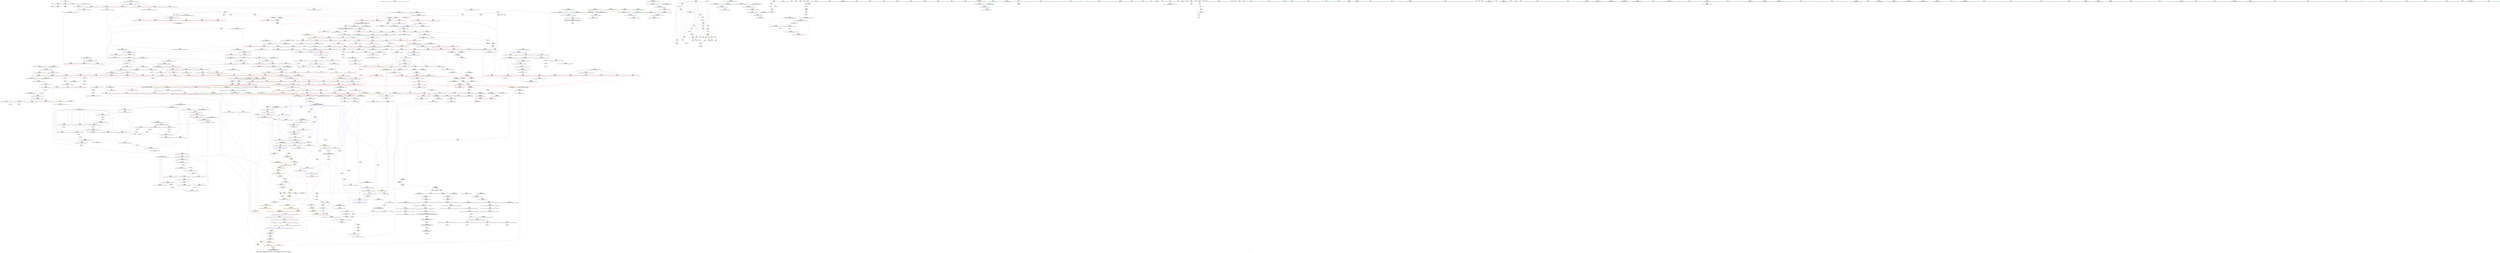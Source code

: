 digraph "SVFG" {
	label="SVFG";

	Node0x560240dce570 [shape=record,color=grey,label="{NodeID: 0\nNullPtr}"];
	Node0x560240dce570 -> Node0x560240e1eed0[style=solid];
	Node0x560240dce570 -> Node0x560240e3e640[style=solid];
	Node0x560240e26d20 [shape=record,color=red,label="{NodeID: 443\n708\<--688\n\<--__holeIndex.addr\n_ZSt13__adjust_heapIPiliN9__gnu_cxx5__ops15_Iter_less_iterEEvT_T0_S5_T1_T2_\n}"];
	Node0x560240e26d20 -> Node0x560240e419a0[style=solid];
	Node0x560240e1a750 [shape=record,color=green,label="{NodeID: 111\n599\<--600\n_ZSt13__adjust_heapIPiliN9__gnu_cxx5__ops15_Iter_less_iterEEvT_T0_S5_T1_T2_\<--_ZSt13__adjust_heapIPiliN9__gnu_cxx5__ops15_Iter_less_iterEEvT_T0_S5_T1_T2__field_insensitive\n}"];
	Node0x560240f154e0 [shape=record,color=black,label="{NodeID: 1661\n544 = PHI(479, )\n1st arg _ZSt11__make_heapIPiN9__gnu_cxx5__ops15_Iter_less_iterEEvT_S4_RT0_ }"];
	Node0x560240f154e0 -> Node0x560240e40890[style=solid];
	Node0x560240e3c560 [shape=record,color=red,label="{NodeID: 554\n1174\<--1163\n\<--__last.addr\n_ZSt13move_backwardIPiS0_ET0_T_S2_S1_\n|{<s0>78}}"];
	Node0x560240e3c560:s0 -> Node0x560240f14ed0[style=solid,color=red];
	Node0x560240e1f5b0 [shape=record,color=black,label="{NodeID: 222\n137\<--136\nconv\<--\nmain\n}"];
	Node0x560240e1f5b0 -> Node0x560240e5f510[style=solid];
	Node0x560240e42020 [shape=record,color=blue,label="{NodeID: 665\n791\<--790\n__t.addr\<--__t\n_ZSt4moveIRN9__gnu_cxx5__ops15_Iter_less_iterEEONSt16remove_referenceIT_E4typeEOS5_\n}"];
	Node0x560240e42020 -> Node0x560240e37d10[style=dashed];
	Node0x560240e2d1a0 [shape=record,color=red,label="{NodeID: 333\n151\<--58\n\<--i\nmain\n}"];
	Node0x560240e2d1a0 -> Node0x560240e60a10[style=solid];
	Node0x560240e60a10 [shape=record,color=grey,label="{NodeID: 1108\n152 = Binary(151, 91, )\n}"];
	Node0x560240e60a10 -> Node0x560240e3ee90[style=solid];
	Node0x560240e16f70 [shape=record,color=green,label="{NodeID: 1\n7\<--1\n__dso_handle\<--dummyObj\nGlob }"];
	Node0x560240e26df0 [shape=record,color=red,label="{NodeID: 444\n740\<--688\n\<--__holeIndex.addr\n_ZSt13__adjust_heapIPiliN9__gnu_cxx5__ops15_Iter_less_iterEEvT_T0_S5_T1_T2_\n}"];
	Node0x560240e1a850 [shape=record,color=green,label="{NodeID: 112\n614\<--615\nthis.addr\<--this.addr_field_insensitive\n_ZNK9__gnu_cxx5__ops15_Iter_less_iterclIPiS3_EEbT_T0_\n}"];
	Node0x560240e1a850 -> Node0x560240e259a0[style=solid];
	Node0x560240e1a850 -> Node0x560240e40d70[style=solid];
	Node0x560240f155f0 [shape=record,color=black,label="{NodeID: 1662\n545 = PHI(465, )\n2nd arg _ZSt11__make_heapIPiN9__gnu_cxx5__ops15_Iter_less_iterEEvT_S4_RT0_ }"];
	Node0x560240f155f0 -> Node0x560240e40960[style=solid];
	Node0x560240e3c630 [shape=record,color=red,label="{NodeID: 555\n1176\<--1165\n\<--__result.addr\n_ZSt13move_backwardIPiS0_ET0_T_S2_S1_\n|{<s0>79}}"];
	Node0x560240e3c630:s0 -> Node0x560240f161d0[style=solid,color=red];
	Node0x560240e1f680 [shape=record,color=black,label="{NodeID: 223\n142\<--141\nidxprom23\<--sub22\nmain\n}"];
	Node0x560240e420f0 [shape=record,color=blue,label="{NodeID: 666\n800\<--797\nthis.addr\<--this\n_ZN9__gnu_cxx5__ops14_Iter_less_valC2ENS0_15_Iter_less_iterE\n}"];
	Node0x560240e420f0 -> Node0x560240e37de0[style=dashed];
	Node0x560240e2d270 [shape=record,color=red,label="{NodeID: 334\n159\<--60\n\<--ct\nmain\n}"];
	Node0x560240e2d270 -> Node0x560240e33b20[style=solid];
	Node0x560240e60b90 [shape=record,color=grey,label="{NodeID: 1109\n713 = Binary(712, 530, )\n}"];
	Node0x560240e60b90 -> Node0x560240e60890[style=solid];
	Node0x560240e17000 [shape=record,color=green,label="{NodeID: 2\n9\<--1\n\<--dummyObj\nCan only get source location for instruction, argument, global var or function.}"];
	Node0x560240e488c0 [shape=record,color=yellow,style=double,label="{NodeID: 1552\n22V_4 = CSCHI(MR_22V_2)\npts\{13 16 \}\nCS[]|{<s0>21}}"];
	Node0x560240e488c0:s0 -> Node0x560240e9e320[style=dashed,color=red];
	Node0x560240e26ec0 [shape=record,color=red,label="{NodeID: 445\n767\<--688\n\<--__holeIndex.addr\n_ZSt13__adjust_heapIPiliN9__gnu_cxx5__ops15_Iter_less_iterEEvT_T0_S5_T1_T2_\n}"];
	Node0x560240e1a920 [shape=record,color=green,label="{NodeID: 113\n616\<--617\n__it1.addr\<--__it1.addr_field_insensitive\n_ZNK9__gnu_cxx5__ops15_Iter_less_iterclIPiS3_EEbT_T0_\n}"];
	Node0x560240e1a920 -> Node0x560240e25a70[style=solid];
	Node0x560240e1a920 -> Node0x560240e40e40[style=solid];
	Node0x560240f15700 [shape=record,color=black,label="{NodeID: 1663\n892 = PHI(444, )\n0th arg _ZSt22__move_median_to_firstIPiN9__gnu_cxx5__ops15_Iter_less_iterEEvT_S4_S4_S4_T0_ }"];
	Node0x560240f15700 -> Node0x560240e42c50[style=solid];
	Node0x560240e3c700 [shape=record,color=red,label="{NodeID: 556\n1192\<--1185\n\<--__last.addr\n_ZSt25__unguarded_linear_insertIPiN9__gnu_cxx5__ops14_Val_less_iterEEvT_T0_\n|{<s0>80}}"];
	Node0x560240e3c700:s0 -> Node0x560240f18260[style=solid,color=red];
	Node0x560240e1f750 [shape=record,color=black,label="{NodeID: 224\n145\<--144\nconv25\<--\nmain\n}"];
	Node0x560240e1f750 -> Node0x560240e5f510[style=solid];
	Node0x560240e421c0 [shape=record,color=blue,label="{NodeID: 667\n811\<--806\n__first.addr\<--__first\n_ZSt11__push_heapIPiliN9__gnu_cxx5__ops14_Iter_less_valEEvT_T0_S5_T1_RT2_\n}"];
	Node0x560240e421c0 -> Node0x560240e37eb0[style=dashed];
	Node0x560240e421c0 -> Node0x560240e37f80[style=dashed];
	Node0x560240e421c0 -> Node0x560240e38050[style=dashed];
	Node0x560240e421c0 -> Node0x560240e38120[style=dashed];
	Node0x560240e2d340 [shape=record,color=red,label="{NodeID: 335\n147\<--62\n\<--ans\nmain\n}"];
	Node0x560240e2d340 -> Node0x560240e5f390[style=solid];
	Node0x560240e5c3f0 [shape=record,color=grey,label="{NodeID: 1110\n718 = Binary(717, 530, )\n}"];
	Node0x560240e5c3f0 -> Node0x560240e60590[style=solid];
	Node0x560240e172b0 [shape=record,color=green,label="{NodeID: 3\n17\<--1\n.str\<--dummyObj\nGlob }"];
	Node0x560240e26f90 [shape=record,color=red,label="{NodeID: 446\n781\<--688\n\<--__holeIndex.addr\n_ZSt13__adjust_heapIPiliN9__gnu_cxx5__ops15_Iter_less_iterEEvT_T0_S5_T1_T2_\n|{<s0>47}}"];
	Node0x560240e26f90:s0 -> Node0x560240f191f0[style=solid,color=red];
	Node0x560240e1a9f0 [shape=record,color=green,label="{NodeID: 114\n618\<--619\n__it2.addr\<--__it2.addr_field_insensitive\n_ZNK9__gnu_cxx5__ops15_Iter_less_iterclIPiS3_EEbT_T0_\n}"];
	Node0x560240e1a9f0 -> Node0x560240e25b40[style=solid];
	Node0x560240e1a9f0 -> Node0x560240e40f10[style=solid];
	Node0x560240f15810 [shape=record,color=black,label="{NodeID: 1664\n893 = PHI(446, )\n1st arg _ZSt22__move_median_to_firstIPiN9__gnu_cxx5__ops15_Iter_less_iterEEvT_S4_S4_S4_T0_ }"];
	Node0x560240f15810 -> Node0x560240e42d20[style=solid];
	Node0x560240e3c7d0 [shape=record,color=red,label="{NodeID: 557\n1196\<--1185\n\<--__last.addr\n_ZSt25__unguarded_linear_insertIPiN9__gnu_cxx5__ops14_Val_less_iterEEvT_T0_\n}"];
	Node0x560240e3c7d0 -> Node0x560240e44720[style=solid];
	Node0x560240e1f820 [shape=record,color=black,label="{NodeID: 225\n245\<--243\nsub.ptr.lhs.cast\<--\n_ZSt6__sortIPiN9__gnu_cxx5__ops15_Iter_less_iterEEvT_S4_T0_\n}"];
	Node0x560240e1f820 -> Node0x560240e348a0[style=solid];
	Node0x560240e42290 [shape=record,color=blue,label="{NodeID: 668\n813\<--807\n__holeIndex.addr\<--__holeIndex\n_ZSt11__push_heapIPiliN9__gnu_cxx5__ops14_Iter_less_valEEvT_T0_S5_T1_RT2_\n}"];
	Node0x560240e42290 -> Node0x560240e381f0[style=dashed];
	Node0x560240e42290 -> Node0x560240e9f720[style=dashed];
	Node0x560240e2d410 [shape=record,color=red,label="{NodeID: 336\n167\<--62\n\<--ans\nmain\n}"];
	Node0x560240e33b20 [shape=record,color=grey,label="{NodeID: 1111\n160 = Binary(159, 91, )\n}"];
	Node0x560240e33b20 -> Node0x560240e3ef60[style=solid];
	Node0x560240e17340 [shape=record,color=green,label="{NodeID: 4\n19\<--1\n_ZSt4cout\<--dummyObj\nGlob }"];
	Node0x560240e48b80 [shape=record,color=yellow,style=double,label="{NodeID: 1554\n22V_2 = CSCHI(MR_22V_1)\npts\{13 16 \}\nCS[]|{<s0>24}}"];
	Node0x560240e48b80:s0 -> Node0x560240e98420[style=dashed,color=red];
	Node0x560240e27060 [shape=record,color=red,label="{NodeID: 447\n712\<--690\n\<--__len.addr\n_ZSt13__adjust_heapIPiliN9__gnu_cxx5__ops15_Iter_less_iterEEvT_T0_S5_T1_T2_\n}"];
	Node0x560240e27060 -> Node0x560240e60b90[style=solid];
	Node0x560240e1fc60 [shape=record,color=green,label="{NodeID: 115\n635\<--636\n__first.addr\<--__first.addr_field_insensitive\n_ZSt10__pop_heapIPiN9__gnu_cxx5__ops15_Iter_less_iterEEvT_S4_S4_RT0_\n}"];
	Node0x560240e1fc60 -> Node0x560240e25db0[style=solid];
	Node0x560240e1fc60 -> Node0x560240e25e80[style=solid];
	Node0x560240e1fc60 -> Node0x560240e25f50[style=solid];
	Node0x560240e1fc60 -> Node0x560240e40fe0[style=solid];
	Node0x560240f15920 [shape=record,color=black,label="{NodeID: 1665\n894 = PHI(447, )\n2nd arg _ZSt22__move_median_to_firstIPiN9__gnu_cxx5__ops15_Iter_less_iterEEvT_S4_S4_S4_T0_ }"];
	Node0x560240f15920 -> Node0x560240e42df0[style=solid];
	Node0x560240e3c8a0 [shape=record,color=red,label="{NodeID: 558\n1210\<--1185\n\<--__last.addr\n_ZSt25__unguarded_linear_insertIPiN9__gnu_cxx5__ops14_Val_less_iterEEvT_T0_\n}"];
	Node0x560240e3c8a0 -> Node0x560240e448c0[style=solid];
	Node0x560240e1f8f0 [shape=record,color=black,label="{NodeID: 226\n246\<--244\nsub.ptr.rhs.cast\<--\n_ZSt6__sortIPiN9__gnu_cxx5__ops15_Iter_less_iterEEvT_S4_T0_\n}"];
	Node0x560240e1f8f0 -> Node0x560240e348a0[style=solid];
	Node0x560240e42360 [shape=record,color=blue,label="{NodeID: 669\n815\<--808\n__topIndex.addr\<--__topIndex\n_ZSt11__push_heapIPiliN9__gnu_cxx5__ops14_Iter_less_valEEvT_T0_S5_T1_RT2_\n}"];
	Node0x560240e42360 -> Node0x560240e38600[style=dashed];
	Node0x560240e2d4e0 [shape=record,color=red,label="{NodeID: 337\n136\<--135\n\<--arrayidx\nmain\n}"];
	Node0x560240e2d4e0 -> Node0x560240e1f5b0[style=solid];
	Node0x560240e33ca0 [shape=record,color=grey,label="{NodeID: 1112\n527 = Binary(525, 526, )\n}"];
	Node0x560240e33ca0 -> Node0x560240e33e20[style=solid];
	Node0x560240e173d0 [shape=record,color=green,label="{NodeID: 5\n20\<--1\n.str.1\<--dummyObj\nGlob }"];
	Node0x560240e27130 [shape=record,color=red,label="{NodeID: 448\n746\<--690\n\<--__len.addr\n_ZSt13__adjust_heapIPiliN9__gnu_cxx5__ops15_Iter_less_iterEEvT_T0_S5_T1_T2_\n}"];
	Node0x560240e27130 -> Node0x560240e5ff90[style=solid];
	Node0x560240e1fd30 [shape=record,color=green,label="{NodeID: 116\n637\<--638\n__last.addr\<--__last.addr_field_insensitive\n_ZSt10__pop_heapIPiN9__gnu_cxx5__ops15_Iter_less_iterEEvT_S4_S4_RT0_\n}"];
	Node0x560240e1fd30 -> Node0x560240e26020[style=solid];
	Node0x560240e1fd30 -> Node0x560240e410b0[style=solid];
	Node0x560240f15a30 [shape=record,color=black,label="{NodeID: 1666\n895 = PHI(449, )\n3rd arg _ZSt22__move_median_to_firstIPiN9__gnu_cxx5__ops15_Iter_less_iterEEvT_S4_S4_S4_T0_ }"];
	Node0x560240f15a30 -> Node0x560240e42ec0[style=solid];
	Node0x560240e3c970 [shape=record,color=red,label="{NodeID: 559\n1220\<--1185\n\<--__last.addr\n_ZSt25__unguarded_linear_insertIPiN9__gnu_cxx5__ops14_Val_less_iterEEvT_T0_\n}"];
	Node0x560240e3c970 -> Node0x560240e44b30[style=solid];
	Node0x560240eae160 [shape=record,color=yellow,style=double,label="{NodeID: 1334\n144V_1 = ENCHI(MR_144V_0)\npts\{557 644 693 1034 1066 1188 \}\nFun[_ZSt11__push_heapIPiliN9__gnu_cxx5__ops14_Iter_less_valEEvT_T0_S5_T1_RT2_]}"];
	Node0x560240eae160 -> Node0x560240e38a10[style=dashed];
	Node0x560240eae160 -> Node0x560240e38ae0[style=dashed];
	Node0x560240e1f9c0 [shape=record,color=black,label="{NodeID: 227\n295\<--293\nsub.ptr.lhs.cast\<--\n_ZSt16__introsort_loopIPilN9__gnu_cxx5__ops15_Iter_less_iterEEvT_S4_T0_T1_\n}"];
	Node0x560240e1f9c0 -> Node0x560240e5e490[style=solid];
	Node0x560240e42430 [shape=record,color=blue,label="{NodeID: 670\n817\<--809\n__value.addr\<--__value\n_ZSt11__push_heapIPiliN9__gnu_cxx5__ops14_Iter_less_valEEvT_T0_S5_T1_RT2_\n|{|<s2>48}}"];
	Node0x560240e42430 -> Node0x560240e38a10[style=dashed];
	Node0x560240e42430 -> Node0x560240e38ae0[style=dashed];
	Node0x560240e42430:s2 -> Node0x560240ea7f30[style=dashed,color=red];
	Node0x560240e2d5b0 [shape=record,color=red,label="{NodeID: 338\n144\<--143\n\<--arrayidx24\nmain\n}"];
	Node0x560240e2d5b0 -> Node0x560240e1f750[style=solid];
	Node0x560240e33e20 [shape=record,color=grey,label="{NodeID: 1113\n528 = Binary(527, 249, )\n}"];
	Node0x560240e33e20 -> Node0x560240e369a0[style=solid];
	Node0x560240e17460 [shape=record,color=green,label="{NodeID: 6\n22\<--1\n.str.2\<--dummyObj\nGlob }"];
	Node0x560240e27200 [shape=record,color=red,label="{NodeID: 449\n751\<--690\n\<--__len.addr\n_ZSt13__adjust_heapIPiliN9__gnu_cxx5__ops15_Iter_less_iterEEvT_T0_S5_T1_T2_\n}"];
	Node0x560240e27200 -> Node0x560240e60110[style=solid];
	Node0x560240e1fe00 [shape=record,color=green,label="{NodeID: 117\n639\<--640\n__result.addr\<--__result.addr_field_insensitive\n_ZSt10__pop_heapIPiN9__gnu_cxx5__ops15_Iter_less_iterEEvT_S4_S4_RT0_\n}"];
	Node0x560240e1fe00 -> Node0x560240e260f0[style=solid];
	Node0x560240e1fe00 -> Node0x560240e261c0[style=solid];
	Node0x560240e1fe00 -> Node0x560240e41180[style=solid];
	Node0x560240f15b40 [shape=record,color=black,label="{NodeID: 1667\n1158 = PHI(1096, )\n0th arg _ZSt13move_backwardIPiS0_ET0_T_S2_S1_ }"];
	Node0x560240f15b40 -> Node0x560240e44310[style=solid];
	Node0x560240e3ca40 [shape=record,color=red,label="{NodeID: 560\n1198\<--1189\n\<--__next\n_ZSt25__unguarded_linear_insertIPiN9__gnu_cxx5__ops14_Val_less_iterEEvT_T0_\n}"];
	Node0x560240e3ca40 -> Node0x560240e2b1f0[style=solid];
	Node0x560240e1fa90 [shape=record,color=black,label="{NodeID: 228\n296\<--294\nsub.ptr.rhs.cast\<--\n_ZSt16__introsort_loopIPilN9__gnu_cxx5__ops15_Iter_less_iterEEvT_S4_T0_T1_\n}"];
	Node0x560240e1fa90 -> Node0x560240e5e490[style=solid];
	Node0x560240e42500 [shape=record,color=blue,label="{NodeID: 671\n819\<--810\n__comp.addr\<--__comp\n_ZSt11__push_heapIPiliN9__gnu_cxx5__ops14_Iter_less_valEEvT_T0_S5_T1_RT2_\n}"];
	Node0x560240e42500 -> Node0x560240e386d0[style=dashed];
	Node0x560240e2d680 [shape=record,color=red,label="{NodeID: 339\n199\<--189\n\<--__first.addr\n_ZSt4sortIPiEvT_S1_\n|{<s0>15}}"];
	Node0x560240e2d680:s0 -> Node0x560240f16e10[style=solid,color=red];
	Node0x560240e33fa0 [shape=record,color=grey,label="{NodeID: 1114\n253 = Binary(250, 254, )\n|{<s0>17}}"];
	Node0x560240e33fa0:s0 -> Node0x560240f12de0[style=solid,color=red];
	Node0x560240e17ca0 [shape=record,color=green,label="{NodeID: 7\n25\<--1\n\<--dummyObj\nCan only get source location for instruction, argument, global var or function.}"];
	Node0x560240e272d0 [shape=record,color=red,label="{NodeID: 450\n782\<--694\n\<--__topIndex\n_ZSt13__adjust_heapIPiliN9__gnu_cxx5__ops15_Iter_less_iterEEvT_T0_S5_T1_T2_\n|{<s0>47}}"];
	Node0x560240e272d0:s0 -> Node0x560240f19300[style=solid,color=red];
	Node0x560240ea7990 [shape=record,color=yellow,style=double,label="{NodeID: 1225\n22V_1 = ENCHI(MR_22V_0)\npts\{13 16 \}\nFun[_ZSt22__final_insertion_sortIPiN9__gnu_cxx5__ops15_Iter_less_iterEEvT_S4_T0_]|{<s0>23|<s1>23|<s2>25|<s3>25}}"];
	Node0x560240ea7990:s0 -> Node0x560240e97020[style=dashed,color=red];
	Node0x560240ea7990:s1 -> Node0x560240ea5c40[style=dashed,color=red];
	Node0x560240ea7990:s2 -> Node0x560240e97020[style=dashed,color=red];
	Node0x560240ea7990:s3 -> Node0x560240ea5c40[style=dashed,color=red];
	Node0x560240e1fed0 [shape=record,color=green,label="{NodeID: 118\n641\<--642\n__comp.addr\<--__comp.addr_field_insensitive\n_ZSt10__pop_heapIPiN9__gnu_cxx5__ops15_Iter_less_iterEEvT_S4_S4_RT0_\n}"];
	Node0x560240e1fed0 -> Node0x560240e26290[style=solid];
	Node0x560240e1fed0 -> Node0x560240e41250[style=solid];
	Node0x560240f15c50 [shape=record,color=black,label="{NodeID: 1668\n1159 = PHI(1097, )\n1st arg _ZSt13move_backwardIPiS0_ET0_T_S2_S1_ }"];
	Node0x560240f15c50 -> Node0x560240e443e0[style=solid];
	Node0x560240e3cb10 [shape=record,color=red,label="{NodeID: 561\n1202\<--1189\n\<--__next\n_ZSt25__unguarded_linear_insertIPiN9__gnu_cxx5__ops14_Val_less_iterEEvT_T0_\n|{<s0>81}}"];
	Node0x560240e3cb10:s0 -> Node0x560240f16d00[style=solid,color=red];
	Node0x560240e1fb60 [shape=record,color=black,label="{NodeID: 229\n340\<--336\ncast\<--\n_ZSt4__lgl\n}"];
	Node0x560240e425d0 [shape=record,color=blue,label="{NodeID: 672\n821\<--830\n__parent\<--div\n_ZSt11__push_heapIPiliN9__gnu_cxx5__ops14_Iter_less_valEEvT_T0_S5_T1_RT2_\n}"];
	Node0x560240e425d0 -> Node0x560240e9f220[style=dashed];
	Node0x560240e2d750 [shape=record,color=red,label="{NodeID: 340\n200\<--191\n\<--__last.addr\n_ZSt4sortIPiEvT_S1_\n|{<s0>15}}"];
	Node0x560240e2d750:s0 -> Node0x560240f16f50[style=solid,color=red];
	Node0x560240e34120 [shape=record,color=grey,label="{NodeID: 1115\n248 = Binary(247, 249, )\n|{<s0>16}}"];
	Node0x560240e34120:s0 -> Node0x560240f13180[style=solid,color=red];
	Node0x560240e17d30 [shape=record,color=green,label="{NodeID: 8\n91\<--1\n\<--dummyObj\nCan only get source location for instruction, argument, global var or function.}"];
	Node0x560240e49100 [shape=record,color=yellow,style=double,label="{NodeID: 1558\n22V_3 = CSCHI(MR_22V_2)\npts\{13 16 \}\nCS[]|{<s0>20}}"];
	Node0x560240e49100:s0 -> Node0x560240e488c0[style=dashed,color=blue];
	Node0x560240e273a0 [shape=record,color=red,label="{NodeID: 451\n711\<--696\n\<--__secondChild\n_ZSt13__adjust_heapIPiliN9__gnu_cxx5__ops15_Iter_less_iterEEvT_T0_S5_T1_T2_\n}"];
	Node0x560240e273a0 -> Node0x560240e36520[style=solid];
	Node0x560240e1ffa0 [shape=record,color=green,label="{NodeID: 119\n643\<--644\n__value\<--__value_field_insensitive\n_ZSt10__pop_heapIPiN9__gnu_cxx5__ops15_Iter_less_iterEEvT_S4_S4_RT0_\n|{|<s1>39}}"];
	Node0x560240e1ffa0 -> Node0x560240e41320[style=solid];
	Node0x560240e1ffa0:s1 -> Node0x560240f18260[style=solid,color=red];
	Node0x560240f15d60 [shape=record,color=black,label="{NodeID: 1669\n1160 = PHI(1099, )\n2nd arg _ZSt13move_backwardIPiS0_ET0_T_S2_S1_ }"];
	Node0x560240f15d60 -> Node0x560240e444b0[style=solid];
	Node0x560240e3cbe0 [shape=record,color=red,label="{NodeID: 562\n1207\<--1189\n\<--__next\n_ZSt25__unguarded_linear_insertIPiN9__gnu_cxx5__ops14_Val_less_iterEEvT_T0_\n|{<s0>82}}"];
	Node0x560240e3cbe0:s0 -> Node0x560240f18260[style=solid,color=red];
	Node0x560240e27d90 [shape=record,color=black,label="{NodeID: 230\n341\<--336\nconv\<--\n_ZSt4__lgl\n}"];
	Node0x560240e27d90 -> Node0x560240e5d890[style=solid];
	Node0x560240e426a0 [shape=record,color=blue,label="{NodeID: 673\n855\<--852\nadd.ptr3\<--\n_ZSt11__push_heapIPiliN9__gnu_cxx5__ops14_Iter_less_valEEvT_T0_S5_T1_RT2_\n}"];
	Node0x560240e426a0 -> Node0x560240e9fc20[style=dashed];
	Node0x560240e2d820 [shape=record,color=red,label="{NodeID: 341\n237\<--227\n\<--__first.addr\n_ZSt6__sortIPiN9__gnu_cxx5__ops15_Iter_less_iterEEvT_S4_T0_\n}"];
	Node0x560240e2d820 -> Node0x560240e36ca0[style=solid];
	Node0x560240e342a0 [shape=record,color=grey,label="{NodeID: 1116\n771 = Binary(770, 530, )\n}"];
	Node0x560240e342a0 -> Node0x560240e41f50[style=solid];
	Node0x560240e17dc0 [shape=record,color=green,label="{NodeID: 9\n126\<--1\n\<--dummyObj\nCan only get source location for instruction, argument, global var or function.|{<s0>40}}"];
	Node0x560240e17dc0:s0 -> Node0x560240f146a0[style=solid,color=red];
	Node0x560240e27470 [shape=record,color=red,label="{NodeID: 452\n717\<--696\n\<--__secondChild\n_ZSt13__adjust_heapIPiliN9__gnu_cxx5__ops15_Iter_less_iterEEvT_T0_S5_T1_T2_\n}"];
	Node0x560240e27470 -> Node0x560240e5c3f0[style=solid];
	Node0x560240e20070 [shape=record,color=green,label="{NodeID: 120\n645\<--646\nagg.tmp\<--agg.tmp_field_insensitive\n_ZSt10__pop_heapIPiN9__gnu_cxx5__ops15_Iter_less_iterEEvT_S4_S4_RT0_\n}"];
	Node0x560240f15e70 [shape=record,color=black,label="{NodeID: 1670\n790 = PHI(684, )\n0th arg _ZSt4moveIRN9__gnu_cxx5__ops15_Iter_less_iterEEONSt16remove_referenceIT_E4typeEOS5_ }"];
	Node0x560240f15e70 -> Node0x560240e42020[style=solid];
	Node0x560240e3ccb0 [shape=record,color=red,label="{NodeID: 563\n1212\<--1189\n\<--__next\n_ZSt25__unguarded_linear_insertIPiN9__gnu_cxx5__ops14_Val_less_iterEEvT_T0_\n}"];
	Node0x560240e3ccb0 -> Node0x560240e44990[style=solid];
	Node0x560240e27e60 [shape=record,color=black,label="{NodeID: 231\n330\<--342\n_ZSt4__lgl_ret\<--sub\n_ZSt4__lgl\n|{<s0>16}}"];
	Node0x560240e27e60:s0 -> Node0x560240f0ee90[style=solid,color=blue];
	Node0x560240e42770 [shape=record,color=blue,label="{NodeID: 674\n813\<--857\n__holeIndex.addr\<--\n_ZSt11__push_heapIPiliN9__gnu_cxx5__ops14_Iter_less_valEEvT_T0_S5_T1_RT2_\n}"];
	Node0x560240e42770 -> Node0x560240e38460[style=dashed];
	Node0x560240e42770 -> Node0x560240e9f720[style=dashed];
	Node0x560240e2d8f0 [shape=record,color=red,label="{NodeID: 342\n241\<--227\n\<--__first.addr\n_ZSt6__sortIPiN9__gnu_cxx5__ops15_Iter_less_iterEEvT_S4_T0_\n|{<s0>17}}"];
	Node0x560240e2d8f0:s0 -> Node0x560240f12a50[style=solid,color=red];
	Node0x560240e34420 [shape=record,color=grey,label="{NodeID: 1117\n758 = Binary(254, 757, )\n}"];
	Node0x560240e34420 -> Node0x560240e41db0[style=solid];
	Node0x560240e17e50 [shape=record,color=green,label="{NodeID: 10\n179\<--1\n\<--dummyObj\nCan only get source location for instruction, argument, global var or function.}"];
	Node0x560240e27540 [shape=record,color=red,label="{NodeID: 453\n722\<--696\n\<--__secondChild\n_ZSt13__adjust_heapIPiliN9__gnu_cxx5__ops15_Iter_less_iterEEvT_T0_S5_T1_T2_\n}"];
	Node0x560240e20140 [shape=record,color=green,label="{NodeID: 121\n674\<--675\n__t.addr\<--__t.addr_field_insensitive\n_ZSt4moveIRiEONSt16remove_referenceIT_E4typeEOS2_\n}"];
	Node0x560240e20140 -> Node0x560240e265d0[style=solid];
	Node0x560240e20140 -> Node0x560240e414c0[style=solid];
	Node0x560240f15f80 [shape=record,color=black,label="{NodeID: 1671\n1230 = PHI(1171, )\n0th arg _ZSt23__copy_move_backward_a2ILb1EPiS0_ET1_T0_S2_S1_ }"];
	Node0x560240f15f80 -> Node0x560240e44c00[style=solid];
	Node0x560240e3cd80 [shape=record,color=red,label="{NodeID: 564\n1214\<--1189\n\<--__next\n_ZSt25__unguarded_linear_insertIPiN9__gnu_cxx5__ops14_Val_less_iterEEvT_T0_\n}"];
	Node0x560240e3cd80 -> Node0x560240e2b2c0[style=solid];
	Node0x560240eae680 [shape=record,color=yellow,style=double,label="{NodeID: 1339\n22V_1 = ENCHI(MR_22V_0)\npts\{13 16 \}\nFun[_ZSt13__heap_selectIPiN9__gnu_cxx5__ops15_Iter_less_iterEEvT_S4_S4_T0_]|{<s0>30|<s1>30}}"];
	Node0x560240eae680:s0 -> Node0x560240e92a50[style=dashed,color=red];
	Node0x560240eae680:s1 -> Node0x560240e91220[style=dashed,color=red];
	Node0x560240e27f30 [shape=record,color=black,label="{NodeID: 232\n364\<--362\nsub.ptr.lhs.cast\<--\n_ZSt22__final_insertion_sortIPiN9__gnu_cxx5__ops15_Iter_less_iterEEvT_S4_T0_\n}"];
	Node0x560240e27f30 -> Node0x560240e5f690[style=solid];
	Node0x560240e42840 [shape=record,color=blue,label="{NodeID: 675\n821\<--861\n__parent\<--div5\n_ZSt11__push_heapIPiliN9__gnu_cxx5__ops14_Iter_less_valEEvT_T0_S5_T1_RT2_\n}"];
	Node0x560240e42840 -> Node0x560240e9f220[style=dashed];
	Node0x560240e2d9c0 [shape=record,color=red,label="{NodeID: 343\n244\<--227\n\<--__first.addr\n_ZSt6__sortIPiN9__gnu_cxx5__ops15_Iter_less_iterEEvT_S4_T0_\n}"];
	Node0x560240e2d9c0 -> Node0x560240e1f8f0[style=solid];
	Node0x560240e345a0 [shape=record,color=grey,label="{NodeID: 1118\n757 = Binary(756, 530, )\n}"];
	Node0x560240e345a0 -> Node0x560240e34420[style=solid];
	Node0x560240e17f50 [shape=record,color=green,label="{NodeID: 11\n249\<--1\n\<--dummyObj\nCan only get source location for instruction, argument, global var or function.}"];
	Node0x560240e27610 [shape=record,color=red,label="{NodeID: 454\n725\<--696\n\<--__secondChild\n_ZSt13__adjust_heapIPiliN9__gnu_cxx5__ops15_Iter_less_iterEEvT_T0_S5_T1_T2_\n}"];
	Node0x560240e27610 -> Node0x560240e60710[style=solid];
	Node0x560240ea7d70 [shape=record,color=yellow,style=double,label="{NodeID: 1229\n22V_1 = ENCHI(MR_22V_0)\npts\{13 16 \}\nFun[_ZNK9__gnu_cxx5__ops15_Iter_less_iterclIPiS3_EEbT_T0_]}"];
	Node0x560240ea7d70 -> Node0x560240e25c10[style=dashed];
	Node0x560240ea7d70 -> Node0x560240e25ce0[style=dashed];
	Node0x560240e20210 [shape=record,color=green,label="{NodeID: 122\n684\<--685\n__comp\<--__comp_field_insensitive\n_ZSt13__adjust_heapIPiliN9__gnu_cxx5__ops15_Iter_less_iterEEvT_T0_S5_T1_T2_\n|{<s0>41|<s1>44}}"];
	Node0x560240e20210:s0 -> Node0x560240f13290[style=solid,color=red];
	Node0x560240e20210:s1 -> Node0x560240f15e70[style=solid,color=red];
	Node0x560240f16090 [shape=record,color=black,label="{NodeID: 1672\n1231 = PHI(1175, )\n1st arg _ZSt23__copy_move_backward_a2ILb1EPiS0_ET1_T0_S2_S1_ }"];
	Node0x560240f16090 -> Node0x560240e44cd0[style=solid];
	Node0x560240e3ce50 [shape=record,color=red,label="{NodeID: 565\n1194\<--1193\n\<--call\n_ZSt25__unguarded_linear_insertIPiN9__gnu_cxx5__ops14_Val_less_iterEEvT_T0_\n}"];
	Node0x560240e3ce50 -> Node0x560240e44650[style=solid];
	Node0x560240e28000 [shape=record,color=black,label="{NodeID: 233\n365\<--363\nsub.ptr.rhs.cast\<--\n_ZSt22__final_insertion_sortIPiN9__gnu_cxx5__ops15_Iter_less_iterEEvT_S4_T0_\n}"];
	Node0x560240e28000 -> Node0x560240e5f690[style=solid];
	Node0x560240e42910 [shape=record,color=blue,label="{NodeID: 676\n868\<--865\nadd.ptr7\<--\n_ZSt11__push_heapIPiliN9__gnu_cxx5__ops14_Iter_less_valEEvT_T0_S5_T1_RT2_\n|{<s0>47}}"];
	Node0x560240e42910:s0 -> Node0x560240e477e0[style=dashed,color=blue];
	Node0x560240e2da90 [shape=record,color=red,label="{NodeID: 344\n258\<--227\n\<--__first.addr\n_ZSt6__sortIPiN9__gnu_cxx5__ops15_Iter_less_iterEEvT_S4_T0_\n|{<s0>18}}"];
	Node0x560240e2da90:s0 -> Node0x560240f12f60[style=solid,color=red];
	Node0x560240e34720 [shape=record,color=grey,label="{NodeID: 1119\n762 = Binary(761, 530, )\n}"];
	Node0x560240e18050 [shape=record,color=green,label="{NodeID: 12\n254\<--1\n\<--dummyObj\nCan only get source location for instruction, argument, global var or function.}"];
	Node0x560240e49680 [shape=record,color=yellow,style=double,label="{NodeID: 1562\n22V_3 = CSCHI(MR_22V_2)\npts\{13 16 \}\nCS[]|{<s0>32|<s1>33}}"];
	Node0x560240e49680:s0 -> Node0x560240e9c520[style=dashed,color=blue];
	Node0x560240e49680:s1 -> Node0x560240e9ed20[style=dashed,color=blue];
	Node0x560240e276e0 [shape=record,color=red,label="{NodeID: 455\n730\<--696\n\<--__secondChild\n_ZSt13__adjust_heapIPiliN9__gnu_cxx5__ops15_Iter_less_iterEEvT_T0_S5_T1_T2_\n}"];
	Node0x560240e276e0 -> Node0x560240e60410[style=solid];
	Node0x560240e202e0 [shape=record,color=green,label="{NodeID: 123\n686\<--687\n__first.addr\<--__first.addr_field_insensitive\n_ZSt13__adjust_heapIPiliN9__gnu_cxx5__ops15_Iter_less_iterEEvT_T0_S5_T1_T2_\n}"];
	Node0x560240e202e0 -> Node0x560240e266a0[style=solid];
	Node0x560240e202e0 -> Node0x560240e26770[style=solid];
	Node0x560240e202e0 -> Node0x560240e26840[style=solid];
	Node0x560240e202e0 -> Node0x560240e26910[style=solid];
	Node0x560240e202e0 -> Node0x560240e269e0[style=solid];
	Node0x560240e202e0 -> Node0x560240e26ab0[style=solid];
	Node0x560240e202e0 -> Node0x560240e26b80[style=solid];
	Node0x560240e202e0 -> Node0x560240e41590[style=solid];
	Node0x560240f161d0 [shape=record,color=black,label="{NodeID: 1673\n1232 = PHI(1176, )\n2nd arg _ZSt23__copy_move_backward_a2ILb1EPiS0_ET1_T0_S2_S1_ }"];
	Node0x560240f161d0 -> Node0x560240e44da0[style=solid];
	Node0x560240e3cf20 [shape=record,color=red,label="{NodeID: 566\n1209\<--1208\n\<--call2\n_ZSt25__unguarded_linear_insertIPiN9__gnu_cxx5__ops14_Val_less_iterEEvT_T0_\n}"];
	Node0x560240e3cf20 -> Node0x560240e448c0[style=solid];
	Node0x560240e280d0 [shape=record,color=black,label="{NodeID: 234\n437\<--435\nsub.ptr.lhs.cast\<--\n_ZSt27__unguarded_partition_pivotIPiN9__gnu_cxx5__ops15_Iter_less_iterEET_S4_S4_T0_\n}"];
	Node0x560240e280d0 -> Node0x560240e5ea90[style=solid];
	Node0x560240e429e0 [shape=record,color=blue,label="{NodeID: 677\n875\<--872\nthis.addr\<--this\n_ZNK9__gnu_cxx5__ops14_Iter_less_valclIPiiEEbT_RT0_\n}"];
	Node0x560240e429e0 -> Node0x560240e38bb0[style=dashed];
	Node0x560240e2db60 [shape=record,color=red,label="{NodeID: 345\n238\<--229\n\<--__last.addr\n_ZSt6__sortIPiN9__gnu_cxx5__ops15_Iter_less_iterEEvT_S4_T0_\n}"];
	Node0x560240e2db60 -> Node0x560240e36ca0[style=solid];
	Node0x560240e348a0 [shape=record,color=grey,label="{NodeID: 1120\n247 = Binary(245, 246, )\n}"];
	Node0x560240e348a0 -> Node0x560240e34120[style=solid];
	Node0x560240e18150 [shape=record,color=green,label="{NodeID: 13\n300\<--1\n\<--dummyObj\nCan only get source location for instruction, argument, global var or function.}"];
	Node0x560240e277b0 [shape=record,color=red,label="{NodeID: 456\n735\<--696\n\<--__secondChild\n_ZSt13__adjust_heapIPiliN9__gnu_cxx5__ops15_Iter_less_iterEEvT_T0_S5_T1_T2_\n}"];
	Node0x560240ea7f30 [shape=record,color=yellow,style=double,label="{NodeID: 1231\n137V_1 = ENCHI(MR_137V_0)\npts\{818 \}\nFun[_ZNK9__gnu_cxx5__ops14_Iter_less_valclIPiiEEbT_RT0_]}"];
	Node0x560240ea7f30 -> Node0x560240e38ef0[style=dashed];
	Node0x560240e203b0 [shape=record,color=green,label="{NodeID: 124\n688\<--689\n__holeIndex.addr\<--__holeIndex.addr_field_insensitive\n_ZSt13__adjust_heapIPiliN9__gnu_cxx5__ops15_Iter_less_iterEEvT_T0_S5_T1_T2_\n}"];
	Node0x560240e203b0 -> Node0x560240e26c50[style=solid];
	Node0x560240e203b0 -> Node0x560240e26d20[style=solid];
	Node0x560240e203b0 -> Node0x560240e26df0[style=solid];
	Node0x560240e203b0 -> Node0x560240e26ec0[style=solid];
	Node0x560240e203b0 -> Node0x560240e26f90[style=solid];
	Node0x560240e203b0 -> Node0x560240e41660[style=solid];
	Node0x560240e203b0 -> Node0x560240e41ce0[style=solid];
	Node0x560240e203b0 -> Node0x560240e41f50[style=solid];
	Node0x560240f16310 [shape=record,color=black,label="{NodeID: 1674\n797 = PHI(698, )\n0th arg _ZN9__gnu_cxx5__ops14_Iter_less_valC2ENS0_15_Iter_less_iterE }"];
	Node0x560240f16310 -> Node0x560240e420f0[style=solid];
	Node0x560240e3cff0 [shape=record,color=red,label="{NodeID: 567\n1219\<--1218\n\<--call4\n_ZSt25__unguarded_linear_insertIPiN9__gnu_cxx5__ops14_Val_less_iterEEvT_T0_\n}"];
	Node0x560240e3cff0 -> Node0x560240e44b30[style=solid];
	Node0x560240eae950 [shape=record,color=yellow,style=double,label="{NodeID: 1342\n22V_1 = ENCHI(MR_22V_0)\npts\{13 16 \}\nFun[_ZSt9iter_swapIPiS0_EvT_T0_]|{<s0>65|<s1>65|<s2>65}}"];
	Node0x560240eae950:s0 -> Node0x560240e3b110[style=dashed,color=red];
	Node0x560240eae950:s1 -> Node0x560240e3b1e0[style=dashed,color=red];
	Node0x560240eae950:s2 -> Node0x560240e43950[style=dashed,color=red];
	Node0x560240e281a0 [shape=record,color=black,label="{NodeID: 235\n438\<--436\nsub.ptr.rhs.cast\<--\n_ZSt27__unguarded_partition_pivotIPiN9__gnu_cxx5__ops15_Iter_less_iterEET_S4_S4_T0_\n}"];
	Node0x560240e281a0 -> Node0x560240e5ea90[style=solid];
	Node0x560240e42ab0 [shape=record,color=blue,label="{NodeID: 678\n877\<--873\n__it.addr\<--__it\n_ZNK9__gnu_cxx5__ops14_Iter_less_valclIPiiEEbT_RT0_\n}"];
	Node0x560240e42ab0 -> Node0x560240e38c80[style=dashed];
	Node0x560240e2dc30 [shape=record,color=red,label="{NodeID: 346\n242\<--229\n\<--__last.addr\n_ZSt6__sortIPiN9__gnu_cxx5__ops15_Iter_less_iterEEvT_S4_T0_\n|{<s0>17}}"];
	Node0x560240e2dc30:s0 -> Node0x560240f12c60[style=solid,color=red];
	Node0x560240e34a20 [shape=record,color=grey,label="{NodeID: 1121\n602 = cmp(601, 126, )\n}"];
	Node0x560240e18250 [shape=record,color=green,label="{NodeID: 14\n314\<--1\n\<--dummyObj\nCan only get source location for instruction, argument, global var or function.}"];
	Node0x560240e27880 [shape=record,color=red,label="{NodeID: 457\n743\<--696\n\<--__secondChild\n_ZSt13__adjust_heapIPiliN9__gnu_cxx5__ops15_Iter_less_iterEEvT_T0_S5_T1_T2_\n}"];
	Node0x560240e27880 -> Node0x560240e41ce0[style=solid];
	Node0x560240e20480 [shape=record,color=green,label="{NodeID: 125\n690\<--691\n__len.addr\<--__len.addr_field_insensitive\n_ZSt13__adjust_heapIPiliN9__gnu_cxx5__ops15_Iter_less_iterEEvT_T0_S5_T1_T2_\n}"];
	Node0x560240e20480 -> Node0x560240e27060[style=solid];
	Node0x560240e20480 -> Node0x560240e27130[style=solid];
	Node0x560240e20480 -> Node0x560240e27200[style=solid];
	Node0x560240e20480 -> Node0x560240e41730[style=solid];
	Node0x560240f16450 [shape=record,color=black,label="{NodeID: 1675\n631 = PHI(496, 535, )\n0th arg _ZSt10__pop_heapIPiN9__gnu_cxx5__ops15_Iter_less_iterEEvT_S4_S4_RT0_ }"];
	Node0x560240f16450 -> Node0x560240e40fe0[style=solid];
	Node0x560240e3d0c0 [shape=record,color=red,label="{NodeID: 568\n1242\<--1233\n\<--__first.addr\n_ZSt23__copy_move_backward_a2ILb1EPiS0_ET1_T0_S2_S1_\n|{<s0>84}}"];
	Node0x560240e3d0c0:s0 -> Node0x560240f15020[style=solid,color=red];
	Node0x560240e28270 [shape=record,color=black,label="{NodeID: 236\n417\<--457\n_ZSt27__unguarded_partition_pivotIPiN9__gnu_cxx5__ops15_Iter_less_iterEET_S4_S4_T0__ret\<--call\n_ZSt27__unguarded_partition_pivotIPiN9__gnu_cxx5__ops15_Iter_less_iterEET_S4_S4_T0_\n|{<s0>20}}"];
	Node0x560240e28270:s0 -> Node0x560240f0efd0[style=solid,color=blue];
	Node0x560240e42b80 [shape=record,color=blue,label="{NodeID: 679\n879\<--874\n__val.addr\<--__val\n_ZNK9__gnu_cxx5__ops14_Iter_less_valclIPiiEEbT_RT0_\n}"];
	Node0x560240e42b80 -> Node0x560240e38d50[style=dashed];
	Node0x560240e2dd00 [shape=record,color=red,label="{NodeID: 347\n243\<--229\n\<--__last.addr\n_ZSt6__sortIPiN9__gnu_cxx5__ops15_Iter_less_iterEEvT_S4_T0_\n}"];
	Node0x560240e2dd00 -> Node0x560240e1f820[style=solid];
	Node0x560240e34ba0 [shape=record,color=grey,label="{NodeID: 1122\n1358 = cmp(1355, 1357, )\n}"];
	Node0x560240e34ba0 -> Node0x560240e295f0[style=solid];
	Node0x560240e18350 [shape=record,color=green,label="{NodeID: 15\n337\<--1\n\<--dummyObj\nCan only get source location for instruction, argument, global var or function.}"];
	Node0x560240e27950 [shape=record,color=red,label="{NodeID: 458\n750\<--696\n\<--__secondChild\n_ZSt13__adjust_heapIPiliN9__gnu_cxx5__ops15_Iter_less_iterEEvT_T0_S5_T1_T2_\n}"];
	Node0x560240e27950 -> Node0x560240e36220[style=solid];
	Node0x560240e20550 [shape=record,color=green,label="{NodeID: 126\n692\<--693\n__value.addr\<--__value.addr_field_insensitive\n_ZSt13__adjust_heapIPiliN9__gnu_cxx5__ops15_Iter_less_iterEEvT_T0_S5_T1_T2_\n|{|<s1>46}}"];
	Node0x560240e20550 -> Node0x560240e41800[style=solid];
	Node0x560240e20550:s1 -> Node0x560240f18260[style=solid,color=red];
	Node0x560240f16660 [shape=record,color=black,label="{NodeID: 1676\n632 = PHI(497, 536, )\n1st arg _ZSt10__pop_heapIPiN9__gnu_cxx5__ops15_Iter_less_iterEEvT_S4_S4_RT0_ }"];
	Node0x560240f16660 -> Node0x560240e410b0[style=solid];
	Node0x560240e3d190 [shape=record,color=red,label="{NodeID: 569\n1246\<--1235\n\<--__last.addr\n_ZSt23__copy_move_backward_a2ILb1EPiS0_ET1_T0_S2_S1_\n|{<s0>85}}"];
	Node0x560240e3d190:s0 -> Node0x560240f15020[style=solid,color=red];
	Node0x560240eaeb40 [shape=record,color=yellow,style=double,label="{NodeID: 1344\n216V_1 = ENCHI(MR_216V_0)\npts\{557 644 693 818 1034 1066 \}\nFun[_ZSt25__unguarded_linear_insertIPiN9__gnu_cxx5__ops14_Val_less_iterEEvT_T0_]}"];
	Node0x560240eaeb40 -> Node0x560240e3ce50[style=dashed];
	Node0x560240eaeb40 -> Node0x560240e3cf20[style=dashed];
	Node0x560240eaeb40 -> Node0x560240e3cff0[style=dashed];
	Node0x560240e28340 [shape=record,color=black,label="{NodeID: 237\n525\<--523\nsub.ptr.lhs.cast\<--\n_ZSt11__sort_heapIPiN9__gnu_cxx5__ops15_Iter_less_iterEEvT_S4_RT0_\n}"];
	Node0x560240e28340 -> Node0x560240e33ca0[style=solid];
	Node0x560240e42c50 [shape=record,color=blue,label="{NodeID: 680\n898\<--892\n__result.addr\<--__result\n_ZSt22__move_median_to_firstIPiN9__gnu_cxx5__ops15_Iter_less_iterEEvT_S4_S4_S4_T0_\n}"];
	Node0x560240e42c50 -> Node0x560240e38fc0[style=dashed];
	Node0x560240e42c50 -> Node0x560240e39090[style=dashed];
	Node0x560240e42c50 -> Node0x560240e39160[style=dashed];
	Node0x560240e42c50 -> Node0x560240e39230[style=dashed];
	Node0x560240e42c50 -> Node0x560240e39300[style=dashed];
	Node0x560240e42c50 -> Node0x560240e393d0[style=dashed];
	Node0x560240e2ddd0 [shape=record,color=red,label="{NodeID: 348\n259\<--229\n\<--__last.addr\n_ZSt6__sortIPiN9__gnu_cxx5__ops15_Iter_less_iterEEvT_S4_T0_\n|{<s0>18}}"];
	Node0x560240e2ddd0:s0 -> Node0x560240f13070[style=solid,color=red];
	Node0x560240e34d20 [shape=record,color=grey,label="{NodeID: 1123\n303 = cmp(302, 126, )\n}"];
	Node0x560240e18450 [shape=record,color=green,label="{NodeID: 16\n343\<--1\n\<--dummyObj\nCan only get source location for instruction, argument, global var or function.}"];
	Node0x560240e27a20 [shape=record,color=red,label="{NodeID: 459\n756\<--696\n\<--__secondChild\n_ZSt13__adjust_heapIPiliN9__gnu_cxx5__ops15_Iter_less_iterEEvT_T0_S5_T1_T2_\n}"];
	Node0x560240e27a20 -> Node0x560240e345a0[style=solid];
	Node0x560240e20620 [shape=record,color=green,label="{NodeID: 127\n694\<--695\n__topIndex\<--__topIndex_field_insensitive\n_ZSt13__adjust_heapIPiliN9__gnu_cxx5__ops15_Iter_less_iterEEvT_T0_S5_T1_T2_\n}"];
	Node0x560240e20620 -> Node0x560240e272d0[style=solid];
	Node0x560240e20620 -> Node0x560240e418d0[style=solid];
	Node0x560240f167e0 [shape=record,color=black,label="{NodeID: 1677\n633 = PHI(498, 537, )\n2nd arg _ZSt10__pop_heapIPiN9__gnu_cxx5__ops15_Iter_less_iterEEvT_S4_S4_RT0_ }"];
	Node0x560240f167e0 -> Node0x560240e41180[style=solid];
	Node0x560240e3d260 [shape=record,color=red,label="{NodeID: 570\n1248\<--1237\n\<--__result.addr\n_ZSt23__copy_move_backward_a2ILb1EPiS0_ET1_T0_S2_S1_\n|{<s0>86}}"];
	Node0x560240e3d260:s0 -> Node0x560240f15020[style=solid,color=red];
	Node0x560240e28410 [shape=record,color=black,label="{NodeID: 238\n526\<--524\nsub.ptr.rhs.cast\<--\n_ZSt11__sort_heapIPiN9__gnu_cxx5__ops15_Iter_less_iterEEvT_S4_RT0_\n}"];
	Node0x560240e28410 -> Node0x560240e33ca0[style=solid];
	Node0x560240e42d20 [shape=record,color=blue,label="{NodeID: 681\n900\<--893\n__a.addr\<--__a\n_ZSt22__move_median_to_firstIPiN9__gnu_cxx5__ops15_Iter_less_iterEEvT_S4_S4_S4_T0_\n}"];
	Node0x560240e42d20 -> Node0x560240e394a0[style=dashed];
	Node0x560240e42d20 -> Node0x560240e39570[style=dashed];
	Node0x560240e42d20 -> Node0x560240e39640[style=dashed];
	Node0x560240e42d20 -> Node0x560240e39710[style=dashed];
	Node0x560240e42d20 -> Node0x560240e397e0[style=dashed];
	Node0x560240e2dea0 [shape=record,color=red,label="{NodeID: 349\n294\<--275\n\<--__first.addr\n_ZSt16__introsort_loopIPilN9__gnu_cxx5__ops15_Iter_less_iterEEvT_S4_T0_T1_\n}"];
	Node0x560240e2dea0 -> Node0x560240e1fa90[style=solid];
	Node0x560240e34ea0 [shape=record,color=grey,label="{NodeID: 1124\n131 = cmp(129, 130, )\n}"];
	Node0x560240e18550 [shape=record,color=green,label="{NodeID: 17\n530\<--1\n\<--dummyObj\nCan only get source location for instruction, argument, global var or function.}"];
	Node0x560240e27af0 [shape=record,color=red,label="{NodeID: 460\n761\<--696\n\<--__secondChild\n_ZSt13__adjust_heapIPiliN9__gnu_cxx5__ops15_Iter_less_iterEEvT_T0_S5_T1_T2_\n}"];
	Node0x560240e27af0 -> Node0x560240e34720[style=solid];
	Node0x560240ea82e0 [shape=record,color=yellow,style=double,label="{NodeID: 1235\n22V_1 = ENCHI(MR_22V_0)\npts\{13 16 \}\nFun[_ZNK9__gnu_cxx5__ops14_Iter_less_valclIPiiEEbT_RT0_]}"];
	Node0x560240ea82e0 -> Node0x560240e38e20[style=dashed];
	Node0x560240e206f0 [shape=record,color=green,label="{NodeID: 128\n696\<--697\n__secondChild\<--__secondChild_field_insensitive\n_ZSt13__adjust_heapIPiliN9__gnu_cxx5__ops15_Iter_less_iterEEvT_T0_S5_T1_T2_\n}"];
	Node0x560240e206f0 -> Node0x560240e273a0[style=solid];
	Node0x560240e206f0 -> Node0x560240e27470[style=solid];
	Node0x560240e206f0 -> Node0x560240e27540[style=solid];
	Node0x560240e206f0 -> Node0x560240e27610[style=solid];
	Node0x560240e206f0 -> Node0x560240e276e0[style=solid];
	Node0x560240e206f0 -> Node0x560240e277b0[style=solid];
	Node0x560240e206f0 -> Node0x560240e27880[style=solid];
	Node0x560240e206f0 -> Node0x560240e27950[style=solid];
	Node0x560240e206f0 -> Node0x560240e27a20[style=solid];
	Node0x560240e206f0 -> Node0x560240e27af0[style=solid];
	Node0x560240e206f0 -> Node0x560240e27bc0[style=solid];
	Node0x560240e206f0 -> Node0x560240e419a0[style=solid];
	Node0x560240e206f0 -> Node0x560240e41a70[style=solid];
	Node0x560240e206f0 -> Node0x560240e41b40[style=solid];
	Node0x560240e206f0 -> Node0x560240e41db0[style=solid];
	Node0x560240f16960 [shape=record,color=black,label="{NodeID: 1678\n634 = PHI(465, 538, )\n3rd arg _ZSt10__pop_heapIPiN9__gnu_cxx5__ops15_Iter_less_iterEEvT_S4_S4_RT0_ }"];
	Node0x560240f16960 -> Node0x560240e41250[style=solid];
	Node0x560240e3d330 [shape=record,color=red,label="{NodeID: 571\n1259\<--1256\n\<--__it.addr\n_ZSt12__miter_baseIPiET_S1_\n}"];
	Node0x560240e3d330 -> Node0x560240e28f70[style=solid];
	Node0x560240e284e0 [shape=record,color=black,label="{NodeID: 239\n565\<--563\nsub.ptr.lhs.cast\<--\n_ZSt11__make_heapIPiN9__gnu_cxx5__ops15_Iter_less_iterEEvT_S4_RT0_\n}"];
	Node0x560240e284e0 -> Node0x560240e5dd10[style=solid];
	Node0x560240e42df0 [shape=record,color=blue,label="{NodeID: 682\n902\<--894\n__b.addr\<--__b\n_ZSt22__move_median_to_firstIPiN9__gnu_cxx5__ops15_Iter_less_iterEEvT_S4_S4_S4_T0_\n}"];
	Node0x560240e42df0 -> Node0x560240e398b0[style=dashed];
	Node0x560240e42df0 -> Node0x560240e39980[style=dashed];
	Node0x560240e42df0 -> Node0x560240e39a50[style=dashed];
	Node0x560240e42df0 -> Node0x560240e39b20[style=dashed];
	Node0x560240e42df0 -> Node0x560240e39bf0[style=dashed];
	Node0x560240e2df70 [shape=record,color=red,label="{NodeID: 350\n305\<--275\n\<--__first.addr\n_ZSt16__introsort_loopIPilN9__gnu_cxx5__ops15_Iter_less_iterEEvT_S4_T0_T1_\n|{<s0>19}}"];
	Node0x560240e2df70:s0 -> Node0x560240f17810[style=solid,color=red];
	Node0x560240e35020 [shape=record,color=grey,label="{NodeID: 1125\n1086 = cmp(1084, 1085, )\n}"];
	Node0x560240e18650 [shape=record,color=green,label="{NodeID: 18\n846\<--1\n\<--dummyObj\nCan only get source location for instruction, argument, global var or function.}"];
	Node0x560240e27bc0 [shape=record,color=red,label="{NodeID: 461\n770\<--696\n\<--__secondChild\n_ZSt13__adjust_heapIPiliN9__gnu_cxx5__ops15_Iter_less_iterEEvT_T0_S5_T1_T2_\n}"];
	Node0x560240e27bc0 -> Node0x560240e342a0[style=solid];
	Node0x560240e207c0 [shape=record,color=green,label="{NodeID: 129\n698\<--699\n__cmp\<--__cmp_field_insensitive\n_ZSt13__adjust_heapIPiliN9__gnu_cxx5__ops15_Iter_less_iterEEvT_T0_S5_T1_T2_\n|{<s0>45|<s1>47}}"];
	Node0x560240e207c0:s0 -> Node0x560240f16310[style=solid,color=red];
	Node0x560240e207c0:s1 -> Node0x560240f19520[style=solid,color=red];
	Node0x560240f16ae0 [shape=record,color=black,label="{NodeID: 1679\n1341 = PHI(1183, )\n0th arg _ZNK9__gnu_cxx5__ops14_Val_less_iterclIiPiEEbRT_T0_ }"];
	Node0x560240f16ae0 -> Node0x560240e45760[style=solid];
	Node0x560240e3d400 [shape=record,color=red,label="{NodeID: 572\n1278\<--1265\n\<--__first.addr\n_ZSt22__copy_move_backward_aILb1EPiS0_ET1_T0_S2_S1_\n|{<s0>88}}"];
	Node0x560240e3d400:s0 -> Node0x560240f12690[style=solid,color=red];
	Node0x560240e285b0 [shape=record,color=black,label="{NodeID: 240\n566\<--564\nsub.ptr.rhs.cast\<--\n_ZSt11__make_heapIPiN9__gnu_cxx5__ops15_Iter_less_iterEEvT_S4_RT0_\n}"];
	Node0x560240e285b0 -> Node0x560240e5dd10[style=solid];
	Node0x560240e42ec0 [shape=record,color=blue,label="{NodeID: 683\n904\<--895\n__c.addr\<--__c\n_ZSt22__move_median_to_firstIPiN9__gnu_cxx5__ops15_Iter_less_iterEEvT_S4_S4_S4_T0_\n}"];
	Node0x560240e42ec0 -> Node0x560240e39cc0[style=dashed];
	Node0x560240e42ec0 -> Node0x560240e39d90[style=dashed];
	Node0x560240e42ec0 -> Node0x560240e39e60[style=dashed];
	Node0x560240e42ec0 -> Node0x560240e39f30[style=dashed];
	Node0x560240e42ec0 -> Node0x560240e3a000[style=dashed];
	Node0x560240e42ec0 -> Node0x560240e3a0d0[style=dashed];
	Node0x560240e2e040 [shape=record,color=red,label="{NodeID: 351\n316\<--275\n\<--__first.addr\n_ZSt16__introsort_loopIPilN9__gnu_cxx5__ops15_Iter_less_iterEEvT_S4_T0_T1_\n|{<s0>20}}"];
	Node0x560240e2e040:s0 -> Node0x560240f151b0[style=solid,color=red];
	Node0x560240e351a0 [shape=record,color=grey,label="{NodeID: 1126\n835 = cmp(833, 834, )\n}"];
	Node0x560240e18750 [shape=record,color=green,label="{NodeID: 19\n1277\<--1\n\<--dummyObj\nCan only get source location for instruction, argument, global var or function.}"];
	Node0x560240e4a020 [shape=record,color=yellow,style=double,label="{NodeID: 1569\n22V_2 = CSCHI(MR_22V_1)\npts\{13 16 \}\nCS[]|{<s0>53|<s1>55|<s2>56|<s3>58|<s4>60|<s5>61|<s6>64}}"];
	Node0x560240e4a020:s0 -> Node0x560240e94820[style=dashed,color=blue];
	Node0x560240e4a020:s1 -> Node0x560240e94820[style=dashed,color=blue];
	Node0x560240e4a020:s2 -> Node0x560240e94820[style=dashed,color=blue];
	Node0x560240e4a020:s3 -> Node0x560240e94820[style=dashed,color=blue];
	Node0x560240e4a020:s4 -> Node0x560240e94820[style=dashed,color=blue];
	Node0x560240e4a020:s5 -> Node0x560240e94820[style=dashed,color=blue];
	Node0x560240e4a020:s6 -> Node0x560240ea4840[style=dashed,color=blue];
	Node0x560240e27c90 [shape=record,color=red,label="{NodeID: 462\n738\<--737\n\<--call4\n_ZSt13__adjust_heapIPiliN9__gnu_cxx5__ops15_Iter_less_iterEEvT_T0_S5_T1_T2_\n}"];
	Node0x560240e27c90 -> Node0x560240e41c10[style=solid];
	Node0x560240e20890 [shape=record,color=green,label="{NodeID: 130\n700\<--701\nagg.tmp\<--agg.tmp_field_insensitive\n_ZSt13__adjust_heapIPiliN9__gnu_cxx5__ops15_Iter_less_iterEEvT_T0_S5_T1_T2_\n}"];
	Node0x560240f16bf0 [shape=record,color=black,label="{NodeID: 1680\n1342 = PHI(1187, )\n1st arg _ZNK9__gnu_cxx5__ops14_Val_less_iterclIiPiEEbRT_T0_ }"];
	Node0x560240f16bf0 -> Node0x560240e45830[style=solid];
	Node0x560240e3d4d0 [shape=record,color=red,label="{NodeID: 573\n1279\<--1267\n\<--__last.addr\n_ZSt22__copy_move_backward_aILb1EPiS0_ET1_T0_S2_S1_\n|{<s0>88}}"];
	Node0x560240e3d4d0:s0 -> Node0x560240f127d0[style=solid,color=red];
	Node0x560240e28680 [shape=record,color=black,label="{NodeID: 241\n574\<--572\nsub.ptr.lhs.cast1\<--\n_ZSt11__make_heapIPiN9__gnu_cxx5__ops15_Iter_less_iterEEvT_S4_RT0_\n}"];
	Node0x560240e28680 -> Node0x560240e5e910[style=solid];
	Node0x560240e42f90 [shape=record,color=blue,label="{NodeID: 684\n967\<--962\n__first.addr\<--__first\n_ZSt21__unguarded_partitionIPiN9__gnu_cxx5__ops15_Iter_less_iterEET_S4_S4_S4_T0_\n}"];
	Node0x560240e42f90 -> Node0x560240ea4d40[style=dashed];
	Node0x560240e2e110 [shape=record,color=red,label="{NodeID: 352\n293\<--277\n\<--__last.addr\n_ZSt16__introsort_loopIPilN9__gnu_cxx5__ops15_Iter_less_iterEEvT_S4_T0_T1_\n}"];
	Node0x560240e2e110 -> Node0x560240e1f9c0[style=solid];
	Node0x560240e35320 [shape=record,color=grey,label="{NodeID: 1127\n80 = cmp(78, 79, )\n}"];
	Node0x560240e18850 [shape=record,color=green,label="{NodeID: 20\n4\<--6\n_ZStL8__ioinit\<--_ZStL8__ioinit_field_insensitive\nGlob }"];
	Node0x560240e18850 -> Node0x560240e296c0[style=solid];
	Node0x560240e37b70 [shape=record,color=red,label="{NodeID: 463\n765\<--764\n\<--call15\n_ZSt13__adjust_heapIPiliN9__gnu_cxx5__ops15_Iter_less_iterEEvT_T0_S5_T1_T2_\n}"];
	Node0x560240e37b70 -> Node0x560240e41e80[style=solid];
	Node0x560240e20960 [shape=record,color=green,label="{NodeID: 131\n775\<--776\n_ZSt4moveIRN9__gnu_cxx5__ops15_Iter_less_iterEEONSt16remove_referenceIT_E4typeEOS5_\<--_ZSt4moveIRN9__gnu_cxx5__ops15_Iter_less_iterEEONSt16remove_referenceIT_E4typeEOS5__field_insensitive\n}"];
	Node0x560240f16d00 [shape=record,color=black,label="{NodeID: 1681\n1343 = PHI(1202, )\n2nd arg _ZNK9__gnu_cxx5__ops14_Val_less_iterclIiPiEEbRT_T0_ }"];
	Node0x560240f16d00 -> Node0x560240e45900[style=solid];
	Node0x560240e3d5a0 [shape=record,color=red,label="{NodeID: 574\n1280\<--1269\n\<--__result.addr\n_ZSt22__copy_move_backward_aILb1EPiS0_ET1_T0_S2_S1_\n|{<s0>88}}"];
	Node0x560240e3d5a0:s0 -> Node0x560240f12910[style=solid,color=red];
	Node0x560240e28750 [shape=record,color=black,label="{NodeID: 242\n575\<--573\nsub.ptr.rhs.cast2\<--\n_ZSt11__make_heapIPiN9__gnu_cxx5__ops15_Iter_less_iterEEvT_S4_RT0_\n}"];
	Node0x560240e28750 -> Node0x560240e5e910[style=solid];
	Node0x560240e43060 [shape=record,color=blue,label="{NodeID: 685\n969\<--963\n__last.addr\<--__last\n_ZSt21__unguarded_partitionIPiN9__gnu_cxx5__ops15_Iter_less_iterEET_S4_S4_S4_T0_\n}"];
	Node0x560240e43060 -> Node0x560240e3a680[style=dashed];
	Node0x560240e43060 -> Node0x560240e432d0[style=dashed];
	Node0x560240e2e1e0 [shape=record,color=red,label="{NodeID: 353\n306\<--277\n\<--__last.addr\n_ZSt16__introsort_loopIPilN9__gnu_cxx5__ops15_Iter_less_iterEEvT_S4_T0_T1_\n|{<s0>19}}"];
	Node0x560240e2e1e0:s0 -> Node0x560240f17950[style=solid,color=red];
	Node0x560240e354a0 [shape=record,color=grey,label="{NodeID: 1128\n569 = cmp(568, 254, )\n}"];
	Node0x560240e18950 [shape=record,color=green,label="{NodeID: 21\n8\<--10\nn\<--n_field_insensitive\nGlob }"];
	Node0x560240e18950 -> Node0x560240e2c3d0[style=solid];
	Node0x560240e18950 -> Node0x560240e2c4a0[style=solid];
	Node0x560240e18950 -> Node0x560240e2c570[style=solid];
	Node0x560240e18950 -> Node0x560240e2c640[style=solid];
	Node0x560240e18950 -> Node0x560240e2c710[style=solid];
	Node0x560240e18950 -> Node0x560240e2c7e0[style=solid];
	Node0x560240e18950 -> Node0x560240e3e370[style=solid];
	Node0x560240e37c40 [shape=record,color=red,label="{NodeID: 464\n784\<--783\n\<--call20\n_ZSt13__adjust_heapIPiliN9__gnu_cxx5__ops15_Iter_less_iterEEvT_T0_S5_T1_T2_\n|{<s0>47}}"];
	Node0x560240e37c40:s0 -> Node0x560240f19410[style=solid,color=red];
	Node0x560240e20a60 [shape=record,color=green,label="{NodeID: 132\n778\<--779\n_ZN9__gnu_cxx5__ops14_Iter_less_valC2ENS0_15_Iter_less_iterE\<--_ZN9__gnu_cxx5__ops14_Iter_less_valC2ENS0_15_Iter_less_iterE_field_insensitive\n}"];
	Node0x560240f16e10 [shape=record,color=black,label="{NodeID: 1682\n223 = PHI(199, )\n0th arg _ZSt6__sortIPiN9__gnu_cxx5__ops15_Iter_less_iterEEvT_S4_T0_ }"];
	Node0x560240f16e10 -> Node0x560240e3f2a0[style=solid];
	Node0x560240e3d670 [shape=record,color=red,label="{NodeID: 575\n1290\<--1287\n\<--__it.addr\n_ZSt12__niter_baseIPiET_S1_\n}"];
	Node0x560240e3d670 -> Node0x560240e29110[style=solid];
	Node0x560240e28820 [shape=record,color=black,label="{NodeID: 243\n610\<--628\n_ZNK9__gnu_cxx5__ops15_Iter_less_iterclIPiS3_EEbT_T0__ret\<--cmp\n_ZNK9__gnu_cxx5__ops15_Iter_less_iterclIPiS3_EEbT_T0_\n|{<s0>31|<s1>41|<s2>51|<s3>52|<s4>54|<s5>57|<s6>59|<s7>62|<s8>63|<s9>69}}"];
	Node0x560240e28820:s0 -> Node0x560240f0f710[style=solid,color=blue];
	Node0x560240e28820:s1 -> Node0x560240f0fd50[style=solid,color=blue];
	Node0x560240e28820:s2 -> Node0x560240f0f210[style=solid,color=blue];
	Node0x560240e28820:s3 -> Node0x560240f0f320[style=solid,color=blue];
	Node0x560240e28820:s4 -> Node0x560240f0f430[style=solid,color=blue];
	Node0x560240e28820:s5 -> Node0x560240f10750[style=solid,color=blue];
	Node0x560240e28820:s6 -> Node0x560240f10860[style=solid,color=blue];
	Node0x560240e28820:s7 -> Node0x560240f10970[style=solid,color=blue];
	Node0x560240e28820:s8 -> Node0x560240f10a80[style=solid,color=blue];
	Node0x560240e28820:s9 -> Node0x560240f10ed0[style=solid,color=blue];
	Node0x560240e43130 [shape=record,color=blue,label="{NodeID: 686\n971\<--964\n__pivot.addr\<--__pivot\n_ZSt21__unguarded_partitionIPiN9__gnu_cxx5__ops15_Iter_less_iterEET_S4_S4_S4_T0_\n}"];
	Node0x560240e43130 -> Node0x560240e3aa90[style=dashed];
	Node0x560240e43130 -> Node0x560240e3ab60[style=dashed];
	Node0x560240e2e2b0 [shape=record,color=red,label="{NodeID: 354\n307\<--277\n\<--__last.addr\n_ZSt16__introsort_loopIPilN9__gnu_cxx5__ops15_Iter_less_iterEEvT_S4_T0_T1_\n|{<s0>19}}"];
	Node0x560240e2e2b0:s0 -> Node0x560240f17a90[style=solid,color=red];
	Node0x560240e35620 [shape=record,color=grey,label="{NodeID: 1129\n299 = cmp(298, 300, )\n}"];
	Node0x560240e18a50 [shape=record,color=green,label="{NodeID: 22\n11\<--13\na\<--a_field_insensitive\nGlob }"];
	Node0x560240e18a50 -> Node0x560240e29790[style=solid];
	Node0x560240e18a50 -> Node0x560240e29860[style=solid];
	Node0x560240e18a50 -> Node0x560240e29930[style=solid];
	Node0x560240e18a50 -> Node0x560240e29a00[style=solid];
	Node0x560240e18a50 -> Node0x560240e2b530[style=solid];
	Node0x560240e18a50 -> Node0x560240e2b600[style=solid];
	Node0x560240e37d10 [shape=record,color=red,label="{NodeID: 465\n794\<--791\n\<--__t.addr\n_ZSt4moveIRN9__gnu_cxx5__ops15_Iter_less_iterEEONSt16remove_referenceIT_E4typeEOS5_\n}"];
	Node0x560240e37d10 -> Node0x560240e28b60[style=solid];
	Node0x560240e20b60 [shape=record,color=green,label="{NodeID: 133\n786\<--787\n_ZSt11__push_heapIPiliN9__gnu_cxx5__ops14_Iter_less_valEEvT_T0_S5_T1_RT2_\<--_ZSt11__push_heapIPiliN9__gnu_cxx5__ops14_Iter_less_valEEvT_T0_S5_T1_RT2__field_insensitive\n}"];
	Node0x560240f16f50 [shape=record,color=black,label="{NodeID: 1683\n224 = PHI(200, )\n1st arg _ZSt6__sortIPiN9__gnu_cxx5__ops15_Iter_less_iterEEvT_S4_T0_ }"];
	Node0x560240f16f50 -> Node0x560240e3f370[style=solid];
	Node0x560240e3d740 [shape=record,color=red,label="{NodeID: 576\n1308\<--1296\n\<--__first.addr\n_ZNSt20__copy_move_backwardILb1ELb1ESt26random_access_iterator_tagE13__copy_move_bIiEEPT_PKS3_S6_S4_\n}"];
	Node0x560240e3d740 -> Node0x560240e292b0[style=solid];
	Node0x560240e288f0 [shape=record,color=black,label="{NodeID: 244\n663\<--661\nsub.ptr.lhs.cast\<--\n_ZSt10__pop_heapIPiN9__gnu_cxx5__ops15_Iter_less_iterEEvT_S4_S4_RT0_\n}"];
	Node0x560240e288f0 -> Node0x560240e5e190[style=solid];
	Node0x560240e43200 [shape=record,color=blue,label="{NodeID: 687\n967\<--983\n__first.addr\<--incdec.ptr\n_ZSt21__unguarded_partitionIPiN9__gnu_cxx5__ops15_Iter_less_iterEET_S4_S4_S4_T0_\n}"];
	Node0x560240e43200 -> Node0x560240ea4d40[style=dashed];
	Node0x560240e2e380 [shape=record,color=red,label="{NodeID: 355\n317\<--277\n\<--__last.addr\n_ZSt16__introsort_loopIPilN9__gnu_cxx5__ops15_Iter_less_iterEEvT_S4_T0_T1_\n|{<s0>20}}"];
	Node0x560240e2e380:s0 -> Node0x560240f152c0[style=solid,color=red];
	Node0x560240e357a0 [shape=record,color=grey,label="{NodeID: 1130\n98 = cmp(96, 97, )\n}"];
	Node0x560240e18b50 [shape=record,color=green,label="{NodeID: 23\n14\<--16\nb\<--b_field_insensitive\nGlob }"];
	Node0x560240e18b50 -> Node0x560240e29ad0[style=solid];
	Node0x560240e18b50 -> Node0x560240e29ba0[style=solid];
	Node0x560240e18b50 -> Node0x560240e29c70[style=solid];
	Node0x560240e18b50 -> Node0x560240e29d40[style=solid];
	Node0x560240e18b50 -> Node0x560240e2b6d0[style=solid];
	Node0x560240e18b50 -> Node0x560240e2b7a0[style=solid];
	Node0x560240e4a5a0 [shape=record,color=yellow,style=double,label="{NodeID: 1573\n22V_2 = CSCHI(MR_22V_1)\npts\{13 16 \}\nCS[]|{<s0>71|<s1>71}}"];
	Node0x560240e4a5a0:s0 -> Node0x560240e3bfb0[style=dashed,color=blue];
	Node0x560240e4a5a0:s1 -> Node0x560240e43e30[style=dashed,color=blue];
	Node0x560240e37de0 [shape=record,color=red,label="{NodeID: 466\n803\<--800\nthis1\<--this.addr\n_ZN9__gnu_cxx5__ops14_Iter_less_valC2ENS0_15_Iter_less_iterE\n}"];
	Node0x560240e20c60 [shape=record,color=green,label="{NodeID: 134\n791\<--792\n__t.addr\<--__t.addr_field_insensitive\n_ZSt4moveIRN9__gnu_cxx5__ops15_Iter_less_iterEEONSt16remove_referenceIT_E4typeEOS5_\n}"];
	Node0x560240e20c60 -> Node0x560240e37d10[style=solid];
	Node0x560240e20c60 -> Node0x560240e42020[style=solid];
	Node0x560240f17090 [shape=record,color=black,label="{NodeID: 1684\n962 = PHI(454, )\n0th arg _ZSt21__unguarded_partitionIPiN9__gnu_cxx5__ops15_Iter_less_iterEET_S4_S4_S4_T0_ }"];
	Node0x560240f17090 -> Node0x560240e42f90[style=solid];
	Node0x560240e3d810 [shape=record,color=red,label="{NodeID: 577\n1322\<--1296\n\<--__first.addr\n_ZNSt20__copy_move_backwardILb1ELb1ESt26random_access_iterator_tagE13__copy_move_bIiEEPT_PKS3_S6_S4_\n}"];
	Node0x560240e3d810 -> Node0x560240e29450[style=solid];
	Node0x560240e289c0 [shape=record,color=black,label="{NodeID: 245\n664\<--662\nsub.ptr.rhs.cast\<--\n_ZSt10__pop_heapIPiN9__gnu_cxx5__ops15_Iter_less_iterEEvT_S4_S4_RT0_\n}"];
	Node0x560240e289c0 -> Node0x560240e5e190[style=solid];
	Node0x560240e432d0 [shape=record,color=blue,label="{NodeID: 688\n969\<--987\n__last.addr\<--incdec.ptr3\n_ZSt21__unguarded_partitionIPiN9__gnu_cxx5__ops15_Iter_less_iterEET_S4_S4_S4_T0_\n}"];
	Node0x560240e432d0 -> Node0x560240ea0120[style=dashed];
	Node0x560240e2e450 [shape=record,color=red,label="{NodeID: 356\n323\<--277\n\<--__last.addr\n_ZSt16__introsort_loopIPilN9__gnu_cxx5__ops15_Iter_less_iterEEvT_S4_T0_T1_\n|{<s0>21}}"];
	Node0x560240e2e450:s0 -> Node0x560240f12c60[style=solid,color=red];
	Node0x560240e35920 [shape=record,color=grey,label="{NodeID: 1131\n889 = cmp(886, 888, )\n}"];
	Node0x560240e35920 -> Node0x560240e28c30[style=solid];
	Node0x560240e18c50 [shape=record,color=green,label="{NodeID: 24\n24\<--28\nllvm.global_ctors\<--llvm.global_ctors_field_insensitive\nGlob }"];
	Node0x560240e18c50 -> Node0x560240e2a2f0[style=solid];
	Node0x560240e18c50 -> Node0x560240e2a3c0[style=solid];
	Node0x560240e18c50 -> Node0x560240e2a4c0[style=solid];
	Node0x560240e4a700 [shape=record,color=yellow,style=double,label="{NodeID: 1574\n22V_2 = CSCHI(MR_22V_1)\npts\{13 16 \}\nCS[]|{<s0>79}}"];
	Node0x560240e4a700:s0 -> Node0x560240e4a5a0[style=dashed,color=blue];
	Node0x560240e37eb0 [shape=record,color=red,label="{NodeID: 467\n838\<--811\n\<--__first.addr\n_ZSt11__push_heapIPiliN9__gnu_cxx5__ops14_Iter_less_valEEvT_T0_S5_T1_RT2_\n}"];
	Node0x560240e37eb0 -> Node0x560240e2bef0[style=solid];
	Node0x560240e20d30 [shape=record,color=green,label="{NodeID: 135\n798\<--799\n\<--field_insensitive\n_ZN9__gnu_cxx5__ops14_Iter_less_valC2ENS0_15_Iter_less_iterE\n}"];
	Node0x560240f171d0 [shape=record,color=black,label="{NodeID: 1685\n963 = PHI(455, )\n1st arg _ZSt21__unguarded_partitionIPiN9__gnu_cxx5__ops15_Iter_less_iterEET_S4_S4_S4_T0_ }"];
	Node0x560240f171d0 -> Node0x560240e43060[style=solid];
	Node0x560240e3d8e0 [shape=record,color=red,label="{NodeID: 578\n1307\<--1298\n\<--__last.addr\n_ZNSt20__copy_move_backwardILb1ELb1ESt26random_access_iterator_tagE13__copy_move_bIiEEPT_PKS3_S6_S4_\n}"];
	Node0x560240e3d8e0 -> Node0x560240e291e0[style=solid];
	Node0x560240e28a90 [shape=record,color=black,label="{NodeID: 246\n672\<--677\n_ZSt4moveIRiEONSt16remove_referenceIT_E4typeEOS2__ret\<--\n_ZSt4moveIRiEONSt16remove_referenceIT_E4typeEOS2_\n|{<s0>34|<s1>35|<s2>37|<s3>38|<s4>39|<s5>42|<s6>43|<s7>46|<s8>49|<s9>50|<s10>66|<s11>67|<s12>68|<s13>70|<s14>72|<s15>80|<s16>82|<s17>83}}"];
	Node0x560240e28a90:s0 -> Node0x560240f0eba0[style=solid,color=blue];
	Node0x560240e28a90:s1 -> Node0x560240f0ed90[style=solid,color=blue];
	Node0x560240e28a90:s2 -> Node0x560240f0f990[style=solid,color=blue];
	Node0x560240e28a90:s3 -> Node0x560240f0fad0[style=solid,color=blue];
	Node0x560240e28a90:s4 -> Node0x560240f0fc10[style=solid,color=blue];
	Node0x560240e28a90:s5 -> Node0x560240f0fe60[style=solid,color=blue];
	Node0x560240e28a90:s6 -> Node0x560240f0ffd0[style=solid,color=blue];
	Node0x560240e28a90:s7 -> Node0x560240f10220[style=solid,color=blue];
	Node0x560240e28a90:s8 -> Node0x560240f104d0[style=solid,color=blue];
	Node0x560240e28a90:s9 -> Node0x560240f10610[style=solid,color=blue];
	Node0x560240e28a90:s10 -> Node0x560240f10bc0[style=solid,color=blue];
	Node0x560240e28a90:s11 -> Node0x560240f10d90[style=solid,color=blue];
	Node0x560240e28a90:s12 -> Node0x560240f0f820[style=solid,color=blue];
	Node0x560240e28a90:s13 -> Node0x560240f10fe0[style=solid,color=blue];
	Node0x560240e28a90:s14 -> Node0x560240f11260[style=solid,color=blue];
	Node0x560240e28a90:s15 -> Node0x560240f11790[style=solid,color=blue];
	Node0x560240e28a90:s16 -> Node0x560240f119e0[style=solid,color=blue];
	Node0x560240e28a90:s17 -> Node0x560240f11b50[style=solid,color=blue];
	Node0x560240e433a0 [shape=record,color=blue,label="{NodeID: 689\n969\<--995\n__last.addr\<--incdec.ptr7\n_ZSt21__unguarded_partitionIPiN9__gnu_cxx5__ops15_Iter_less_iterEET_S4_S4_S4_T0_\n}"];
	Node0x560240e433a0 -> Node0x560240ea0120[style=dashed];
	Node0x560240e2e520 [shape=record,color=red,label="{NodeID: 357\n302\<--279\n\<--__depth_limit.addr\n_ZSt16__introsort_loopIPilN9__gnu_cxx5__ops15_Iter_less_iterEEvT_S4_T0_T1_\n}"];
	Node0x560240e2e520 -> Node0x560240e34d20[style=solid];
	Node0x560240e35aa0 [shape=record,color=grey,label="{NodeID: 1132\n1000 = cmp(998, 999, )\n}"];
	Node0x560240e18d50 [shape=record,color=green,label="{NodeID: 25\n29\<--30\n__cxx_global_var_init\<--__cxx_global_var_init_field_insensitive\n}"];
	Node0x560240e4a860 [shape=record,color=yellow,style=double,label="{NodeID: 1575\n22V_2 = CSCHI(MR_22V_1)\npts\{13 16 \}\nCS[]|{<s0>87}}"];
	Node0x560240e4a860:s0 -> Node0x560240e4a700[style=dashed,color=blue];
	Node0x560240e37f80 [shape=record,color=red,label="{NodeID: 468\n848\<--811\n\<--__first.addr\n_ZSt11__push_heapIPiliN9__gnu_cxx5__ops14_Iter_less_valEEvT_T0_S5_T1_RT2_\n}"];
	Node0x560240e37f80 -> Node0x560240e2bfc0[style=solid];
	Node0x560240ea8a10 [shape=record,color=yellow,style=double,label="{NodeID: 1243\n127V_1 = ENCHI(MR_127V_0)\npts\{557 644 818 1034 1066 1188 \}\nFun[_ZSt13__adjust_heapIPiliN9__gnu_cxx5__ops15_Iter_less_iterEEvT_T0_S5_T1_T2_]}"];
	Node0x560240ea8a10 -> Node0x560240e27c90[style=dashed];
	Node0x560240ea8a10 -> Node0x560240e37b70[style=dashed];
	Node0x560240ea8a10 -> Node0x560240e37c40[style=dashed];
	Node0x560240e20e00 [shape=record,color=green,label="{NodeID: 136\n800\<--801\nthis.addr\<--this.addr_field_insensitive\n_ZN9__gnu_cxx5__ops14_Iter_less_valC2ENS0_15_Iter_less_iterE\n}"];
	Node0x560240e20e00 -> Node0x560240e37de0[style=solid];
	Node0x560240e20e00 -> Node0x560240e420f0[style=solid];
	Node0x560240f17310 [shape=record,color=black,label="{NodeID: 1686\n964 = PHI(456, )\n2nd arg _ZSt21__unguarded_partitionIPiN9__gnu_cxx5__ops15_Iter_less_iterEET_S4_S4_S4_T0_ }"];
	Node0x560240f17310 -> Node0x560240e43130[style=solid];
	Node0x560240e3d9b0 [shape=record,color=red,label="{NodeID: 579\n1317\<--1300\n\<--__result.addr\n_ZNSt20__copy_move_backwardILb1ELb1ESt26random_access_iterator_tagE13__copy_move_bIiEEPT_PKS3_S6_S4_\n}"];
	Node0x560240e3d9b0 -> Node0x560240e2c230[style=solid];
	Node0x560240e28b60 [shape=record,color=black,label="{NodeID: 247\n789\<--794\n_ZSt4moveIRN9__gnu_cxx5__ops15_Iter_less_iterEEONSt16remove_referenceIT_E4typeEOS5__ret\<--\n_ZSt4moveIRN9__gnu_cxx5__ops15_Iter_less_iterEEONSt16remove_referenceIT_E4typeEOS5_\n|{<s0>44}}"];
	Node0x560240e28b60:s0 -> Node0x560240f10110[style=solid,color=blue];
	Node0x560240e43470 [shape=record,color=blue,label="{NodeID: 690\n967\<--1008\n__first.addr\<--incdec.ptr9\n_ZSt21__unguarded_partitionIPiN9__gnu_cxx5__ops15_Iter_less_iterEET_S4_S4_S4_T0_\n}"];
	Node0x560240e43470 -> Node0x560240ea4d40[style=dashed];
	Node0x560240e2e5f0 [shape=record,color=red,label="{NodeID: 358\n312\<--279\n\<--__depth_limit.addr\n_ZSt16__introsort_loopIPilN9__gnu_cxx5__ops15_Iter_less_iterEEvT_S4_T0_T1_\n}"];
	Node0x560240e2e5f0 -> Node0x560240e5de90[style=solid];
	Node0x560240e35c20 [shape=record,color=grey,label="{NodeID: 1133\n628 = cmp(625, 627, )\n}"];
	Node0x560240e35c20 -> Node0x560240e28820[style=solid];
	Node0x560240e18e50 [shape=record,color=green,label="{NodeID: 26\n33\<--34\n_ZNSt8ios_base4InitC1Ev\<--_ZNSt8ios_base4InitC1Ev_field_insensitive\n}"];
	Node0x560240f02990 [shape=record,color=black,label="{NodeID: 1576\n67 = PHI()\n}"];
	Node0x560240e38050 [shape=record,color=red,label="{NodeID: 469\n853\<--811\n\<--__first.addr\n_ZSt11__push_heapIPiliN9__gnu_cxx5__ops14_Iter_less_valEEvT_T0_S5_T1_RT2_\n}"];
	Node0x560240e38050 -> Node0x560240e2c090[style=solid];
	Node0x560240e20ed0 [shape=record,color=green,label="{NodeID: 137\n811\<--812\n__first.addr\<--__first.addr_field_insensitive\n_ZSt11__push_heapIPiliN9__gnu_cxx5__ops14_Iter_less_valEEvT_T0_S5_T1_RT2_\n}"];
	Node0x560240e20ed0 -> Node0x560240e37eb0[style=solid];
	Node0x560240e20ed0 -> Node0x560240e37f80[style=solid];
	Node0x560240e20ed0 -> Node0x560240e38050[style=solid];
	Node0x560240e20ed0 -> Node0x560240e38120[style=solid];
	Node0x560240e20ed0 -> Node0x560240e421c0[style=solid];
	Node0x560240f17450 [shape=record,color=black,label="{NodeID: 1687\n510 = PHI(411, )\n0th arg _ZSt11__sort_heapIPiN9__gnu_cxx5__ops15_Iter_less_iterEEvT_S4_RT0_ }"];
	Node0x560240f17450 -> Node0x560240e40480[style=solid];
	Node0x560240e3da80 [shape=record,color=red,label="{NodeID: 580\n1330\<--1300\n\<--__result.addr\n_ZNSt20__copy_move_backwardILb1ELb1ESt26random_access_iterator_tagE13__copy_move_bIiEEPT_PKS3_S6_S4_\n}"];
	Node0x560240e3da80 -> Node0x560240e2c300[style=solid];
	Node0x560240e28c30 [shape=record,color=black,label="{NodeID: 248\n871\<--889\n_ZNK9__gnu_cxx5__ops14_Iter_less_valclIPiiEEbT_RT0__ret\<--cmp\n_ZNK9__gnu_cxx5__ops14_Iter_less_valclIPiiEEbT_RT0_\n|{<s0>48}}"];
	Node0x560240e28c30:s0 -> Node0x560240f10390[style=solid,color=blue];
	Node0x560240e43540 [shape=record,color=blue,label="{NodeID: 691\n1014\<--1012\n__a.addr\<--__a\n_ZSt9iter_swapIPiS0_EvT_T0_\n}"];
	Node0x560240e43540 -> Node0x560240e3ac30[style=dashed];
	Node0x560240e2e6c0 [shape=record,color=red,label="{NodeID: 359\n324\<--279\n\<--__depth_limit.addr\n_ZSt16__introsort_loopIPilN9__gnu_cxx5__ops15_Iter_less_iterEEvT_S4_T0_T1_\n|{<s0>21}}"];
	Node0x560240e2e6c0:s0 -> Node0x560240f12de0[style=solid,color=red];
	Node0x560240e35da0 [shape=record,color=grey,label="{NodeID: 1134\n1315 = cmp(1314, 126, )\n}"];
	Node0x560240e18f50 [shape=record,color=green,label="{NodeID: 27\n39\<--40\n__cxa_atexit\<--__cxa_atexit_field_insensitive\n}"];
	Node0x560240f02a60 [shape=record,color=black,label="{NodeID: 1577\n105 = PHI()\n}"];
	Node0x560240e38120 [shape=record,color=red,label="{NodeID: 470\n866\<--811\n\<--__first.addr\n_ZSt11__push_heapIPiliN9__gnu_cxx5__ops14_Iter_less_valEEvT_T0_S5_T1_RT2_\n}"];
	Node0x560240e38120 -> Node0x560240e2c160[style=solid];
	Node0x560240e20fa0 [shape=record,color=green,label="{NodeID: 138\n813\<--814\n__holeIndex.addr\<--__holeIndex.addr_field_insensitive\n_ZSt11__push_heapIPiliN9__gnu_cxx5__ops14_Iter_less_valEEvT_T0_S5_T1_RT2_\n}"];
	Node0x560240e20fa0 -> Node0x560240e381f0[style=solid];
	Node0x560240e20fa0 -> Node0x560240e382c0[style=solid];
	Node0x560240e20fa0 -> Node0x560240e38390[style=solid];
	Node0x560240e20fa0 -> Node0x560240e38460[style=solid];
	Node0x560240e20fa0 -> Node0x560240e38530[style=solid];
	Node0x560240e20fa0 -> Node0x560240e42290[style=solid];
	Node0x560240e20fa0 -> Node0x560240e42770[style=solid];
	Node0x560240f17590 [shape=record,color=black,label="{NodeID: 1688\n511 = PHI(412, )\n1st arg _ZSt11__sort_heapIPiN9__gnu_cxx5__ops15_Iter_less_iterEEvT_S4_RT0_ }"];
	Node0x560240f17590 -> Node0x560240e40550[style=solid];
	Node0x560240e3db50 [shape=record,color=red,label="{NodeID: 581\n1314\<--1302\n\<--_Num\n_ZNSt20__copy_move_backwardILb1ELb1ESt26random_access_iterator_tagE13__copy_move_bIiEEPT_PKS3_S6_S4_\n}"];
	Node0x560240e3db50 -> Node0x560240e35da0[style=solid];
	Node0x560240e28d00 [shape=record,color=black,label="{NodeID: 249\n961\<--1002\n_ZSt21__unguarded_partitionIPiN9__gnu_cxx5__ops15_Iter_less_iterEET_S4_S4_S4_T0__ret\<--\n_ZSt21__unguarded_partitionIPiN9__gnu_cxx5__ops15_Iter_less_iterEET_S4_S4_S4_T0_\n|{<s0>29}}"];
	Node0x560240e28d00:s0 -> Node0x560240f0f540[style=solid,color=blue];
	Node0x560240e43610 [shape=record,color=blue,label="{NodeID: 692\n1016\<--1013\n__b.addr\<--__b\n_ZSt9iter_swapIPiS0_EvT_T0_\n}"];
	Node0x560240e43610 -> Node0x560240e3ad00[style=dashed];
	Node0x560240e2e790 [shape=record,color=red,label="{NodeID: 360\n322\<--283\n\<--__cut\n_ZSt16__introsort_loopIPilN9__gnu_cxx5__ops15_Iter_less_iterEEvT_S4_T0_T1_\n|{<s0>21}}"];
	Node0x560240e2e790:s0 -> Node0x560240f12a50[style=solid,color=red];
	Node0x560240e35f20 [shape=record,color=grey,label="{NodeID: 1135\n368 = cmp(367, 300, )\n}"];
	Node0x560240e19050 [shape=record,color=green,label="{NodeID: 28\n38\<--44\n_ZNSt8ios_base4InitD1Ev\<--_ZNSt8ios_base4InitD1Ev_field_insensitive\n}"];
	Node0x560240e19050 -> Node0x560240e1f0a0[style=solid];
	Node0x560240f0e3a0 [shape=record,color=black,label="{NodeID: 1578\n156 = PHI()\n}"];
	Node0x560240e381f0 [shape=record,color=red,label="{NodeID: 471\n828\<--813\n\<--__holeIndex.addr\n_ZSt11__push_heapIPiliN9__gnu_cxx5__ops14_Iter_less_valEEvT_T0_S5_T1_RT2_\n}"];
	Node0x560240e381f0 -> Node0x560240e5e310[style=solid];
	Node0x560240e21070 [shape=record,color=green,label="{NodeID: 139\n815\<--816\n__topIndex.addr\<--__topIndex.addr_field_insensitive\n_ZSt11__push_heapIPiliN9__gnu_cxx5__ops14_Iter_less_valEEvT_T0_S5_T1_RT2_\n}"];
	Node0x560240e21070 -> Node0x560240e38600[style=solid];
	Node0x560240e21070 -> Node0x560240e42360[style=solid];
	Node0x560240f176d0 [shape=record,color=black,label="{NodeID: 1689\n512 = PHI(392, )\n2nd arg _ZSt11__sort_heapIPiN9__gnu_cxx5__ops15_Iter_less_iterEEvT_S4_RT0_ }"];
	Node0x560240f176d0 -> Node0x560240e40620[style=solid];
	Node0x560240e3dc20 [shape=record,color=red,label="{NodeID: 582\n1318\<--1302\n\<--_Num\n_ZNSt20__copy_move_backwardILb1ELb1ESt26random_access_iterator_tagE13__copy_move_bIiEEPT_PKS3_S6_S4_\n}"];
	Node0x560240e3dc20 -> Node0x560240e5f210[style=solid];
	Node0x560240e28dd0 [shape=record,color=black,label="{NodeID: 250\n1157\<--1177\n_ZSt13move_backwardIPiS0_ET0_T_S2_S1__ret\<--call2\n_ZSt13move_backwardIPiS0_ET0_T_S2_S1_\n|{<s0>71}}"];
	Node0x560240e28dd0:s0 -> Node0x560240f11150[style=solid,color=blue];
	Node0x560240e436e0 [shape=record,color=blue,label="{NodeID: 693\n1029\<--1027\n__a.addr\<--__a\n_ZSt4swapIiENSt9enable_ifIXsr6__and_ISt6__not_ISt15__is_tuple_likeIT_EESt21is_move_constructibleIS3_ESt18is_move_assignableIS3_EEE5valueEvE4typeERS3_SC_\n}"];
	Node0x560240e436e0 -> Node0x560240e3add0[style=dashed];
	Node0x560240e436e0 -> Node0x560240e3aea0[style=dashed];
	Node0x560240e2e860 [shape=record,color=red,label="{NodeID: 361\n326\<--283\n\<--__cut\n_ZSt16__introsort_loopIPilN9__gnu_cxx5__ops15_Iter_less_iterEEvT_S4_T0_T1_\n}"];
	Node0x560240e2e860 -> Node0x560240e3f850[style=solid];
	Node0x560240e360a0 [shape=record,color=grey,label="{NodeID: 1136\n748 = cmp(747, 126, )\n}"];
	Node0x560240e19150 [shape=record,color=green,label="{NodeID: 29\n51\<--52\nmain\<--main_field_insensitive\n}"];
	Node0x560240f0e500 [shape=record,color=black,label="{NodeID: 1579\n162 = PHI()\n}"];
	Node0x560240e382c0 [shape=record,color=red,label="{NodeID: 472\n833\<--813\n\<--__holeIndex.addr\n_ZSt11__push_heapIPiliN9__gnu_cxx5__ops14_Iter_less_valEEvT_T0_S5_T1_RT2_\n}"];
	Node0x560240e382c0 -> Node0x560240e351a0[style=solid];
	Node0x560240e21140 [shape=record,color=green,label="{NodeID: 140\n817\<--818\n__value.addr\<--__value.addr_field_insensitive\n_ZSt11__push_heapIPiliN9__gnu_cxx5__ops14_Iter_less_valEEvT_T0_S5_T1_RT2_\n|{|<s1>48|<s2>50}}"];
	Node0x560240e21140 -> Node0x560240e42430[style=solid];
	Node0x560240e21140:s1 -> Node0x560240f14440[style=solid,color=red];
	Node0x560240e21140:s2 -> Node0x560240f18260[style=solid,color=red];
	Node0x560240f17810 [shape=record,color=black,label="{NodeID: 1690\n389 = PHI(305, )\n0th arg _ZSt14__partial_sortIPiN9__gnu_cxx5__ops15_Iter_less_iterEEvT_S4_S4_T0_ }"];
	Node0x560240f17810 -> Node0x560240e3fb90[style=solid];
	Node0x560240e3dcf0 [shape=record,color=red,label="{NodeID: 583\n1324\<--1302\n\<--_Num\n_ZNSt20__copy_move_backwardILb1ELb1ESt26random_access_iterator_tagE13__copy_move_bIiEEPT_PKS3_S6_S4_\n}"];
	Node0x560240e3dcf0 -> Node0x560240e5f090[style=solid];
	Node0x560240e28ea0 [shape=record,color=black,label="{NodeID: 251\n1229\<--1250\n_ZSt23__copy_move_backward_a2ILb1EPiS0_ET1_T0_S2_S1__ret\<--call3\n_ZSt23__copy_move_backward_a2ILb1EPiS0_ET1_T0_S2_S1_\n|{<s0>79}}"];
	Node0x560240e28ea0:s0 -> Node0x560240f11650[style=solid,color=blue];
	Node0x560240e437b0 [shape=record,color=blue,label="{NodeID: 694\n1031\<--1028\n__b.addr\<--__b\n_ZSt4swapIiENSt9enable_ifIXsr6__and_ISt6__not_ISt15__is_tuple_likeIT_EESt21is_move_constructibleIS3_ESt18is_move_assignableIS3_EEE5valueEvE4typeERS3_SC_\n}"];
	Node0x560240e437b0 -> Node0x560240e3af70[style=dashed];
	Node0x560240e437b0 -> Node0x560240e3b040[style=dashed];
	Node0x560240e2e930 [shape=record,color=red,label="{NodeID: 362\n335\<--332\n\<--__n.addr\n_ZSt4__lgl\n}"];
	Node0x560240e36220 [shape=record,color=grey,label="{NodeID: 1137\n754 = cmp(750, 753, )\n}"];
	Node0x560240e19250 [shape=record,color=green,label="{NodeID: 30\n54\<--55\nretval\<--retval_field_insensitive\nmain\n}"];
	Node0x560240e19250 -> Node0x560240e3e740[style=solid];
	Node0x560240f0e600 [shape=record,color=black,label="{NodeID: 1580\n166 = PHI()\n}"];
	Node0x560240e38390 [shape=record,color=red,label="{NodeID: 473\n854\<--813\n\<--__holeIndex.addr\n_ZSt11__push_heapIPiliN9__gnu_cxx5__ops14_Iter_less_valEEvT_T0_S5_T1_RT2_\n}"];
	Node0x560240e21210 [shape=record,color=green,label="{NodeID: 141\n819\<--820\n__comp.addr\<--__comp.addr_field_insensitive\n_ZSt11__push_heapIPiliN9__gnu_cxx5__ops14_Iter_less_valEEvT_T0_S5_T1_RT2_\n}"];
	Node0x560240e21210 -> Node0x560240e386d0[style=solid];
	Node0x560240e21210 -> Node0x560240e42500[style=solid];
	Node0x560240f17950 [shape=record,color=black,label="{NodeID: 1691\n390 = PHI(306, )\n1st arg _ZSt14__partial_sortIPiN9__gnu_cxx5__ops15_Iter_less_iterEEvT_S4_S4_T0_ }"];
	Node0x560240f17950 -> Node0x560240e3fc60[style=solid];
	Node0x560240e3ddc0 [shape=record,color=red,label="{NodeID: 584\n1331\<--1302\n\<--_Num\n_ZNSt20__copy_move_backwardILb1ELb1ESt26random_access_iterator_tagE13__copy_move_bIiEEPT_PKS3_S6_S4_\n}"];
	Node0x560240e3ddc0 -> Node0x560240e5fe10[style=solid];
	Node0x560240e28f70 [shape=record,color=black,label="{NodeID: 252\n1254\<--1259\n_ZSt12__miter_baseIPiET_S1__ret\<--\n_ZSt12__miter_baseIPiET_S1_\n|{<s0>77|<s1>78}}"];
	Node0x560240e28f70:s0 -> Node0x560240f113d0[style=solid,color=blue];
	Node0x560240e28f70:s1 -> Node0x560240f11510[style=solid,color=blue];
	Node0x560240e43880 [shape=record,color=blue,label="{NodeID: 695\n1033\<--1039\n__tmp\<--\n_ZSt4swapIiENSt9enable_ifIXsr6__and_ISt6__not_ISt15__is_tuple_likeIT_EESt21is_move_constructibleIS3_ESt18is_move_assignableIS3_EEE5valueEvE4typeERS3_SC_\n}"];
	Node0x560240e43880 -> Node0x560240e3b1e0[style=dashed];
	Node0x560240e43880 -> Node0x560240e3b2b0[style=dashed];
	Node0x560240e2ea00 [shape=record,color=red,label="{NodeID: 363\n363\<--350\n\<--__first.addr\n_ZSt22__final_insertion_sortIPiN9__gnu_cxx5__ops15_Iter_less_iterEEvT_S4_T0_\n}"];
	Node0x560240e2ea00 -> Node0x560240e28000[style=solid];
	Node0x560240e363a0 [shape=record,color=grey,label="{NodeID: 1138\n1077 = cmp(1075, 1076, )\n}"];
	Node0x560240e19320 [shape=record,color=green,label="{NodeID: 31\n56\<--57\nt\<--t_field_insensitive\nmain\n}"];
	Node0x560240e19320 -> Node0x560240e2c8b0[style=solid];
	Node0x560240e19320 -> Node0x560240e2c980[style=solid];
	Node0x560240e19320 -> Node0x560240e3f030[style=solid];
	Node0x560240f0e700 [shape=record,color=black,label="{NodeID: 1581\n168 = PHI()\n}"];
	Node0x560240e38460 [shape=record,color=red,label="{NodeID: 474\n859\<--813\n\<--__holeIndex.addr\n_ZSt11__push_heapIPiliN9__gnu_cxx5__ops14_Iter_less_valEEvT_T0_S5_T1_RT2_\n}"];
	Node0x560240e38460 -> Node0x560240e5cf90[style=solid];
	Node0x560240e212e0 [shape=record,color=green,label="{NodeID: 142\n821\<--822\n__parent\<--__parent_field_insensitive\n_ZSt11__push_heapIPiliN9__gnu_cxx5__ops14_Iter_less_valEEvT_T0_S5_T1_RT2_\n}"];
	Node0x560240e212e0 -> Node0x560240e387a0[style=solid];
	Node0x560240e212e0 -> Node0x560240e38870[style=solid];
	Node0x560240e212e0 -> Node0x560240e38940[style=solid];
	Node0x560240e212e0 -> Node0x560240e425d0[style=solid];
	Node0x560240e212e0 -> Node0x560240e42840[style=solid];
	Node0x560240f17a90 [shape=record,color=black,label="{NodeID: 1692\n391 = PHI(307, )\n2nd arg _ZSt14__partial_sortIPiN9__gnu_cxx5__ops15_Iter_less_iterEEvT_S4_S4_T0_ }"];
	Node0x560240f17a90 -> Node0x560240e3fd30[style=solid];
	Node0x560240e3de90 [shape=record,color=red,label="{NodeID: 585\n1353\<--1344\nthis1\<--this.addr\n_ZNK9__gnu_cxx5__ops14_Val_less_iterclIiPiEEbRT_T0_\n}"];
	Node0x560240e29040 [shape=record,color=black,label="{NodeID: 253\n1261\<--1281\n_ZSt22__copy_move_backward_aILb1EPiS0_ET1_T0_S2_S1__ret\<--call\n_ZSt22__copy_move_backward_aILb1EPiS0_ET1_T0_S2_S1_\n|{<s0>87}}"];
	Node0x560240e29040:s0 -> Node0x560240f12050[style=solid,color=blue];
	Node0x560240e43950 [shape=record,color=blue,label="{NodeID: 696\n1044\<--1043\n\<--\n_ZSt4swapIiENSt9enable_ifIXsr6__and_ISt6__not_ISt15__is_tuple_likeIT_EESt21is_move_constructibleIS3_ESt18is_move_assignableIS3_EEE5valueEvE4typeERS3_SC_\n}"];
	Node0x560240e43950 -> Node0x560240e3b2b0[style=dashed];
	Node0x560240e43950 -> Node0x560240e43a20[style=dashed];
	Node0x560240e2ead0 [shape=record,color=red,label="{NodeID: 364\n370\<--350\n\<--__first.addr\n_ZSt22__final_insertion_sortIPiN9__gnu_cxx5__ops15_Iter_less_iterEEvT_S4_T0_\n|{<s0>23}}"];
	Node0x560240e2ead0:s0 -> Node0x560240f17bd0[style=solid,color=red];
	Node0x560240e36520 [shape=record,color=grey,label="{NodeID: 1139\n715 = cmp(711, 714, )\n}"];
	Node0x560240e193f0 [shape=record,color=green,label="{NodeID: 32\n58\<--59\ni\<--i_field_insensitive\nmain\n}"];
	Node0x560240e193f0 -> Node0x560240e2ca50[style=solid];
	Node0x560240e193f0 -> Node0x560240e2cb20[style=solid];
	Node0x560240e193f0 -> Node0x560240e2cbf0[style=solid];
	Node0x560240e193f0 -> Node0x560240e2ccc0[style=solid];
	Node0x560240e193f0 -> Node0x560240e2cd90[style=solid];
	Node0x560240e193f0 -> Node0x560240e2ce60[style=solid];
	Node0x560240e193f0 -> Node0x560240e2cf30[style=solid];
	Node0x560240e193f0 -> Node0x560240e2d000[style=solid];
	Node0x560240e193f0 -> Node0x560240e2d0d0[style=solid];
	Node0x560240e193f0 -> Node0x560240e2d1a0[style=solid];
	Node0x560240e193f0 -> Node0x560240e3e8e0[style=solid];
	Node0x560240e193f0 -> Node0x560240e3e9b0[style=solid];
	Node0x560240e193f0 -> Node0x560240e3ea80[style=solid];
	Node0x560240e193f0 -> Node0x560240e3eb50[style=solid];
	Node0x560240e193f0 -> Node0x560240e3ecf0[style=solid];
	Node0x560240e193f0 -> Node0x560240e3ee90[style=solid];
	Node0x560240f0e800 [shape=record,color=black,label="{NodeID: 1582\n171 = PHI()\n}"];
	Node0x560240e38530 [shape=record,color=red,label="{NodeID: 475\n867\<--813\n\<--__holeIndex.addr\n_ZSt11__push_heapIPiliN9__gnu_cxx5__ops14_Iter_less_valEEvT_T0_S5_T1_RT2_\n}"];
	Node0x560240e213b0 [shape=record,color=green,label="{NodeID: 143\n842\<--843\n_ZNK9__gnu_cxx5__ops14_Iter_less_valclIPiiEEbT_RT0_\<--_ZNK9__gnu_cxx5__ops14_Iter_less_valclIPiiEEbT_RT0__field_insensitive\n}"];
	Node0x560240f17bd0 [shape=record,color=black,label="{NodeID: 1693\n1055 = PHI(370, 383, )\n0th arg _ZSt16__insertion_sortIPiN9__gnu_cxx5__ops15_Iter_less_iterEEvT_S4_T0_ }"];
	Node0x560240f17bd0 -> Node0x560240e43af0[style=solid];
	Node0x560240e3df60 [shape=record,color=red,label="{NodeID: 586\n1354\<--1346\n\<--__val.addr\n_ZNK9__gnu_cxx5__ops14_Val_less_iterclIiPiEEbRT_T0_\n}"];
	Node0x560240e3df60 -> Node0x560240e3e100[style=solid];
	Node0x560240e29110 [shape=record,color=black,label="{NodeID: 254\n1285\<--1290\n_ZSt12__niter_baseIPiET_S1__ret\<--\n_ZSt12__niter_baseIPiET_S1_\n|{<s0>84|<s1>85|<s2>86}}"];
	Node0x560240e29110:s0 -> Node0x560240f11c90[style=solid,color=blue];
	Node0x560240e29110:s1 -> Node0x560240f11dd0[style=solid,color=blue];
	Node0x560240e29110:s2 -> Node0x560240f11f10[style=solid,color=blue];
	Node0x560240e43a20 [shape=record,color=blue,label="{NodeID: 697\n1048\<--1047\n\<--\n_ZSt4swapIiENSt9enable_ifIXsr6__and_ISt6__not_ISt15__is_tuple_likeIT_EESt21is_move_constructibleIS3_ESt18is_move_assignableIS3_EEE5valueEvE4typeERS3_SC_\n|{<s0>65}}"];
	Node0x560240e43a20:s0 -> Node0x560240e4a020[style=dashed,color=blue];
	Node0x560240e2eba0 [shape=record,color=red,label="{NodeID: 365\n371\<--350\n\<--__first.addr\n_ZSt22__final_insertion_sortIPiN9__gnu_cxx5__ops15_Iter_less_iterEEvT_S4_T0_\n}"];
	Node0x560240e2eba0 -> Node0x560240e2a5c0[style=solid];
	Node0x560240e366a0 [shape=record,color=grey,label="{NodeID: 1140\n1146 = cmp(1144, 1145, )\n}"];
	Node0x560240e194c0 [shape=record,color=green,label="{NodeID: 33\n60\<--61\nct\<--ct_field_insensitive\nmain\n}"];
	Node0x560240e194c0 -> Node0x560240e2d270[style=solid];
	Node0x560240e194c0 -> Node0x560240e3e810[style=solid];
	Node0x560240e194c0 -> Node0x560240e3ef60[style=solid];
	Node0x560240f0e8d0 [shape=record,color=black,label="{NodeID: 1583\n36 = PHI()\n}"];
	Node0x560240e38600 [shape=record,color=red,label="{NodeID: 476\n834\<--815\n\<--__topIndex.addr\n_ZSt11__push_heapIPiliN9__gnu_cxx5__ops14_Iter_less_valEEvT_T0_S5_T1_RT2_\n}"];
	Node0x560240e38600 -> Node0x560240e351a0[style=solid];
	Node0x560240e214b0 [shape=record,color=green,label="{NodeID: 144\n875\<--876\nthis.addr\<--this.addr_field_insensitive\n_ZNK9__gnu_cxx5__ops14_Iter_less_valclIPiiEEbT_RT0_\n}"];
	Node0x560240e214b0 -> Node0x560240e38bb0[style=solid];
	Node0x560240e214b0 -> Node0x560240e429e0[style=solid];
	Node0x560240f17de0 [shape=record,color=black,label="{NodeID: 1694\n1056 = PHI(372, 384, )\n1st arg _ZSt16__insertion_sortIPiN9__gnu_cxx5__ops15_Iter_less_iterEEvT_S4_T0_ }"];
	Node0x560240f17de0 -> Node0x560240e43bc0[style=solid];
	Node0x560240e3e030 [shape=record,color=red,label="{NodeID: 587\n1356\<--1348\n\<--__it.addr\n_ZNK9__gnu_cxx5__ops14_Val_less_iterclIiPiEEbRT_T0_\n}"];
	Node0x560240e3e030 -> Node0x560240e3e1d0[style=solid];
	Node0x560240e291e0 [shape=record,color=black,label="{NodeID: 255\n1309\<--1307\nsub.ptr.lhs.cast\<--\n_ZNSt20__copy_move_backwardILb1ELb1ESt26random_access_iterator_tagE13__copy_move_bIiEEPT_PKS3_S6_S4_\n}"];
	Node0x560240e291e0 -> Node0x560240e5fc90[style=solid];
	Node0x560240e43af0 [shape=record,color=blue,label="{NodeID: 698\n1059\<--1055\n__first.addr\<--__first\n_ZSt16__insertion_sortIPiN9__gnu_cxx5__ops15_Iter_less_iterEEvT_S4_T0_\n}"];
	Node0x560240e43af0 -> Node0x560240e3b380[style=dashed];
	Node0x560240e43af0 -> Node0x560240e3b450[style=dashed];
	Node0x560240e43af0 -> Node0x560240e3b520[style=dashed];
	Node0x560240e43af0 -> Node0x560240e3b5f0[style=dashed];
	Node0x560240e43af0 -> Node0x560240e3b6c0[style=dashed];
	Node0x560240e2ec70 [shape=record,color=red,label="{NodeID: 366\n376\<--350\n\<--__first.addr\n_ZSt22__final_insertion_sortIPiN9__gnu_cxx5__ops15_Iter_less_iterEEvT_S4_T0_\n}"];
	Node0x560240e2ec70 -> Node0x560240e2a690[style=solid];
	Node0x560240e36820 [shape=record,color=grey,label="{NodeID: 1141\n72 = cmp(71, 9, )\n}"];
	Node0x560240e19590 [shape=record,color=green,label="{NodeID: 34\n62\<--63\nans\<--ans_field_insensitive\nmain\n}"];
	Node0x560240e19590 -> Node0x560240e2d340[style=solid];
	Node0x560240e19590 -> Node0x560240e2d410[style=solid];
	Node0x560240e19590 -> Node0x560240e3ec20[style=solid];
	Node0x560240e19590 -> Node0x560240e3edc0[style=solid];
	Node0x560240f0e9a0 [shape=record,color=black,label="{NodeID: 1584\n75 = PHI()\n}"];
	Node0x560240e386d0 [shape=record,color=red,label="{NodeID: 477\n837\<--819\n\<--__comp.addr\n_ZSt11__push_heapIPiliN9__gnu_cxx5__ops14_Iter_less_valEEvT_T0_S5_T1_RT2_\n|{<s0>48}}"];
	Node0x560240e386d0:s0 -> Node0x560240f14220[style=solid,color=red];
	Node0x560240ea9310 [shape=record,color=yellow,style=double,label="{NodeID: 1252\n182V_1 = ENCHI(MR_182V_0)\npts\{557 644 693 818 1066 1188 \}\nFun[_ZSt4swapIiENSt9enable_ifIXsr6__and_ISt6__not_ISt15__is_tuple_likeIT_EESt21is_move_constructibleIS3_ESt18is_move_assignableIS3_EEE5valueEvE4typeERS3_SC_]}"];
	Node0x560240ea9310 -> Node0x560240e3b110[style=dashed];
	Node0x560240ea9310 -> Node0x560240e3b1e0[style=dashed];
	Node0x560240ea9310 -> Node0x560240e3b2b0[style=dashed];
	Node0x560240e21580 [shape=record,color=green,label="{NodeID: 145\n877\<--878\n__it.addr\<--__it.addr_field_insensitive\n_ZNK9__gnu_cxx5__ops14_Iter_less_valclIPiiEEbT_RT0_\n}"];
	Node0x560240e21580 -> Node0x560240e38c80[style=solid];
	Node0x560240e21580 -> Node0x560240e42ab0[style=solid];
	Node0x560240f17f60 [shape=record,color=black,label="{NodeID: 1695\n187 = PHI(115, 123, )\n0th arg _ZSt4sortIPiEvT_S1_ }"];
	Node0x560240f17f60 -> Node0x560240e3f100[style=solid];
	Node0x560240e3e100 [shape=record,color=red,label="{NodeID: 588\n1355\<--1354\n\<--\n_ZNK9__gnu_cxx5__ops14_Val_less_iterclIiPiEEbRT_T0_\n}"];
	Node0x560240e3e100 -> Node0x560240e34ba0[style=solid];
	Node0x560240e292b0 [shape=record,color=black,label="{NodeID: 256\n1310\<--1308\nsub.ptr.rhs.cast\<--\n_ZNSt20__copy_move_backwardILb1ELb1ESt26random_access_iterator_tagE13__copy_move_bIiEEPT_PKS3_S6_S4_\n}"];
	Node0x560240e292b0 -> Node0x560240e5fc90[style=solid];
	Node0x560240e43bc0 [shape=record,color=blue,label="{NodeID: 699\n1061\<--1056\n__last.addr\<--__last\n_ZSt16__insertion_sortIPiN9__gnu_cxx5__ops15_Iter_less_iterEEvT_S4_T0_\n}"];
	Node0x560240e43bc0 -> Node0x560240e3b790[style=dashed];
	Node0x560240e43bc0 -> Node0x560240e3b860[style=dashed];
	Node0x560240e2ed40 [shape=record,color=red,label="{NodeID: 367\n383\<--350\n\<--__first.addr\n_ZSt22__final_insertion_sortIPiN9__gnu_cxx5__ops15_Iter_less_iterEEvT_S4_T0_\n|{<s0>25}}"];
	Node0x560240e2ed40:s0 -> Node0x560240f17bd0[style=solid,color=red];
	Node0x560240e369a0 [shape=record,color=grey,label="{NodeID: 1142\n529 = cmp(528, 530, )\n}"];
	Node0x560240e19660 [shape=record,color=green,label="{NodeID: 35\n68\<--69\nscanf\<--scanf_field_insensitive\n}"];
	Node0x560240f0eaa0 [shape=record,color=black,label="{NodeID: 1585\n87 = PHI()\n}"];
	Node0x560240e387a0 [shape=record,color=red,label="{NodeID: 478\n839\<--821\n\<--__parent\n_ZSt11__push_heapIPiliN9__gnu_cxx5__ops14_Iter_less_valEEvT_T0_S5_T1_RT2_\n}"];
	Node0x560240e21650 [shape=record,color=green,label="{NodeID: 146\n879\<--880\n__val.addr\<--__val.addr_field_insensitive\n_ZNK9__gnu_cxx5__ops14_Iter_less_valclIPiiEEbT_RT0_\n}"];
	Node0x560240e21650 -> Node0x560240e38d50[style=solid];
	Node0x560240e21650 -> Node0x560240e42b80[style=solid];
	Node0x560240f180e0 [shape=record,color=black,label="{NodeID: 1696\n188 = PHI(114, 122, )\n1st arg _ZSt4sortIPiEvT_S1_ }"];
	Node0x560240f180e0 -> Node0x560240e3f1d0[style=solid];
	Node0x560240e3e1d0 [shape=record,color=red,label="{NodeID: 589\n1357\<--1356\n\<--\n_ZNK9__gnu_cxx5__ops14_Val_less_iterclIiPiEEbRT_T0_\n}"];
	Node0x560240e3e1d0 -> Node0x560240e34ba0[style=solid];
	Node0x560240e29380 [shape=record,color=black,label="{NodeID: 257\n1321\<--1320\n\<--add.ptr\n_ZNSt20__copy_move_backwardILb1ELb1ESt26random_access_iterator_tagE13__copy_move_bIiEEPT_PKS3_S6_S4_\n}"];
	Node0x560240e29380 -> Node0x560240e2b390[style=solid];
	Node0x560240e43c90 [shape=record,color=blue,label="{NodeID: 700\n1063\<--1081\n__i\<--add.ptr\n_ZSt16__insertion_sortIPiN9__gnu_cxx5__ops15_Iter_less_iterEEvT_S4_T0_\n}"];
	Node0x560240e43c90 -> Node0x560240e3b930[style=dashed];
	Node0x560240e43c90 -> Node0x560240e3ba00[style=dashed];
	Node0x560240e43c90 -> Node0x560240e3bad0[style=dashed];
	Node0x560240e43c90 -> Node0x560240e3bba0[style=dashed];
	Node0x560240e43c90 -> Node0x560240e3bc70[style=dashed];
	Node0x560240e43c90 -> Node0x560240e3bd40[style=dashed];
	Node0x560240e43c90 -> Node0x560240e3be10[style=dashed];
	Node0x560240e43c90 -> Node0x560240e43f00[style=dashed];
	Node0x560240e43c90 -> Node0x560240e96620[style=dashed];
	Node0x560240e2ee10 [shape=record,color=red,label="{NodeID: 368\n362\<--352\n\<--__last.addr\n_ZSt22__final_insertion_sortIPiN9__gnu_cxx5__ops15_Iter_less_iterEEvT_S4_T0_\n}"];
	Node0x560240e2ee10 -> Node0x560240e27f30[style=solid];
	Node0x560240e36b20 [shape=record,color=grey,label="{NodeID: 1143\n488 = cmp(486, 487, )\n}"];
	Node0x560240e19760 [shape=record,color=green,label="{NodeID: 36\n117\<--118\n_ZSt4sortIPiEvT_S1_\<--_ZSt4sortIPiEvT_S1__field_insensitive\n}"];
	Node0x560240f0eba0 [shape=record,color=black,label="{NodeID: 1586\n587 = PHI(672, )\n}"];
	Node0x560240f0eba0 -> Node0x560240e25800[style=solid];
	Node0x560240e38870 [shape=record,color=red,label="{NodeID: 479\n849\<--821\n\<--__parent\n_ZSt11__push_heapIPiliN9__gnu_cxx5__ops14_Iter_less_valEEvT_T0_S5_T1_RT2_\n}"];
	Node0x560240e21720 [shape=record,color=green,label="{NodeID: 147\n896\<--897\n__comp\<--__comp_field_insensitive\n_ZSt22__move_median_to_firstIPiN9__gnu_cxx5__ops15_Iter_less_iterEEvT_S4_S4_S4_T0_\n|{<s0>51|<s1>52|<s2>54|<s3>57|<s4>59}}"];
	Node0x560240e21720:s0 -> Node0x560240f13290[style=solid,color=red];
	Node0x560240e21720:s1 -> Node0x560240f13290[style=solid,color=red];
	Node0x560240e21720:s2 -> Node0x560240f13290[style=solid,color=red];
	Node0x560240e21720:s3 -> Node0x560240f13290[style=solid,color=red];
	Node0x560240e21720:s4 -> Node0x560240f13290[style=solid,color=red];
	Node0x560240f18260 [shape=record,color=black,label="{NodeID: 1697\n673 = PHI(586, 556, 651, 655, 643, 736, 763, 692, 850, 817, 1037, 1041, 1033, 1092, 1065, 1192, 1207, 1187, )\n0th arg _ZSt4moveIRiEONSt16remove_referenceIT_E4typeEOS2_ }"];
	Node0x560240f18260 -> Node0x560240e414c0[style=solid];
	Node0x560240e3e2a0 [shape=record,color=red,label="{NodeID: 590\n1369\<--1368\ndummyVal\<--offset_0\n_ZNSt20__copy_move_backwardILb1ELb1ESt26random_access_iterator_tagE13__copy_move_bIiEEPT_PKS3_S6_S4_\n}"];
	Node0x560240e3e2a0 -> Node0x560240e45690[style=solid];
	Node0x560240e29450 [shape=record,color=black,label="{NodeID: 258\n1323\<--1322\n\<--\n_ZNSt20__copy_move_backwardILb1ELb1ESt26random_access_iterator_tagE13__copy_move_bIiEEPT_PKS3_S6_S4_\n}"];
	Node0x560240e29450 -> Node0x560240e2b460[style=solid];
	Node0x560240e43d60 [shape=record,color=blue,label="{NodeID: 701\n1065\<--1094\n__val\<--\n_ZSt16__insertion_sortIPiN9__gnu_cxx5__ops15_Iter_less_iterEEvT_S4_T0_\n}"];
	Node0x560240e43d60 -> Node0x560240e3bfb0[style=dashed];
	Node0x560240e43d60 -> Node0x560240ea5740[style=dashed];
	Node0x560240e2eee0 [shape=record,color=red,label="{NodeID: 369\n378\<--352\n\<--__last.addr\n_ZSt22__final_insertion_sortIPiN9__gnu_cxx5__ops15_Iter_less_iterEEvT_S4_T0_\n|{<s0>24}}"];
	Node0x560240e2eee0:s0 -> Node0x560240f14ba0[style=solid,color=red];
	Node0x560240e36ca0 [shape=record,color=grey,label="{NodeID: 1144\n239 = cmp(237, 238, )\n}"];
	Node0x560240e19860 [shape=record,color=green,label="{NodeID: 37\n157\<--158\n_ZStlsISt11char_traitsIcEERSt13basic_ostreamIcT_ES5_PKc\<--_ZStlsISt11char_traitsIcEERSt13basic_ostreamIcT_ES5_PKc_field_insensitive\n}"];
	Node0x560240f0ed90 [shape=record,color=black,label="{NodeID: 1587\n595 = PHI(672, )\n}"];
	Node0x560240f0ed90 -> Node0x560240e258d0[style=solid];
	Node0x560240e38940 [shape=record,color=red,label="{NodeID: 480\n857\<--821\n\<--__parent\n_ZSt11__push_heapIPiliN9__gnu_cxx5__ops14_Iter_less_valEEvT_T0_S5_T1_RT2_\n}"];
	Node0x560240e38940 -> Node0x560240e42770[style=solid];
	Node0x560240e217f0 [shape=record,color=green,label="{NodeID: 148\n898\<--899\n__result.addr\<--__result.addr_field_insensitive\n_ZSt22__move_median_to_firstIPiN9__gnu_cxx5__ops15_Iter_less_iterEEvT_S4_S4_S4_T0_\n}"];
	Node0x560240e217f0 -> Node0x560240e38fc0[style=solid];
	Node0x560240e217f0 -> Node0x560240e39090[style=solid];
	Node0x560240e217f0 -> Node0x560240e39160[style=solid];
	Node0x560240e217f0 -> Node0x560240e39230[style=solid];
	Node0x560240e217f0 -> Node0x560240e39300[style=solid];
	Node0x560240e217f0 -> Node0x560240e393d0[style=solid];
	Node0x560240e217f0 -> Node0x560240e42c50[style=solid];
	Node0x560240f190e0 [shape=record,color=black,label="{NodeID: 1698\n806 = PHI(780, )\n0th arg _ZSt11__push_heapIPiliN9__gnu_cxx5__ops14_Iter_less_valEEvT_T0_S5_T1_RT2_ }"];
	Node0x560240f190e0 -> Node0x560240e421c0[style=solid];
	Node0x560240e3e370 [shape=record,color=blue,label="{NodeID: 591\n8\<--9\nn\<--\nGlob }"];
	Node0x560240e3e370 -> Node0x560240eaa240[style=dashed];
	Node0x560240e29520 [shape=record,color=black,label="{NodeID: 259\n1292\<--1333\n_ZNSt20__copy_move_backwardILb1ELb1ESt26random_access_iterator_tagE13__copy_move_bIiEEPT_PKS3_S6_S4__ret\<--add.ptr2\n_ZNSt20__copy_move_backwardILb1ELb1ESt26random_access_iterator_tagE13__copy_move_bIiEEPT_PKS3_S6_S4_\n|{<s0>88}}"];
	Node0x560240e29520:s0 -> Node0x560240f12190[style=solid,color=blue];
	Node0x560240e43e30 [shape=record,color=blue,label="{NodeID: 702\n1105\<--1104\n\<--\n_ZSt16__insertion_sortIPiN9__gnu_cxx5__ops15_Iter_less_iterEEvT_S4_T0_\n}"];
	Node0x560240e43e30 -> Node0x560240ea5c40[style=dashed];
	Node0x560240e2efb0 [shape=record,color=red,label="{NodeID: 370\n384\<--352\n\<--__last.addr\n_ZSt22__final_insertion_sortIPiN9__gnu_cxx5__ops15_Iter_less_iterEEvT_S4_T0_\n|{<s0>25}}"];
	Node0x560240e2efb0:s0 -> Node0x560240f17de0[style=solid,color=red];
	Node0x560240e19960 [shape=record,color=green,label="{NodeID: 38\n163\<--164\n_ZNSolsEi\<--_ZNSolsEi_field_insensitive\n}"];
	Node0x560240f0ee90 [shape=record,color=black,label="{NodeID: 1588\n250 = PHI(330, )\n}"];
	Node0x560240f0ee90 -> Node0x560240e33fa0[style=solid];
	Node0x560240e38a10 [shape=record,color=red,label="{NodeID: 481\n852\<--851\n\<--call2\n_ZSt11__push_heapIPiliN9__gnu_cxx5__ops14_Iter_less_valEEvT_T0_S5_T1_RT2_\n}"];
	Node0x560240e38a10 -> Node0x560240e426a0[style=solid];
	Node0x560240e218c0 [shape=record,color=green,label="{NodeID: 149\n900\<--901\n__a.addr\<--__a.addr_field_insensitive\n_ZSt22__move_median_to_firstIPiN9__gnu_cxx5__ops15_Iter_less_iterEEvT_S4_S4_S4_T0_\n}"];
	Node0x560240e218c0 -> Node0x560240e394a0[style=solid];
	Node0x560240e218c0 -> Node0x560240e39570[style=solid];
	Node0x560240e218c0 -> Node0x560240e39640[style=solid];
	Node0x560240e218c0 -> Node0x560240e39710[style=solid];
	Node0x560240e218c0 -> Node0x560240e397e0[style=solid];
	Node0x560240e218c0 -> Node0x560240e42d20[style=solid];
	Node0x560240f191f0 [shape=record,color=black,label="{NodeID: 1699\n807 = PHI(781, )\n1st arg _ZSt11__push_heapIPiliN9__gnu_cxx5__ops14_Iter_less_valEEvT_T0_S5_T1_RT2_ }"];
	Node0x560240f191f0 -> Node0x560240e42290[style=solid];
	Node0x560240e3e440 [shape=record,color=blue,label="{NodeID: 592\n1364\<--25\nllvm.global_ctors_0\<--\nGlob }"];
	Node0x560240e295f0 [shape=record,color=black,label="{NodeID: 260\n1340\<--1358\n_ZNK9__gnu_cxx5__ops14_Val_less_iterclIiPiEEbRT_T0__ret\<--cmp\n_ZNK9__gnu_cxx5__ops14_Val_less_iterclIiPiEEbRT_T0_\n|{<s0>81}}"];
	Node0x560240e295f0:s0 -> Node0x560240f118d0[style=solid,color=blue];
	Node0x560240e43f00 [shape=record,color=blue,label="{NodeID: 703\n1063\<--1118\n__i\<--incdec.ptr\n_ZSt16__insertion_sortIPiN9__gnu_cxx5__ops15_Iter_less_iterEEvT_S4_T0_\n}"];
	Node0x560240e43f00 -> Node0x560240e3b930[style=dashed];
	Node0x560240e43f00 -> Node0x560240e3ba00[style=dashed];
	Node0x560240e43f00 -> Node0x560240e3bad0[style=dashed];
	Node0x560240e43f00 -> Node0x560240e3bba0[style=dashed];
	Node0x560240e43f00 -> Node0x560240e3bc70[style=dashed];
	Node0x560240e43f00 -> Node0x560240e3bd40[style=dashed];
	Node0x560240e43f00 -> Node0x560240e3be10[style=dashed];
	Node0x560240e43f00 -> Node0x560240e43f00[style=dashed];
	Node0x560240e43f00 -> Node0x560240e96620[style=dashed];
	Node0x560240e2f080 [shape=record,color=red,label="{NodeID: 371\n405\<--394\n\<--__first.addr\n_ZSt14__partial_sortIPiN9__gnu_cxx5__ops15_Iter_less_iterEEvT_S4_S4_T0_\n|{<s0>26}}"];
	Node0x560240e2f080:s0 -> Node0x560240f19630[style=solid,color=red];
	Node0x560240e19a60 [shape=record,color=green,label="{NodeID: 39\n169\<--170\n_ZNSolsEx\<--_ZNSolsEx_field_insensitive\n}"];
	Node0x560240f0efd0 [shape=record,color=black,label="{NodeID: 1589\n318 = PHI(417, )\n}"];
	Node0x560240f0efd0 -> Node0x560240e3f780[style=solid];
	Node0x560240e38ae0 [shape=record,color=red,label="{NodeID: 482\n865\<--864\n\<--call6\n_ZSt11__push_heapIPiliN9__gnu_cxx5__ops14_Iter_less_valEEvT_T0_S5_T1_RT2_\n}"];
	Node0x560240e38ae0 -> Node0x560240e42910[style=solid];
	Node0x560240e21990 [shape=record,color=green,label="{NodeID: 150\n902\<--903\n__b.addr\<--__b.addr_field_insensitive\n_ZSt22__move_median_to_firstIPiN9__gnu_cxx5__ops15_Iter_less_iterEEvT_S4_S4_S4_T0_\n}"];
	Node0x560240e21990 -> Node0x560240e398b0[style=solid];
	Node0x560240e21990 -> Node0x560240e39980[style=solid];
	Node0x560240e21990 -> Node0x560240e39a50[style=solid];
	Node0x560240e21990 -> Node0x560240e39b20[style=solid];
	Node0x560240e21990 -> Node0x560240e39bf0[style=solid];
	Node0x560240e21990 -> Node0x560240e42df0[style=solid];
	Node0x560240f19300 [shape=record,color=black,label="{NodeID: 1700\n808 = PHI(782, )\n2nd arg _ZSt11__push_heapIPiliN9__gnu_cxx5__ops14_Iter_less_valEEvT_T0_S5_T1_RT2_ }"];
	Node0x560240f19300 -> Node0x560240e42360[style=solid];
	Node0x560240e3e540 [shape=record,color=blue,label="{NodeID: 593\n1365\<--26\nllvm.global_ctors_1\<--_GLOBAL__sub_I_Ahyangyi_0_0.cpp\nGlob }"];
	Node0x560240e296c0 [shape=record,color=purple,label="{NodeID: 261\n35\<--4\n\<--_ZStL8__ioinit\n__cxx_global_var_init\n}"];
	Node0x560240e43fd0 [shape=record,color=blue,label="{NodeID: 704\n1127\<--1123\n__first.addr\<--__first\n_ZSt26__unguarded_insertion_sortIPiN9__gnu_cxx5__ops15_Iter_less_iterEEvT_S4_T0_\n}"];
	Node0x560240e43fd0 -> Node0x560240e3c080[style=dashed];
	Node0x560240e2f150 [shape=record,color=red,label="{NodeID: 372\n411\<--394\n\<--__first.addr\n_ZSt14__partial_sortIPiN9__gnu_cxx5__ops15_Iter_less_iterEEvT_S4_S4_T0_\n|{<s0>27}}"];
	Node0x560240e2f150:s0 -> Node0x560240f17450[style=solid,color=red];
	Node0x560240e91000 [shape=record,color=black,label="{NodeID: 1147\nMR_85V_2 = PHI(MR_85V_4, MR_85V_1, )\npts\{555 \}\n}"];
	Node0x560240e19b60 [shape=record,color=green,label="{NodeID: 40\n172\<--173\n_ZSt4endlIcSt11char_traitsIcEERSt13basic_ostreamIT_T0_ES6_\<--_ZSt4endlIcSt11char_traitsIcEERSt13basic_ostreamIT_T0_ES6__field_insensitive\n}"];
	Node0x560240f0f110 [shape=record,color=black,label="{NodeID: 1590\n336 = PHI()\n}"];
	Node0x560240f0f110 -> Node0x560240e1fb60[style=solid];
	Node0x560240f0f110 -> Node0x560240e27d90[style=solid];
	Node0x560240e38bb0 [shape=record,color=red,label="{NodeID: 483\n884\<--875\nthis1\<--this.addr\n_ZNK9__gnu_cxx5__ops14_Iter_less_valclIPiiEEbT_RT0_\n}"];
	Node0x560240ea99a0 [shape=record,color=yellow,style=double,label="{NodeID: 1258\n22V_1 = ENCHI(MR_22V_0)\npts\{13 16 \}\nFun[_ZSt27__unguarded_partition_pivotIPiN9__gnu_cxx5__ops15_Iter_less_iterEET_S4_S4_T0_]|{<s0>28}}"];
	Node0x560240ea99a0:s0 -> Node0x560240eaad20[style=dashed,color=red];
	Node0x560240e21a60 [shape=record,color=green,label="{NodeID: 151\n904\<--905\n__c.addr\<--__c.addr_field_insensitive\n_ZSt22__move_median_to_firstIPiN9__gnu_cxx5__ops15_Iter_less_iterEEvT_S4_S4_S4_T0_\n}"];
	Node0x560240e21a60 -> Node0x560240e39cc0[style=solid];
	Node0x560240e21a60 -> Node0x560240e39d90[style=solid];
	Node0x560240e21a60 -> Node0x560240e39e60[style=solid];
	Node0x560240e21a60 -> Node0x560240e39f30[style=solid];
	Node0x560240e21a60 -> Node0x560240e3a000[style=solid];
	Node0x560240e21a60 -> Node0x560240e3a0d0[style=solid];
	Node0x560240e21a60 -> Node0x560240e42ec0[style=solid];
	Node0x560240f19410 [shape=record,color=black,label="{NodeID: 1701\n809 = PHI(784, )\n3rd arg _ZSt11__push_heapIPiliN9__gnu_cxx5__ops14_Iter_less_valEEvT_T0_S5_T1_RT2_ }"];
	Node0x560240f19410 -> Node0x560240e42430[style=solid];
	Node0x560240e3e640 [shape=record,color=blue, style = dotted,label="{NodeID: 594\n1366\<--3\nllvm.global_ctors_2\<--dummyVal\nGlob }"];
	Node0x560240e29790 [shape=record,color=purple,label="{NodeID: 262\n84\<--11\n\<--a\nmain\n}"];
	Node0x560240e440a0 [shape=record,color=blue,label="{NodeID: 705\n1129\<--1124\n__last.addr\<--__last\n_ZSt26__unguarded_insertion_sortIPiN9__gnu_cxx5__ops15_Iter_less_iterEEvT_S4_T0_\n}"];
	Node0x560240e440a0 -> Node0x560240e3c150[style=dashed];
	Node0x560240e2f220 [shape=record,color=red,label="{NodeID: 373\n406\<--396\n\<--__middle.addr\n_ZSt14__partial_sortIPiN9__gnu_cxx5__ops15_Iter_less_iterEEvT_S4_S4_T0_\n|{<s0>26}}"];
	Node0x560240e2f220:s0 -> Node0x560240f19740[style=solid,color=red];
	Node0x560240e910f0 [shape=record,color=black,label="{NodeID: 1148\nMR_87V_2 = PHI(MR_87V_4, MR_87V_1, )\npts\{557 \}\n}"];
	Node0x560240e19c60 [shape=record,color=green,label="{NodeID: 41\n174\<--175\n_ZNSolsEPFRSoS_E\<--_ZNSolsEPFRSoS_E_field_insensitive\n}"];
	Node0x560240f0f210 [shape=record,color=black,label="{NodeID: 1591\n912 = PHI(610, )\n}"];
	Node0x560240e38c80 [shape=record,color=red,label="{NodeID: 484\n885\<--877\n\<--__it.addr\n_ZNK9__gnu_cxx5__ops14_Iter_less_valclIPiiEEbT_RT0_\n}"];
	Node0x560240e38c80 -> Node0x560240e38e20[style=solid];
	Node0x560240e21b30 [shape=record,color=green,label="{NodeID: 152\n921\<--922\n_ZSt9iter_swapIPiS0_EvT_T0_\<--_ZSt9iter_swapIPiS0_EvT_T0__field_insensitive\n}"];
	Node0x560240f19520 [shape=record,color=black,label="{NodeID: 1702\n810 = PHI(698, )\n4th arg _ZSt11__push_heapIPiliN9__gnu_cxx5__ops14_Iter_less_valEEvT_T0_S5_T1_RT2_ }"];
	Node0x560240f19520 -> Node0x560240e42500[style=solid];
	Node0x560240e3e740 [shape=record,color=blue,label="{NodeID: 595\n54\<--9\nretval\<--\nmain\n}"];
	Node0x560240e29860 [shape=record,color=purple,label="{NodeID: 263\n113\<--11\n\<--a\nmain\n}"];
	Node0x560240e44170 [shape=record,color=blue,label="{NodeID: 706\n1131\<--1141\n__i\<--\n_ZSt26__unguarded_insertion_sortIPiN9__gnu_cxx5__ops15_Iter_less_iterEEvT_S4_T0_\n}"];
	Node0x560240e44170 -> Node0x560240e98920[style=dashed];
	Node0x560240e2f2f0 [shape=record,color=red,label="{NodeID: 374\n412\<--396\n\<--__middle.addr\n_ZSt14__partial_sortIPiN9__gnu_cxx5__ops15_Iter_less_iterEEvT_S4_S4_T0_\n|{<s0>27}}"];
	Node0x560240e2f2f0:s0 -> Node0x560240f17590[style=solid,color=red];
	Node0x560240e92a50 [shape=record,color=black,label="{NodeID: 1149\nMR_22V_2 = PHI(MR_22V_4, MR_22V_1, )\npts\{13 16 \}\n|{<s0>30}}"];
	Node0x560240e92a50:s0 -> Node0x560240e9c520[style=dashed,color=blue];
	Node0x560240e19d60 [shape=record,color=green,label="{NodeID: 42\n189\<--190\n__first.addr\<--__first.addr_field_insensitive\n_ZSt4sortIPiEvT_S1_\n}"];
	Node0x560240e19d60 -> Node0x560240e2d680[style=solid];
	Node0x560240e19d60 -> Node0x560240e3f100[style=solid];
	Node0x560240f0f320 [shape=record,color=black,label="{NodeID: 1592\n916 = PHI(610, )\n}"];
	Node0x560240e38d50 [shape=record,color=red,label="{NodeID: 485\n887\<--879\n\<--__val.addr\n_ZNK9__gnu_cxx5__ops14_Iter_less_valclIPiiEEbT_RT0_\n}"];
	Node0x560240e38d50 -> Node0x560240e38ef0[style=solid];
	Node0x560240e21c30 [shape=record,color=green,label="{NodeID: 153\n965\<--966\n__comp\<--__comp_field_insensitive\n_ZSt21__unguarded_partitionIPiN9__gnu_cxx5__ops15_Iter_less_iterEET_S4_S4_S4_T0_\n|{<s0>62|<s1>63}}"];
	Node0x560240e21c30:s0 -> Node0x560240f13290[style=solid,color=red];
	Node0x560240e21c30:s1 -> Node0x560240f13290[style=solid,color=red];
	Node0x560240f19630 [shape=record,color=black,label="{NodeID: 1703\n462 = PHI(405, )\n0th arg _ZSt13__heap_selectIPiN9__gnu_cxx5__ops15_Iter_less_iterEEvT_S4_S4_T0_ }"];
	Node0x560240f19630 -> Node0x560240e40070[style=solid];
	Node0x560240e3e810 [shape=record,color=blue,label="{NodeID: 596\n60\<--9\nct\<--\nmain\n}"];
	Node0x560240e3e810 -> Node0x560240e9b620[style=dashed];
	Node0x560240e29930 [shape=record,color=purple,label="{NodeID: 264\n115\<--11\n\<--a\nmain\n|{<s0>7}}"];
	Node0x560240e29930:s0 -> Node0x560240f17f60[style=solid,color=red];
	Node0x560240e44240 [shape=record,color=blue,label="{NodeID: 707\n1131\<--1153\n__i\<--incdec.ptr\n_ZSt26__unguarded_insertion_sortIPiN9__gnu_cxx5__ops15_Iter_less_iterEEvT_S4_T0_\n}"];
	Node0x560240e44240 -> Node0x560240e98920[style=dashed];
	Node0x560240e2f3c0 [shape=record,color=red,label="{NodeID: 375\n407\<--398\n\<--__last.addr\n_ZSt14__partial_sortIPiN9__gnu_cxx5__ops15_Iter_less_iterEEvT_S4_S4_T0_\n|{<s0>26}}"];
	Node0x560240e2f3c0:s0 -> Node0x560240f19850[style=solid,color=red];
	Node0x560240e92f20 [shape=record,color=black,label="{NodeID: 1150\nMR_83V_2 = PHI(MR_83V_3, MR_83V_1, )\npts\{553 \}\n}"];
	Node0x560240e19e30 [shape=record,color=green,label="{NodeID: 43\n191\<--192\n__last.addr\<--__last.addr_field_insensitive\n_ZSt4sortIPiEvT_S1_\n}"];
	Node0x560240e19e30 -> Node0x560240e2d750[style=solid];
	Node0x560240e19e30 -> Node0x560240e3f1d0[style=solid];
	Node0x560240f0f430 [shape=record,color=black,label="{NodeID: 1593\n926 = PHI(610, )\n}"];
	Node0x560240e38e20 [shape=record,color=red,label="{NodeID: 486\n886\<--885\n\<--\n_ZNK9__gnu_cxx5__ops14_Iter_less_valclIPiiEEbT_RT0_\n}"];
	Node0x560240e38e20 -> Node0x560240e35920[style=solid];
	Node0x560240e21d00 [shape=record,color=green,label="{NodeID: 154\n967\<--968\n__first.addr\<--__first.addr_field_insensitive\n_ZSt21__unguarded_partitionIPiN9__gnu_cxx5__ops15_Iter_less_iterEET_S4_S4_S4_T0_\n}"];
	Node0x560240e21d00 -> Node0x560240e3a1a0[style=solid];
	Node0x560240e21d00 -> Node0x560240e3a270[style=solid];
	Node0x560240e21d00 -> Node0x560240e3a340[style=solid];
	Node0x560240e21d00 -> Node0x560240e3a410[style=solid];
	Node0x560240e21d00 -> Node0x560240e3a4e0[style=solid];
	Node0x560240e21d00 -> Node0x560240e3a5b0[style=solid];
	Node0x560240e21d00 -> Node0x560240e42f90[style=solid];
	Node0x560240e21d00 -> Node0x560240e43200[style=solid];
	Node0x560240e21d00 -> Node0x560240e43470[style=solid];
	Node0x560240f19740 [shape=record,color=black,label="{NodeID: 1704\n463 = PHI(406, )\n1st arg _ZSt13__heap_selectIPiN9__gnu_cxx5__ops15_Iter_less_iterEEvT_S4_S4_T0_ }"];
	Node0x560240f19740 -> Node0x560240e40140[style=solid];
	Node0x560240e3e8e0 [shape=record,color=blue,label="{NodeID: 597\n58\<--9\ni\<--\nmain\n}"];
	Node0x560240e3e8e0 -> Node0x560240e2ca50[style=dashed];
	Node0x560240e3e8e0 -> Node0x560240e2cb20[style=dashed];
	Node0x560240e3e8e0 -> Node0x560240e2cbf0[style=dashed];
	Node0x560240e3e8e0 -> Node0x560240e3e9b0[style=dashed];
	Node0x560240e3e8e0 -> Node0x560240e3ea80[style=dashed];
	Node0x560240e29a00 [shape=record,color=purple,label="{NodeID: 265\n135\<--11\narrayidx\<--a\nmain\n}"];
	Node0x560240e29a00 -> Node0x560240e2d4e0[style=solid];
	Node0x560240e44310 [shape=record,color=blue,label="{NodeID: 708\n1161\<--1158\n__first.addr\<--__first\n_ZSt13move_backwardIPiS0_ET0_T_S2_S1_\n}"];
	Node0x560240e44310 -> Node0x560240e3c490[style=dashed];
	Node0x560240e2f490 [shape=record,color=red,label="{NodeID: 376\n434\<--422\n\<--__first.addr\n_ZSt27__unguarded_partition_pivotIPiN9__gnu_cxx5__ops15_Iter_less_iterEET_S4_S4_T0_\n}"];
	Node0x560240e2f490 -> Node0x560240e2b870[style=solid];
	Node0x560240e93420 [shape=record,color=black,label="{NodeID: 1151\nMR_116V_6 = PHI(MR_116V_5, MR_116V_3, MR_116V_3, )\npts\{689 \}\n}"];
	Node0x560240e93420 -> Node0x560240e26f90[style=dashed];
	Node0x560240e19f00 [shape=record,color=green,label="{NodeID: 44\n193\<--194\nagg.tmp\<--agg.tmp_field_insensitive\n_ZSt4sortIPiEvT_S1_\n}"];
	Node0x560240f0f540 [shape=record,color=black,label="{NodeID: 1594\n457 = PHI(961, )\n}"];
	Node0x560240f0f540 -> Node0x560240e28270[style=solid];
	Node0x560240e38ef0 [shape=record,color=red,label="{NodeID: 487\n888\<--887\n\<--\n_ZNK9__gnu_cxx5__ops14_Iter_less_valclIPiiEEbT_RT0_\n}"];
	Node0x560240e38ef0 -> Node0x560240e35920[style=solid];
	Node0x560240e21dd0 [shape=record,color=green,label="{NodeID: 155\n969\<--970\n__last.addr\<--__last.addr_field_insensitive\n_ZSt21__unguarded_partitionIPiN9__gnu_cxx5__ops15_Iter_less_iterEET_S4_S4_S4_T0_\n}"];
	Node0x560240e21dd0 -> Node0x560240e3a680[style=solid];
	Node0x560240e21dd0 -> Node0x560240e3a750[style=solid];
	Node0x560240e21dd0 -> Node0x560240e3a820[style=solid];
	Node0x560240e21dd0 -> Node0x560240e3a8f0[style=solid];
	Node0x560240e21dd0 -> Node0x560240e3a9c0[style=solid];
	Node0x560240e21dd0 -> Node0x560240e43060[style=solid];
	Node0x560240e21dd0 -> Node0x560240e432d0[style=solid];
	Node0x560240e21dd0 -> Node0x560240e433a0[style=solid];
	Node0x560240f19850 [shape=record,color=black,label="{NodeID: 1705\n464 = PHI(407, )\n2nd arg _ZSt13__heap_selectIPiN9__gnu_cxx5__ops15_Iter_less_iterEEvT_S4_S4_T0_ }"];
	Node0x560240f19850 -> Node0x560240e40210[style=solid];
	Node0x560240e3e9b0 [shape=record,color=blue,label="{NodeID: 598\n58\<--90\ni\<--inc\nmain\n}"];
	Node0x560240e3e9b0 -> Node0x560240e2ca50[style=dashed];
	Node0x560240e3e9b0 -> Node0x560240e2cb20[style=dashed];
	Node0x560240e3e9b0 -> Node0x560240e2cbf0[style=dashed];
	Node0x560240e3e9b0 -> Node0x560240e3e9b0[style=dashed];
	Node0x560240e3e9b0 -> Node0x560240e3ea80[style=dashed];
	Node0x560240e29ad0 [shape=record,color=purple,label="{NodeID: 266\n102\<--14\n\<--b\nmain\n}"];
	Node0x560240e443e0 [shape=record,color=blue,label="{NodeID: 709\n1163\<--1159\n__last.addr\<--__last\n_ZSt13move_backwardIPiS0_ET0_T_S2_S1_\n}"];
	Node0x560240e443e0 -> Node0x560240e3c560[style=dashed];
	Node0x560240e2f560 [shape=record,color=red,label="{NodeID: 377\n436\<--422\n\<--__first.addr\n_ZSt27__unguarded_partition_pivotIPiN9__gnu_cxx5__ops15_Iter_less_iterEET_S4_S4_T0_\n}"];
	Node0x560240e2f560 -> Node0x560240e281a0[style=solid];
	Node0x560240e93920 [shape=record,color=black,label="{NodeID: 1152\nMR_124V_8 = PHI(MR_124V_7, MR_124V_3, MR_124V_3, )\npts\{697 \}\n}"];
	Node0x560240e19fd0 [shape=record,color=green,label="{NodeID: 45\n195\<--196\nundef.agg.tmp\<--undef.agg.tmp_field_insensitive\n_ZSt4sortIPiEvT_S1_\n}"];
	Node0x560240f0f710 [shape=record,color=black,label="{NodeID: 1595\n492 = PHI(610, )\n}"];
	Node0x560240e38fc0 [shape=record,color=red,label="{NodeID: 488\n918\<--898\n\<--__result.addr\n_ZSt22__move_median_to_firstIPiN9__gnu_cxx5__ops15_Iter_less_iterEEvT_S4_S4_S4_T0_\n|{<s0>53}}"];
	Node0x560240e38fc0:s0 -> Node0x560240f19960[style=solid,color=red];
	Node0x560240e21ea0 [shape=record,color=green,label="{NodeID: 156\n971\<--972\n__pivot.addr\<--__pivot.addr_field_insensitive\n_ZSt21__unguarded_partitionIPiN9__gnu_cxx5__ops15_Iter_less_iterEET_S4_S4_S4_T0_\n}"];
	Node0x560240e21ea0 -> Node0x560240e3aa90[style=solid];
	Node0x560240e21ea0 -> Node0x560240e3ab60[style=solid];
	Node0x560240e21ea0 -> Node0x560240e43130[style=solid];
	Node0x560240f19960 [shape=record,color=black,label="{NodeID: 1706\n1012 = PHI(918, 928, 932, 942, 950, 954, 1004, )\n0th arg _ZSt9iter_swapIPiS0_EvT_T0_ }"];
	Node0x560240f19960 -> Node0x560240e43540[style=solid];
	Node0x560240e3ea80 [shape=record,color=blue,label="{NodeID: 599\n58\<--9\ni\<--\nmain\n}"];
	Node0x560240e3ea80 -> Node0x560240e2ccc0[style=dashed];
	Node0x560240e3ea80 -> Node0x560240e2cd90[style=dashed];
	Node0x560240e3ea80 -> Node0x560240e2ce60[style=dashed];
	Node0x560240e3ea80 -> Node0x560240e3eb50[style=dashed];
	Node0x560240e3ea80 -> Node0x560240e3ecf0[style=dashed];
	Node0x560240e29ba0 [shape=record,color=purple,label="{NodeID: 267\n121\<--14\n\<--b\nmain\n}"];
	Node0x560240e444b0 [shape=record,color=blue,label="{NodeID: 710\n1165\<--1160\n__result.addr\<--__result\n_ZSt13move_backwardIPiS0_ET0_T_S2_S1_\n}"];
	Node0x560240e444b0 -> Node0x560240e3c630[style=dashed];
	Node0x560240e2f630 [shape=record,color=red,label="{NodeID: 378\n444\<--422\n\<--__first.addr\n_ZSt27__unguarded_partition_pivotIPiN9__gnu_cxx5__ops15_Iter_less_iterEET_S4_S4_T0_\n|{<s0>28}}"];
	Node0x560240e2f630:s0 -> Node0x560240f15700[style=solid,color=red];
	Node0x560240e93e20 [shape=record,color=black,label="{NodeID: 1153\nMR_22V_5 = PHI(MR_22V_4, MR_22V_2, MR_22V_2, )\npts\{13 16 \}\n|{|<s1>47}}"];
	Node0x560240e93e20 -> Node0x560240e37c40[style=dashed];
	Node0x560240e93e20:s1 -> Node0x560240e9fc20[style=dashed,color=red];
	Node0x560240e1a0a0 [shape=record,color=green,label="{NodeID: 46\n202\<--203\n_ZN9__gnu_cxx5__ops16__iter_less_iterEv\<--_ZN9__gnu_cxx5__ops16__iter_less_iterEv_field_insensitive\n}"];
	Node0x560240f0f820 [shape=record,color=black,label="{NodeID: 1596\n1046 = PHI(672, )\n}"];
	Node0x560240f0f820 -> Node0x560240e3b2b0[style=solid];
	Node0x560240e39090 [shape=record,color=red,label="{NodeID: 489\n928\<--898\n\<--__result.addr\n_ZSt22__move_median_to_firstIPiN9__gnu_cxx5__ops15_Iter_less_iterEEvT_S4_S4_S4_T0_\n|{<s0>55}}"];
	Node0x560240e39090:s0 -> Node0x560240f19960[style=solid,color=red];
	Node0x560240e21f70 [shape=record,color=green,label="{NodeID: 157\n1014\<--1015\n__a.addr\<--__a.addr_field_insensitive\n_ZSt9iter_swapIPiS0_EvT_T0_\n}"];
	Node0x560240e21f70 -> Node0x560240e3ac30[style=solid];
	Node0x560240e21f70 -> Node0x560240e43540[style=solid];
	Node0x560240f19bf0 [shape=record,color=black,label="{NodeID: 1707\n1013 = PHI(919, 929, 933, 943, 951, 955, 1005, )\n1st arg _ZSt9iter_swapIPiS0_EvT_T0_ }"];
	Node0x560240f19bf0 -> Node0x560240e43610[style=solid];
	Node0x560240e3eb50 [shape=record,color=blue,label="{NodeID: 600\n58\<--108\ni\<--inc13\nmain\n}"];
	Node0x560240e3eb50 -> Node0x560240e2ccc0[style=dashed];
	Node0x560240e3eb50 -> Node0x560240e2cd90[style=dashed];
	Node0x560240e3eb50 -> Node0x560240e2ce60[style=dashed];
	Node0x560240e3eb50 -> Node0x560240e3eb50[style=dashed];
	Node0x560240e3eb50 -> Node0x560240e3ecf0[style=dashed];
	Node0x560240e29c70 [shape=record,color=purple,label="{NodeID: 268\n123\<--14\n\<--b\nmain\n|{<s0>8}}"];
	Node0x560240e29c70:s0 -> Node0x560240f17f60[style=solid,color=red];
	Node0x560240e44580 [shape=record,color=blue,label="{NodeID: 711\n1185\<--1182\n__last.addr\<--__last\n_ZSt25__unguarded_linear_insertIPiN9__gnu_cxx5__ops14_Val_less_iterEEvT_T0_\n}"];
	Node0x560240e44580 -> Node0x560240e3c700[style=dashed];
	Node0x560240e44580 -> Node0x560240e3c7d0[style=dashed];
	Node0x560240e44580 -> Node0x560240e91c20[style=dashed];
	Node0x560240e2f700 [shape=record,color=red,label="{NodeID: 379\n445\<--422\n\<--__first.addr\n_ZSt27__unguarded_partition_pivotIPiN9__gnu_cxx5__ops15_Iter_less_iterEET_S4_S4_T0_\n}"];
	Node0x560240e2f700 -> Node0x560240e2a760[style=solid];
	Node0x560240e1a1a0 [shape=record,color=green,label="{NodeID: 47\n205\<--206\n_ZSt6__sortIPiN9__gnu_cxx5__ops15_Iter_less_iterEEvT_S4_T0_\<--_ZSt6__sortIPiN9__gnu_cxx5__ops15_Iter_less_iterEEvT_S4_T0__field_insensitive\n}"];
	Node0x560240f0f990 [shape=record,color=black,label="{NodeID: 1597\n652 = PHI(672, )\n}"];
	Node0x560240f0f990 -> Node0x560240e26360[style=solid];
	Node0x560240e39160 [shape=record,color=red,label="{NodeID: 490\n932\<--898\n\<--__result.addr\n_ZSt22__move_median_to_firstIPiN9__gnu_cxx5__ops15_Iter_less_iterEEvT_S4_S4_S4_T0_\n|{<s0>56}}"];
	Node0x560240e39160:s0 -> Node0x560240f19960[style=solid,color=red];
	Node0x560240e22040 [shape=record,color=green,label="{NodeID: 158\n1016\<--1017\n__b.addr\<--__b.addr_field_insensitive\n_ZSt9iter_swapIPiS0_EvT_T0_\n}"];
	Node0x560240e22040 -> Node0x560240e3ad00[style=solid];
	Node0x560240e22040 -> Node0x560240e43610[style=solid];
	Node0x560240f19e80 [shape=record,color=black,label="{NodeID: 1708\n1182 = PHI(1108, 1148, )\n0th arg _ZSt25__unguarded_linear_insertIPiN9__gnu_cxx5__ops14_Val_less_iterEEvT_T0_ }"];
	Node0x560240f19e80 -> Node0x560240e44580[style=solid];
	Node0x560240e3ec20 [shape=record,color=blue,label="{NodeID: 601\n62\<--126\nans\<--\nmain\n}"];
	Node0x560240e3ec20 -> Node0x560240e2d340[style=dashed];
	Node0x560240e3ec20 -> Node0x560240e2d410[style=dashed];
	Node0x560240e3ec20 -> Node0x560240e3edc0[style=dashed];
	Node0x560240e3ec20 -> Node0x560240e9bb20[style=dashed];
	Node0x560240e29d40 [shape=record,color=purple,label="{NodeID: 269\n143\<--14\narrayidx24\<--b\nmain\n}"];
	Node0x560240e29d40 -> Node0x560240e2d5b0[style=solid];
	Node0x560240e44650 [shape=record,color=blue,label="{NodeID: 712\n1187\<--1194\n__val\<--\n_ZSt25__unguarded_linear_insertIPiN9__gnu_cxx5__ops14_Val_less_iterEEvT_T0_\n|{|<s2>81}}"];
	Node0x560240e44650 -> Node0x560240e3cf20[style=dashed];
	Node0x560240e44650 -> Node0x560240e3cff0[style=dashed];
	Node0x560240e44650:s2 -> Node0x560240eabe90[style=dashed,color=red];
	Node0x560240e2f7d0 [shape=record,color=red,label="{NodeID: 380\n453\<--422\n\<--__first.addr\n_ZSt27__unguarded_partition_pivotIPiN9__gnu_cxx5__ops15_Iter_less_iterEET_S4_S4_T0_\n}"];
	Node0x560240e2f7d0 -> Node0x560240e2a900[style=solid];
	Node0x560240e94820 [shape=record,color=black,label="{NodeID: 1155\nMR_22V_7 = PHI(MR_22V_9, MR_22V_3, )\npts\{13 16 \}\n|{<s0>28}}"];
	Node0x560240e94820:s0 -> Node0x560240e47940[style=dashed,color=blue];
	Node0x560240e1b2c0 [shape=record,color=green,label="{NodeID: 48\n225\<--226\n__comp\<--__comp_field_insensitive\n_ZSt6__sortIPiN9__gnu_cxx5__ops15_Iter_less_iterEEvT_S4_T0_\n}"];
	Node0x560240f0fad0 [shape=record,color=black,label="{NodeID: 1598\n656 = PHI(672, )\n}"];
	Node0x560240f0fad0 -> Node0x560240e26430[style=solid];
	Node0x560240e39230 [shape=record,color=red,label="{NodeID: 491\n942\<--898\n\<--__result.addr\n_ZSt22__move_median_to_firstIPiN9__gnu_cxx5__ops15_Iter_less_iterEEvT_S4_S4_S4_T0_\n|{<s0>58}}"];
	Node0x560240e39230:s0 -> Node0x560240f19960[style=solid,color=red];
	Node0x560240eaa0d0 [shape=record,color=yellow,style=double,label="{NodeID: 1266\n90V_1 = ENCHI(MR_90V_0)\npts\{644 693 818 1034 1066 1188 \}\nFun[_ZSt11__make_heapIPiN9__gnu_cxx5__ops15_Iter_less_iterEEvT_S4_RT0_]}"];
	Node0x560240eaa0d0 -> Node0x560240e25800[style=dashed];
	Node0x560240eaa0d0 -> Node0x560240e258d0[style=dashed];
	Node0x560240e22110 [shape=record,color=green,label="{NodeID: 159\n1023\<--1024\n_ZSt4swapIiENSt9enable_ifIXsr6__and_ISt6__not_ISt15__is_tuple_likeIT_EESt21is_move_constructibleIS3_ESt18is_move_assignableIS3_EEE5valueEvE4typeERS3_SC_\<--_ZSt4swapIiENSt9enable_ifIXsr6__and_ISt6__not_ISt15__is_tuple_likeIT_EESt21is_move_constructibleIS3_ESt18is_move_assignableIS3_EEE5valueEvE4typeERS3_SC__field_insensitive\n}"];
	Node0x560240e3ecf0 [shape=record,color=blue,label="{NodeID: 602\n58\<--9\ni\<--\nmain\n}"];
	Node0x560240e3ecf0 -> Node0x560240e2cf30[style=dashed];
	Node0x560240e3ecf0 -> Node0x560240e2d000[style=dashed];
	Node0x560240e3ecf0 -> Node0x560240e2d0d0[style=dashed];
	Node0x560240e3ecf0 -> Node0x560240e2d1a0[style=dashed];
	Node0x560240e3ecf0 -> Node0x560240e3ee90[style=dashed];
	Node0x560240e3ecf0 -> Node0x560240e9b120[style=dashed];
	Node0x560240e29e10 [shape=record,color=purple,label="{NodeID: 270\n66\<--17\n\<--.str\nmain\n}"];
	Node0x560240e44720 [shape=record,color=blue,label="{NodeID: 713\n1189\<--1196\n__next\<--\n_ZSt25__unguarded_linear_insertIPiN9__gnu_cxx5__ops14_Val_less_iterEEvT_T0_\n}"];
	Node0x560240e44720 -> Node0x560240e3ca40[style=dashed];
	Node0x560240e44720 -> Node0x560240e447f0[style=dashed];
	Node0x560240e2f8a0 [shape=record,color=red,label="{NodeID: 381\n456\<--422\n\<--__first.addr\n_ZSt27__unguarded_partition_pivotIPiN9__gnu_cxx5__ops15_Iter_less_iterEET_S4_S4_T0_\n|{<s0>29}}"];
	Node0x560240e2f8a0:s0 -> Node0x560240f17310[style=solid,color=red];
	Node0x560240e1b390 [shape=record,color=green,label="{NodeID: 49\n227\<--228\n__first.addr\<--__first.addr_field_insensitive\n_ZSt6__sortIPiN9__gnu_cxx5__ops15_Iter_less_iterEEvT_S4_T0_\n}"];
	Node0x560240e1b390 -> Node0x560240e2d820[style=solid];
	Node0x560240e1b390 -> Node0x560240e2d8f0[style=solid];
	Node0x560240e1b390 -> Node0x560240e2d9c0[style=solid];
	Node0x560240e1b390 -> Node0x560240e2da90[style=solid];
	Node0x560240e1b390 -> Node0x560240e3f2a0[style=solid];
	Node0x560240f0fc10 [shape=record,color=black,label="{NodeID: 1599\n667 = PHI(672, )\n}"];
	Node0x560240f0fc10 -> Node0x560240e26500[style=solid];
	Node0x560240e39300 [shape=record,color=red,label="{NodeID: 492\n950\<--898\n\<--__result.addr\n_ZSt22__move_median_to_firstIPiN9__gnu_cxx5__ops15_Iter_less_iterEEvT_S4_S4_S4_T0_\n|{<s0>60}}"];
	Node0x560240e39300:s0 -> Node0x560240f19960[style=solid,color=red];
	Node0x560240eaa240 [shape=record,color=yellow,style=double,label="{NodeID: 1267\n2V_1 = ENCHI(MR_2V_0)\npts\{10 \}\nFun[main]}"];
	Node0x560240eaa240 -> Node0x560240e2c3d0[style=dashed];
	Node0x560240eaa240 -> Node0x560240e2c4a0[style=dashed];
	Node0x560240eaa240 -> Node0x560240e2c570[style=dashed];
	Node0x560240eaa240 -> Node0x560240e2c640[style=dashed];
	Node0x560240eaa240 -> Node0x560240e2c710[style=dashed];
	Node0x560240eaa240 -> Node0x560240e2c7e0[style=dashed];
	Node0x560240e22210 [shape=record,color=green,label="{NodeID: 160\n1029\<--1030\n__a.addr\<--__a.addr_field_insensitive\n_ZSt4swapIiENSt9enable_ifIXsr6__and_ISt6__not_ISt15__is_tuple_likeIT_EESt21is_move_constructibleIS3_ESt18is_move_assignableIS3_EEE5valueEvE4typeERS3_SC_\n}"];
	Node0x560240e22210 -> Node0x560240e3add0[style=solid];
	Node0x560240e22210 -> Node0x560240e3aea0[style=solid];
	Node0x560240e22210 -> Node0x560240e436e0[style=solid];
	Node0x560240e3edc0 [shape=record,color=blue,label="{NodeID: 603\n62\<--148\nans\<--add\nmain\n}"];
	Node0x560240e3edc0 -> Node0x560240e2d340[style=dashed];
	Node0x560240e3edc0 -> Node0x560240e2d410[style=dashed];
	Node0x560240e3edc0 -> Node0x560240e3edc0[style=dashed];
	Node0x560240e3edc0 -> Node0x560240e9bb20[style=dashed];
	Node0x560240e29ee0 [shape=record,color=purple,label="{NodeID: 271\n74\<--17\n\<--.str\nmain\n}"];
	Node0x560240e447f0 [shape=record,color=blue,label="{NodeID: 714\n1189\<--1199\n__next\<--incdec.ptr\n_ZSt25__unguarded_linear_insertIPiN9__gnu_cxx5__ops14_Val_less_iterEEvT_T0_\n}"];
	Node0x560240e447f0 -> Node0x560240e92120[style=dashed];
	Node0x560240e2f970 [shape=record,color=red,label="{NodeID: 382\n435\<--424\n\<--__last.addr\n_ZSt27__unguarded_partition_pivotIPiN9__gnu_cxx5__ops15_Iter_less_iterEET_S4_S4_T0_\n}"];
	Node0x560240e2f970 -> Node0x560240e280d0[style=solid];
	Node0x560240e1b460 [shape=record,color=green,label="{NodeID: 50\n229\<--230\n__last.addr\<--__last.addr_field_insensitive\n_ZSt6__sortIPiN9__gnu_cxx5__ops15_Iter_less_iterEEvT_S4_T0_\n}"];
	Node0x560240e1b460 -> Node0x560240e2db60[style=solid];
	Node0x560240e1b460 -> Node0x560240e2dc30[style=solid];
	Node0x560240e1b460 -> Node0x560240e2dd00[style=solid];
	Node0x560240e1b460 -> Node0x560240e2ddd0[style=solid];
	Node0x560240e1b460 -> Node0x560240e3f370[style=solid];
	Node0x560240f0fd50 [shape=record,color=black,label="{NodeID: 1600\n728 = PHI(610, )\n}"];
	Node0x560240e393d0 [shape=record,color=red,label="{NodeID: 493\n954\<--898\n\<--__result.addr\n_ZSt22__move_median_to_firstIPiN9__gnu_cxx5__ops15_Iter_less_iterEEvT_S4_S4_S4_T0_\n|{<s0>61}}"];
	Node0x560240e393d0:s0 -> Node0x560240f19960[style=solid,color=red];
	Node0x560240e222e0 [shape=record,color=green,label="{NodeID: 161\n1031\<--1032\n__b.addr\<--__b.addr_field_insensitive\n_ZSt4swapIiENSt9enable_ifIXsr6__and_ISt6__not_ISt15__is_tuple_likeIT_EESt21is_move_constructibleIS3_ESt18is_move_assignableIS3_EEE5valueEvE4typeERS3_SC_\n}"];
	Node0x560240e222e0 -> Node0x560240e3af70[style=solid];
	Node0x560240e222e0 -> Node0x560240e3b040[style=solid];
	Node0x560240e222e0 -> Node0x560240e437b0[style=solid];
	Node0x560240e3ee90 [shape=record,color=blue,label="{NodeID: 604\n58\<--152\ni\<--inc27\nmain\n}"];
	Node0x560240e3ee90 -> Node0x560240e2cf30[style=dashed];
	Node0x560240e3ee90 -> Node0x560240e2d000[style=dashed];
	Node0x560240e3ee90 -> Node0x560240e2d0d0[style=dashed];
	Node0x560240e3ee90 -> Node0x560240e2d1a0[style=dashed];
	Node0x560240e3ee90 -> Node0x560240e3ee90[style=dashed];
	Node0x560240e3ee90 -> Node0x560240e9b120[style=dashed];
	Node0x560240e29fb0 [shape=record,color=purple,label="{NodeID: 272\n86\<--17\n\<--.str\nmain\n}"];
	Node0x560240e448c0 [shape=record,color=blue,label="{NodeID: 715\n1210\<--1209\n\<--\n_ZSt25__unguarded_linear_insertIPiN9__gnu_cxx5__ops14_Val_less_iterEEvT_T0_\n}"];
	Node0x560240e448c0 -> Node0x560240ea3940[style=dashed];
	Node0x560240e2fa40 [shape=record,color=red,label="{NodeID: 383\n448\<--424\n\<--__last.addr\n_ZSt27__unguarded_partition_pivotIPiN9__gnu_cxx5__ops15_Iter_less_iterEET_S4_S4_T0_\n}"];
	Node0x560240e2fa40 -> Node0x560240e2a830[style=solid];
	Node0x560240e1b530 [shape=record,color=green,label="{NodeID: 51\n231\<--232\nagg.tmp\<--agg.tmp_field_insensitive\n_ZSt6__sortIPiN9__gnu_cxx5__ops15_Iter_less_iterEEvT_S4_T0_\n}"];
	Node0x560240f0fe60 [shape=record,color=black,label="{NodeID: 1601\n737 = PHI(672, )\n}"];
	Node0x560240f0fe60 -> Node0x560240e27c90[style=solid];
	Node0x560240e394a0 [shape=record,color=red,label="{NodeID: 494\n910\<--900\n\<--__a.addr\n_ZSt22__move_median_to_firstIPiN9__gnu_cxx5__ops15_Iter_less_iterEEvT_S4_S4_S4_T0_\n|{<s0>51}}"];
	Node0x560240e394a0:s0 -> Node0x560240f13b20[style=solid,color=red];
	Node0x560240e223b0 [shape=record,color=green,label="{NodeID: 162\n1033\<--1034\n__tmp\<--__tmp_field_insensitive\n_ZSt4swapIiENSt9enable_ifIXsr6__and_ISt6__not_ISt15__is_tuple_likeIT_EESt21is_move_constructibleIS3_ESt18is_move_assignableIS3_EEE5valueEvE4typeERS3_SC_\n|{|<s1>68}}"];
	Node0x560240e223b0 -> Node0x560240e43880[style=solid];
	Node0x560240e223b0:s1 -> Node0x560240f18260[style=solid,color=red];
	Node0x560240e3ef60 [shape=record,color=blue,label="{NodeID: 605\n60\<--160\nct\<--inc30\nmain\n}"];
	Node0x560240e3ef60 -> Node0x560240e9b620[style=dashed];
	Node0x560240e2a080 [shape=record,color=purple,label="{NodeID: 273\n104\<--17\n\<--.str\nmain\n}"];
	Node0x560240e44990 [shape=record,color=blue,label="{NodeID: 716\n1185\<--1212\n__last.addr\<--\n_ZSt25__unguarded_linear_insertIPiN9__gnu_cxx5__ops14_Val_less_iterEEvT_T0_\n}"];
	Node0x560240e44990 -> Node0x560240e91c20[style=dashed];
	Node0x560240e23d30 [shape=record,color=red,label="{NodeID: 384\n455\<--424\n\<--__last.addr\n_ZSt27__unguarded_partition_pivotIPiN9__gnu_cxx5__ops15_Iter_less_iterEET_S4_S4_T0_\n|{<s0>29}}"];
	Node0x560240e23d30:s0 -> Node0x560240f171d0[style=solid,color=red];
	Node0x560240e95c20 [shape=record,color=black,label="{NodeID: 1159\nMR_22V_4 = PHI(MR_22V_5, MR_22V_3, )\npts\{13 16 \}\n|{<s0>18}}"];
	Node0x560240e95c20:s0 -> Node0x560240e97520[style=dashed,color=blue];
	Node0x560240e1b600 [shape=record,color=green,label="{NodeID: 52\n233\<--234\nagg.tmp1\<--agg.tmp1_field_insensitive\n_ZSt6__sortIPiN9__gnu_cxx5__ops15_Iter_less_iterEEvT_S4_T0_\n}"];
	Node0x560240f0ffd0 [shape=record,color=black,label="{NodeID: 1602\n764 = PHI(672, )\n}"];
	Node0x560240f0ffd0 -> Node0x560240e37b70[style=solid];
	Node0x560240e39570 [shape=record,color=red,label="{NodeID: 495\n924\<--900\n\<--__a.addr\n_ZSt22__move_median_to_firstIPiN9__gnu_cxx5__ops15_Iter_less_iterEEvT_S4_S4_S4_T0_\n|{<s0>54}}"];
	Node0x560240e39570:s0 -> Node0x560240f13b20[style=solid,color=red];
	Node0x560240e22480 [shape=record,color=green,label="{NodeID: 163\n1057\<--1058\n__comp\<--__comp_field_insensitive\n_ZSt16__insertion_sortIPiN9__gnu_cxx5__ops15_Iter_less_iterEEvT_S4_T0_\n|{<s0>69}}"];
	Node0x560240e22480:s0 -> Node0x560240f13290[style=solid,color=red];
	Node0x560240e3f030 [shape=record,color=blue,label="{NodeID: 606\n56\<--178\nt\<--dec\nmain\n}"];
	Node0x560240e3f030 -> Node0x560240e9ac20[style=dashed];
	Node0x560240e2a150 [shape=record,color=purple,label="{NodeID: 274\n155\<--20\n\<--.str.1\nmain\n}"];
	Node0x560240e44a60 [shape=record,color=blue,label="{NodeID: 717\n1189\<--1215\n__next\<--incdec.ptr3\n_ZSt25__unguarded_linear_insertIPiN9__gnu_cxx5__ops14_Val_less_iterEEvT_T0_\n}"];
	Node0x560240e44a60 -> Node0x560240e92120[style=dashed];
	Node0x560240e23e00 [shape=record,color=red,label="{NodeID: 385\n447\<--426\n\<--__mid\n_ZSt27__unguarded_partition_pivotIPiN9__gnu_cxx5__ops15_Iter_less_iterEET_S4_S4_T0_\n|{<s0>28}}"];
	Node0x560240e23e00:s0 -> Node0x560240f15920[style=solid,color=red];
	Node0x560240e96120 [shape=record,color=black,label="{NodeID: 1160\nMR_22V_6 = PHI(MR_22V_3, MR_22V_2, )\npts\{13 16 \}\n|{<s0>17|<s1>21}}"];
	Node0x560240e96120:s0 -> Node0x560240e484a0[style=dashed,color=blue];
	Node0x560240e96120:s1 -> Node0x560240e9e320[style=dashed,color=blue];
	Node0x560240e1b6d0 [shape=record,color=green,label="{NodeID: 53\n251\<--252\n_ZSt4__lgl\<--_ZSt4__lgl_field_insensitive\n}"];
	Node0x560240f10110 [shape=record,color=black,label="{NodeID: 1603\n774 = PHI(789, )\n}"];
	Node0x560240e39640 [shape=record,color=red,label="{NodeID: 496\n933\<--900\n\<--__a.addr\n_ZSt22__move_median_to_firstIPiN9__gnu_cxx5__ops15_Iter_less_iterEEvT_S4_S4_S4_T0_\n|{<s0>56}}"];
	Node0x560240e39640:s0 -> Node0x560240f19bf0[style=solid,color=red];
	Node0x560240e22550 [shape=record,color=green,label="{NodeID: 164\n1059\<--1060\n__first.addr\<--__first.addr_field_insensitive\n_ZSt16__insertion_sortIPiN9__gnu_cxx5__ops15_Iter_less_iterEEvT_S4_T0_\n}"];
	Node0x560240e22550 -> Node0x560240e3b380[style=solid];
	Node0x560240e22550 -> Node0x560240e3b450[style=solid];
	Node0x560240e22550 -> Node0x560240e3b520[style=solid];
	Node0x560240e22550 -> Node0x560240e3b5f0[style=solid];
	Node0x560240e22550 -> Node0x560240e3b6c0[style=solid];
	Node0x560240e22550 -> Node0x560240e43af0[style=solid];
	Node0x560240e3f100 [shape=record,color=blue,label="{NodeID: 607\n189\<--187\n__first.addr\<--__first\n_ZSt4sortIPiEvT_S1_\n}"];
	Node0x560240e3f100 -> Node0x560240e2d680[style=dashed];
	Node0x560240e2a220 [shape=record,color=purple,label="{NodeID: 275\n165\<--22\n\<--.str.2\nmain\n}"];
	Node0x560240e44b30 [shape=record,color=blue,label="{NodeID: 718\n1220\<--1219\n\<--\n_ZSt25__unguarded_linear_insertIPiN9__gnu_cxx5__ops14_Val_less_iterEEvT_T0_\n|{<s0>74|<s1>76}}"];
	Node0x560240e44b30:s0 -> Node0x560240ea5c40[style=dashed,color=blue];
	Node0x560240e44b30:s1 -> Node0x560240e98420[style=dashed,color=blue];
	Node0x560240e23ed0 [shape=record,color=red,label="{NodeID: 386\n478\<--467\n\<--__first.addr\n_ZSt13__heap_selectIPiN9__gnu_cxx5__ops15_Iter_less_iterEEvT_S4_S4_T0_\n|{<s0>30}}"];
	Node0x560240e23ed0:s0 -> Node0x560240f153d0[style=solid,color=red];
	Node0x560240e96620 [shape=record,color=black,label="{NodeID: 1161\nMR_188V_2 = PHI(MR_188V_1, MR_188V_4, )\npts\{1064 \}\n}"];
	Node0x560240e1b7d0 [shape=record,color=green,label="{NodeID: 54\n256\<--257\n_ZSt16__introsort_loopIPilN9__gnu_cxx5__ops15_Iter_less_iterEEvT_S4_T0_T1_\<--_ZSt16__introsort_loopIPilN9__gnu_cxx5__ops15_Iter_less_iterEEvT_S4_T0_T1__field_insensitive\n}"];
	Node0x560240f10220 [shape=record,color=black,label="{NodeID: 1604\n783 = PHI(672, )\n}"];
	Node0x560240f10220 -> Node0x560240e37c40[style=solid];
	Node0x560240e39710 [shape=record,color=red,label="{NodeID: 497\n938\<--900\n\<--__a.addr\n_ZSt22__move_median_to_firstIPiN9__gnu_cxx5__ops15_Iter_less_iterEEvT_S4_S4_S4_T0_\n|{<s0>57}}"];
	Node0x560240e39710:s0 -> Node0x560240f13b20[style=solid,color=red];
	Node0x560240e22620 [shape=record,color=green,label="{NodeID: 165\n1061\<--1062\n__last.addr\<--__last.addr_field_insensitive\n_ZSt16__insertion_sortIPiN9__gnu_cxx5__ops15_Iter_less_iterEEvT_S4_T0_\n}"];
	Node0x560240e22620 -> Node0x560240e3b790[style=solid];
	Node0x560240e22620 -> Node0x560240e3b860[style=solid];
	Node0x560240e22620 -> Node0x560240e43bc0[style=solid];
	Node0x560240e3f1d0 [shape=record,color=blue,label="{NodeID: 608\n191\<--188\n__last.addr\<--__last\n_ZSt4sortIPiEvT_S1_\n}"];
	Node0x560240e3f1d0 -> Node0x560240e2d750[style=dashed];
	Node0x560240e2a2f0 [shape=record,color=purple,label="{NodeID: 276\n1364\<--24\nllvm.global_ctors_0\<--llvm.global_ctors\nGlob }"];
	Node0x560240e2a2f0 -> Node0x560240e3e440[style=solid];
	Node0x560240e44c00 [shape=record,color=blue,label="{NodeID: 719\n1233\<--1230\n__first.addr\<--__first\n_ZSt23__copy_move_backward_a2ILb1EPiS0_ET1_T0_S2_S1_\n}"];
	Node0x560240e44c00 -> Node0x560240e3d0c0[style=dashed];
	Node0x560240e23fa0 [shape=record,color=red,label="{NodeID: 387\n491\<--467\n\<--__first.addr\n_ZSt13__heap_selectIPiN9__gnu_cxx5__ops15_Iter_less_iterEEvT_S4_S4_T0_\n|{<s0>31}}"];
	Node0x560240e23fa0:s0 -> Node0x560240f13ea0[style=solid,color=red];
	Node0x560240e96b20 [shape=record,color=black,label="{NodeID: 1162\nMR_190V_2 = PHI(MR_190V_1, MR_190V_3, )\npts\{1066 \}\n}"];
	Node0x560240e1b8d0 [shape=record,color=green,label="{NodeID: 55\n261\<--262\n_ZSt22__final_insertion_sortIPiN9__gnu_cxx5__ops15_Iter_less_iterEEvT_S4_T0_\<--_ZSt22__final_insertion_sortIPiN9__gnu_cxx5__ops15_Iter_less_iterEEvT_S4_T0__field_insensitive\n}"];
	Node0x560240f10390 [shape=record,color=black,label="{NodeID: 1605\n841 = PHI(871, )\n}"];
	Node0x560240f10390 -> Node0x560240e5cb00[style=solid];
	Node0x560240e397e0 [shape=record,color=red,label="{NodeID: 498\n943\<--900\n\<--__a.addr\n_ZSt22__move_median_to_firstIPiN9__gnu_cxx5__ops15_Iter_less_iterEEvT_S4_S4_S4_T0_\n|{<s0>58}}"];
	Node0x560240e397e0:s0 -> Node0x560240f19bf0[style=solid,color=red];
	Node0x560240e226f0 [shape=record,color=green,label="{NodeID: 166\n1063\<--1064\n__i\<--__i_field_insensitive\n_ZSt16__insertion_sortIPiN9__gnu_cxx5__ops15_Iter_less_iterEEvT_S4_T0_\n}"];
	Node0x560240e226f0 -> Node0x560240e3b930[style=solid];
	Node0x560240e226f0 -> Node0x560240e3ba00[style=solid];
	Node0x560240e226f0 -> Node0x560240e3bad0[style=solid];
	Node0x560240e226f0 -> Node0x560240e3bba0[style=solid];
	Node0x560240e226f0 -> Node0x560240e3bc70[style=solid];
	Node0x560240e226f0 -> Node0x560240e3bd40[style=solid];
	Node0x560240e226f0 -> Node0x560240e3be10[style=solid];
	Node0x560240e226f0 -> Node0x560240e43c90[style=solid];
	Node0x560240e226f0 -> Node0x560240e43f00[style=solid];
	Node0x560240e3f2a0 [shape=record,color=blue,label="{NodeID: 609\n227\<--223\n__first.addr\<--__first\n_ZSt6__sortIPiN9__gnu_cxx5__ops15_Iter_less_iterEEvT_S4_T0_\n}"];
	Node0x560240e3f2a0 -> Node0x560240e2d820[style=dashed];
	Node0x560240e3f2a0 -> Node0x560240e2d8f0[style=dashed];
	Node0x560240e3f2a0 -> Node0x560240e2d9c0[style=dashed];
	Node0x560240e3f2a0 -> Node0x560240e2da90[style=dashed];
	Node0x560240e2a3c0 [shape=record,color=purple,label="{NodeID: 277\n1365\<--24\nllvm.global_ctors_1\<--llvm.global_ctors\nGlob }"];
	Node0x560240e2a3c0 -> Node0x560240e3e540[style=solid];
	Node0x560240e44cd0 [shape=record,color=blue,label="{NodeID: 720\n1235\<--1231\n__last.addr\<--__last\n_ZSt23__copy_move_backward_a2ILb1EPiS0_ET1_T0_S2_S1_\n}"];
	Node0x560240e44cd0 -> Node0x560240e3d190[style=dashed];
	Node0x560240e24070 [shape=record,color=red,label="{NodeID: 388\n496\<--467\n\<--__first.addr\n_ZSt13__heap_selectIPiN9__gnu_cxx5__ops15_Iter_less_iterEEvT_S4_S4_T0_\n|{<s0>32}}"];
	Node0x560240e24070:s0 -> Node0x560240f16450[style=solid,color=red];
	Node0x560240e97020 [shape=record,color=black,label="{NodeID: 1163\nMR_22V_2 = PHI(MR_22V_1, MR_22V_3, )\npts\{13 16 \}\n|{<s0>23|<s1>25}}"];
	Node0x560240e97020:s0 -> Node0x560240e48b80[style=dashed,color=blue];
	Node0x560240e97020:s1 -> Node0x560240e95c20[style=dashed,color=blue];
	Node0x560240e1b9d0 [shape=record,color=green,label="{NodeID: 56\n266\<--267\nretval\<--retval_field_insensitive\n_ZN9__gnu_cxx5__ops16__iter_less_iterEv\n}"];
	Node0x560240f104d0 [shape=record,color=black,label="{NodeID: 1606\n851 = PHI(672, )\n}"];
	Node0x560240f104d0 -> Node0x560240e38a10[style=solid];
	Node0x560240e398b0 [shape=record,color=red,label="{NodeID: 499\n911\<--902\n\<--__b.addr\n_ZSt22__move_median_to_firstIPiN9__gnu_cxx5__ops15_Iter_less_iterEEvT_S4_S4_S4_T0_\n|{<s0>51}}"];
	Node0x560240e398b0:s0 -> Node0x560240f13ea0[style=solid,color=red];
	Node0x560240e227c0 [shape=record,color=green,label="{NodeID: 167\n1065\<--1066\n__val\<--__val_field_insensitive\n_ZSt16__insertion_sortIPiN9__gnu_cxx5__ops15_Iter_less_iterEEvT_S4_T0_\n|{|<s1>72}}"];
	Node0x560240e227c0 -> Node0x560240e43d60[style=solid];
	Node0x560240e227c0:s1 -> Node0x560240f18260[style=solid,color=red];
	Node0x560240e3f370 [shape=record,color=blue,label="{NodeID: 610\n229\<--224\n__last.addr\<--__last\n_ZSt6__sortIPiN9__gnu_cxx5__ops15_Iter_less_iterEEvT_S4_T0_\n}"];
	Node0x560240e3f370 -> Node0x560240e2db60[style=dashed];
	Node0x560240e3f370 -> Node0x560240e2dc30[style=dashed];
	Node0x560240e3f370 -> Node0x560240e2dd00[style=dashed];
	Node0x560240e3f370 -> Node0x560240e2ddd0[style=dashed];
	Node0x560240e2a4c0 [shape=record,color=purple,label="{NodeID: 278\n1366\<--24\nllvm.global_ctors_2\<--llvm.global_ctors\nGlob }"];
	Node0x560240e2a4c0 -> Node0x560240e3e640[style=solid];
	Node0x560240e44da0 [shape=record,color=blue,label="{NodeID: 721\n1237\<--1232\n__result.addr\<--__result\n_ZSt23__copy_move_backward_a2ILb1EPiS0_ET1_T0_S2_S1_\n}"];
	Node0x560240e44da0 -> Node0x560240e3d260[style=dashed];
	Node0x560240e24140 [shape=record,color=red,label="{NodeID: 389\n479\<--469\n\<--__middle.addr\n_ZSt13__heap_selectIPiN9__gnu_cxx5__ops15_Iter_less_iterEEvT_S4_S4_T0_\n|{<s0>30}}"];
	Node0x560240e24140:s0 -> Node0x560240f154e0[style=solid,color=red];
	Node0x560240e97520 [shape=record,color=black,label="{NodeID: 1164\nMR_22V_4 = PHI(MR_22V_3, MR_22V_1, )\npts\{13 16 \}\n|{<s0>15}}"];
	Node0x560240e97520:s0 -> Node0x560240e48340[style=dashed,color=blue];
	Node0x560240e1baa0 [shape=record,color=green,label="{NodeID: 57\n273\<--274\n__comp\<--__comp_field_insensitive\n_ZSt16__introsort_loopIPilN9__gnu_cxx5__ops15_Iter_less_iterEEvT_S4_T0_T1_\n}"];
	Node0x560240f10610 [shape=record,color=black,label="{NodeID: 1607\n864 = PHI(672, )\n}"];
	Node0x560240f10610 -> Node0x560240e38ae0[style=solid];
	Node0x560240e39980 [shape=record,color=red,label="{NodeID: 500\n914\<--902\n\<--__b.addr\n_ZSt22__move_median_to_firstIPiN9__gnu_cxx5__ops15_Iter_less_iterEEvT_S4_S4_S4_T0_\n|{<s0>52}}"];
	Node0x560240e39980:s0 -> Node0x560240f13b20[style=solid,color=red];
	Node0x560240e22890 [shape=record,color=green,label="{NodeID: 168\n1067\<--1068\nagg.tmp\<--agg.tmp_field_insensitive\n_ZSt16__insertion_sortIPiN9__gnu_cxx5__ops15_Iter_less_iterEEvT_S4_T0_\n}"];
	Node0x560240e3f440 [shape=record,color=blue,label="{NodeID: 611\n275\<--270\n__first.addr\<--__first\n_ZSt16__introsort_loopIPilN9__gnu_cxx5__ops15_Iter_less_iterEEvT_S4_T0_T1_\n}"];
	Node0x560240e3f440 -> Node0x560240e2dea0[style=dashed];
	Node0x560240e3f440 -> Node0x560240e2df70[style=dashed];
	Node0x560240e3f440 -> Node0x560240e2e040[style=dashed];
	Node0x560240e2a5c0 [shape=record,color=purple,label="{NodeID: 279\n372\<--371\nadd.ptr\<--\n_ZSt22__final_insertion_sortIPiN9__gnu_cxx5__ops15_Iter_less_iterEEvT_S4_T0_\n|{<s0>23}}"];
	Node0x560240e2a5c0:s0 -> Node0x560240f17de0[style=solid,color=red];
	Node0x560240e44e70 [shape=record,color=blue,label="{NodeID: 722\n1256\<--1255\n__it.addr\<--__it\n_ZSt12__miter_baseIPiET_S1_\n}"];
	Node0x560240e44e70 -> Node0x560240e3d330[style=dashed];
	Node0x560240e24210 [shape=record,color=red,label="{NodeID: 390\n483\<--469\n\<--__middle.addr\n_ZSt13__heap_selectIPiN9__gnu_cxx5__ops15_Iter_less_iterEEvT_S4_S4_T0_\n}"];
	Node0x560240e24210 -> Node0x560240e402e0[style=solid];
	Node0x560240e97a20 [shape=record,color=black,label="{NodeID: 1165\nMR_22V_3 = PHI(MR_22V_2, MR_22V_1, )\npts\{13 16 \}\n|{<s0>88}}"];
	Node0x560240e97a20:s0 -> Node0x560240e4a860[style=dashed,color=blue];
	Node0x560240e1bb70 [shape=record,color=green,label="{NodeID: 58\n275\<--276\n__first.addr\<--__first.addr_field_insensitive\n_ZSt16__introsort_loopIPilN9__gnu_cxx5__ops15_Iter_less_iterEEvT_S4_T0_T1_\n}"];
	Node0x560240e1bb70 -> Node0x560240e2dea0[style=solid];
	Node0x560240e1bb70 -> Node0x560240e2df70[style=solid];
	Node0x560240e1bb70 -> Node0x560240e2e040[style=solid];
	Node0x560240e1bb70 -> Node0x560240e3f440[style=solid];
	Node0x560240f10750 [shape=record,color=black,label="{NodeID: 1608\n940 = PHI(610, )\n}"];
	Node0x560240e39a50 [shape=record,color=red,label="{NodeID: 501\n919\<--902\n\<--__b.addr\n_ZSt22__move_median_to_firstIPiN9__gnu_cxx5__ops15_Iter_less_iterEEvT_S4_S4_S4_T0_\n|{<s0>53}}"];
	Node0x560240e39a50:s0 -> Node0x560240f19bf0[style=solid,color=red];
	Node0x560240e22960 [shape=record,color=green,label="{NodeID: 169\n1069\<--1070\nagg.tmp7\<--agg.tmp7_field_insensitive\n_ZSt16__insertion_sortIPiN9__gnu_cxx5__ops15_Iter_less_iterEEvT_S4_T0_\n}"];
	Node0x560240e3f510 [shape=record,color=blue,label="{NodeID: 612\n277\<--271\n__last.addr\<--__last\n_ZSt16__introsort_loopIPilN9__gnu_cxx5__ops15_Iter_less_iterEEvT_S4_T0_T1_\n}"];
	Node0x560240e3f510 -> Node0x560240e9d420[style=dashed];
	Node0x560240e2a690 [shape=record,color=purple,label="{NodeID: 280\n377\<--376\nadd.ptr1\<--\n_ZSt22__final_insertion_sortIPiN9__gnu_cxx5__ops15_Iter_less_iterEEvT_S4_T0_\n|{<s0>24}}"];
	Node0x560240e2a690:s0 -> Node0x560240f14a90[style=solid,color=red];
	Node0x560240e44f40 [shape=record,color=blue,label="{NodeID: 723\n1265\<--1262\n__first.addr\<--__first\n_ZSt22__copy_move_backward_aILb1EPiS0_ET1_T0_S2_S1_\n}"];
	Node0x560240e44f40 -> Node0x560240e3d400[style=dashed];
	Node0x560240e242e0 [shape=record,color=red,label="{NodeID: 391\n497\<--469\n\<--__middle.addr\n_ZSt13__heap_selectIPiN9__gnu_cxx5__ops15_Iter_less_iterEEvT_S4_S4_T0_\n|{<s0>32}}"];
	Node0x560240e242e0:s0 -> Node0x560240f16660[style=solid,color=red];
	Node0x560240e1bc40 [shape=record,color=green,label="{NodeID: 59\n277\<--278\n__last.addr\<--__last.addr_field_insensitive\n_ZSt16__introsort_loopIPilN9__gnu_cxx5__ops15_Iter_less_iterEEvT_S4_T0_T1_\n}"];
	Node0x560240e1bc40 -> Node0x560240e2e110[style=solid];
	Node0x560240e1bc40 -> Node0x560240e2e1e0[style=solid];
	Node0x560240e1bc40 -> Node0x560240e2e2b0[style=solid];
	Node0x560240e1bc40 -> Node0x560240e2e380[style=solid];
	Node0x560240e1bc40 -> Node0x560240e2e450[style=solid];
	Node0x560240e1bc40 -> Node0x560240e3f510[style=solid];
	Node0x560240e1bc40 -> Node0x560240e3f850[style=solid];
	Node0x560240f10860 [shape=record,color=black,label="{NodeID: 1609\n948 = PHI(610, )\n}"];
	Node0x560240e39b20 [shape=record,color=red,label="{NodeID: 502\n946\<--902\n\<--__b.addr\n_ZSt22__move_median_to_firstIPiN9__gnu_cxx5__ops15_Iter_less_iterEEvT_S4_S4_S4_T0_\n|{<s0>59}}"];
	Node0x560240e39b20:s0 -> Node0x560240f13b20[style=solid,color=red];
	Node0x560240e22a30 [shape=record,color=green,label="{NodeID: 170\n1071\<--1072\nundef.agg.tmp\<--undef.agg.tmp_field_insensitive\n_ZSt16__insertion_sortIPiN9__gnu_cxx5__ops15_Iter_less_iterEEvT_S4_T0_\n}"];
	Node0x560240e3f5e0 [shape=record,color=blue,label="{NodeID: 613\n279\<--272\n__depth_limit.addr\<--__depth_limit\n_ZSt16__introsort_loopIPilN9__gnu_cxx5__ops15_Iter_less_iterEEvT_S4_T0_T1_\n}"];
	Node0x560240e3f5e0 -> Node0x560240e9d920[style=dashed];
	Node0x560240e2a760 [shape=record,color=purple,label="{NodeID: 281\n446\<--445\nadd.ptr1\<--\n_ZSt27__unguarded_partition_pivotIPiN9__gnu_cxx5__ops15_Iter_less_iterEET_S4_S4_T0_\n|{<s0>28}}"];
	Node0x560240e2a760:s0 -> Node0x560240f15810[style=solid,color=red];
	Node0x560240e45010 [shape=record,color=blue,label="{NodeID: 724\n1267\<--1263\n__last.addr\<--__last\n_ZSt22__copy_move_backward_aILb1EPiS0_ET1_T0_S2_S1_\n}"];
	Node0x560240e45010 -> Node0x560240e3d4d0[style=dashed];
	Node0x560240e243b0 [shape=record,color=red,label="{NodeID: 392\n487\<--471\n\<--__last.addr\n_ZSt13__heap_selectIPiN9__gnu_cxx5__ops15_Iter_less_iterEEvT_S4_S4_T0_\n}"];
	Node0x560240e243b0 -> Node0x560240e36b20[style=solid];
	Node0x560240e98420 [shape=record,color=black,label="{NodeID: 1167\nMR_22V_2 = PHI(MR_22V_3, MR_22V_1, )\npts\{13 16 \}\n|{<s0>24|<s1>76|<s2>76}}"];
	Node0x560240e98420:s0 -> Node0x560240e95c20[style=dashed,color=blue];
	Node0x560240e98420:s1 -> Node0x560240e3ce50[style=dashed,color=red];
	Node0x560240e98420:s2 -> Node0x560240ea3940[style=dashed,color=red];
	Node0x560240e1bd10 [shape=record,color=green,label="{NodeID: 60\n279\<--280\n__depth_limit.addr\<--__depth_limit.addr_field_insensitive\n_ZSt16__introsort_loopIPilN9__gnu_cxx5__ops15_Iter_less_iterEEvT_S4_T0_T1_\n}"];
	Node0x560240e1bd10 -> Node0x560240e2e520[style=solid];
	Node0x560240e1bd10 -> Node0x560240e2e5f0[style=solid];
	Node0x560240e1bd10 -> Node0x560240e2e6c0[style=solid];
	Node0x560240e1bd10 -> Node0x560240e3f5e0[style=solid];
	Node0x560240e1bd10 -> Node0x560240e3f6b0[style=solid];
	Node0x560240f10970 [shape=record,color=black,label="{NodeID: 1610\n980 = PHI(610, )\n}"];
	Node0x560240e39bf0 [shape=record,color=red,label="{NodeID: 503\n955\<--902\n\<--__b.addr\n_ZSt22__move_median_to_firstIPiN9__gnu_cxx5__ops15_Iter_less_iterEEvT_S4_S4_S4_T0_\n|{<s0>61}}"];
	Node0x560240e39bf0:s0 -> Node0x560240f19bf0[style=solid,color=red];
	Node0x560240e22b00 [shape=record,color=green,label="{NodeID: 171\n1101\<--1102\n_ZSt13move_backwardIPiS0_ET0_T_S2_S1_\<--_ZSt13move_backwardIPiS0_ET0_T_S2_S1__field_insensitive\n}"];
	Node0x560240e3f6b0 [shape=record,color=blue,label="{NodeID: 614\n279\<--313\n__depth_limit.addr\<--dec\n_ZSt16__introsort_loopIPilN9__gnu_cxx5__ops15_Iter_less_iterEEvT_S4_T0_T1_\n}"];
	Node0x560240e3f6b0 -> Node0x560240e2e6c0[style=dashed];
	Node0x560240e3f6b0 -> Node0x560240e9d920[style=dashed];
	Node0x560240e2a830 [shape=record,color=purple,label="{NodeID: 282\n449\<--448\nadd.ptr2\<--\n_ZSt27__unguarded_partition_pivotIPiN9__gnu_cxx5__ops15_Iter_less_iterEET_S4_S4_T0_\n|{<s0>28}}"];
	Node0x560240e2a830:s0 -> Node0x560240f15a30[style=solid,color=red];
	Node0x560240e450e0 [shape=record,color=blue,label="{NodeID: 725\n1269\<--1264\n__result.addr\<--__result\n_ZSt22__copy_move_backward_aILb1EPiS0_ET1_T0_S2_S1_\n}"];
	Node0x560240e450e0 -> Node0x560240e3d5a0[style=dashed];
	Node0x560240e24480 [shape=record,color=red,label="{NodeID: 393\n486\<--473\n\<--__i\n_ZSt13__heap_selectIPiN9__gnu_cxx5__ops15_Iter_less_iterEEvT_S4_S4_T0_\n}"];
	Node0x560240e24480 -> Node0x560240e36b20[style=solid];
	Node0x560240e98920 [shape=record,color=black,label="{NodeID: 1168\nMR_199V_3 = PHI(MR_199V_4, MR_199V_2, )\npts\{1132 \}\n}"];
	Node0x560240e98920 -> Node0x560240e3c220[style=dashed];
	Node0x560240e98920 -> Node0x560240e3c2f0[style=dashed];
	Node0x560240e98920 -> Node0x560240e3c3c0[style=dashed];
	Node0x560240e98920 -> Node0x560240e44240[style=dashed];
	Node0x560240e1bde0 [shape=record,color=green,label="{NodeID: 61\n281\<--282\nagg.tmp\<--agg.tmp_field_insensitive\n_ZSt16__introsort_loopIPilN9__gnu_cxx5__ops15_Iter_less_iterEEvT_S4_T0_T1_\n}"];
	Node0x560240f10a80 [shape=record,color=black,label="{NodeID: 1611\n992 = PHI(610, )\n}"];
	Node0x560240e39cc0 [shape=record,color=red,label="{NodeID: 504\n915\<--904\n\<--__c.addr\n_ZSt22__move_median_to_firstIPiN9__gnu_cxx5__ops15_Iter_less_iterEEvT_S4_S4_S4_T0_\n|{<s0>52}}"];
	Node0x560240e39cc0:s0 -> Node0x560240f13ea0[style=solid,color=red];
	Node0x560240eaad20 [shape=record,color=yellow,style=double,label="{NodeID: 1279\n22V_1 = ENCHI(MR_22V_0)\npts\{13 16 \}\nFun[_ZSt22__move_median_to_firstIPiN9__gnu_cxx5__ops15_Iter_less_iterEEvT_S4_S4_S4_T0_]|{<s0>51|<s1>52|<s2>53|<s3>54|<s4>55|<s5>56|<s6>57|<s7>58|<s8>59|<s9>60|<s10>61}}"];
	Node0x560240eaad20:s0 -> Node0x560240ea7d70[style=dashed,color=red];
	Node0x560240eaad20:s1 -> Node0x560240ea7d70[style=dashed,color=red];
	Node0x560240eaad20:s2 -> Node0x560240eae950[style=dashed,color=red];
	Node0x560240eaad20:s3 -> Node0x560240ea7d70[style=dashed,color=red];
	Node0x560240eaad20:s4 -> Node0x560240eae950[style=dashed,color=red];
	Node0x560240eaad20:s5 -> Node0x560240eae950[style=dashed,color=red];
	Node0x560240eaad20:s6 -> Node0x560240ea7d70[style=dashed,color=red];
	Node0x560240eaad20:s7 -> Node0x560240eae950[style=dashed,color=red];
	Node0x560240eaad20:s8 -> Node0x560240ea7d70[style=dashed,color=red];
	Node0x560240eaad20:s9 -> Node0x560240eae950[style=dashed,color=red];
	Node0x560240eaad20:s10 -> Node0x560240eae950[style=dashed,color=red];
	Node0x560240e22c00 [shape=record,color=green,label="{NodeID: 172\n1110\<--1111\n_ZN9__gnu_cxx5__ops15__val_comp_iterENS0_15_Iter_less_iterE\<--_ZN9__gnu_cxx5__ops15__val_comp_iterENS0_15_Iter_less_iterE_field_insensitive\n}"];
	Node0x560240e3f780 [shape=record,color=blue,label="{NodeID: 615\n283\<--318\n__cut\<--call\n_ZSt16__introsort_loopIPilN9__gnu_cxx5__ops15_Iter_less_iterEEvT_S4_T0_T1_\n}"];
	Node0x560240e3f780 -> Node0x560240e2e790[style=dashed];
	Node0x560240e3f780 -> Node0x560240e2e860[style=dashed];
	Node0x560240e3f780 -> Node0x560240e9de20[style=dashed];
	Node0x560240e2a900 [shape=record,color=purple,label="{NodeID: 283\n454\<--453\nadd.ptr3\<--\n_ZSt27__unguarded_partition_pivotIPiN9__gnu_cxx5__ops15_Iter_less_iterEET_S4_S4_T0_\n|{<s0>29}}"];
	Node0x560240e2a900:s0 -> Node0x560240f17090[style=solid,color=red];
	Node0x560240e451b0 [shape=record,color=blue,label="{NodeID: 726\n1271\<--1277\n__simple\<--\n_ZSt22__copy_move_backward_aILb1EPiS0_ET1_T0_S2_S1_\n}"];
	Node0x560240e24550 [shape=record,color=red,label="{NodeID: 394\n490\<--473\n\<--__i\n_ZSt13__heap_selectIPiN9__gnu_cxx5__ops15_Iter_less_iterEEvT_S4_S4_T0_\n|{<s0>31}}"];
	Node0x560240e24550:s0 -> Node0x560240f13b20[style=solid,color=red];
	Node0x560240e1beb0 [shape=record,color=green,label="{NodeID: 62\n283\<--284\n__cut\<--__cut_field_insensitive\n_ZSt16__introsort_loopIPilN9__gnu_cxx5__ops15_Iter_less_iterEEvT_S4_T0_T1_\n}"];
	Node0x560240e1beb0 -> Node0x560240e2e790[style=solid];
	Node0x560240e1beb0 -> Node0x560240e2e860[style=solid];
	Node0x560240e1beb0 -> Node0x560240e3f780[style=solid];
	Node0x560240f10bc0 [shape=record,color=black,label="{NodeID: 1612\n1038 = PHI(672, )\n}"];
	Node0x560240f10bc0 -> Node0x560240e3b110[style=solid];
	Node0x560240e39d90 [shape=record,color=red,label="{NodeID: 505\n925\<--904\n\<--__c.addr\n_ZSt22__move_median_to_firstIPiN9__gnu_cxx5__ops15_Iter_less_iterEEvT_S4_S4_S4_T0_\n|{<s0>54}}"];
	Node0x560240e39d90:s0 -> Node0x560240f13ea0[style=solid,color=red];
	Node0x560240e22d00 [shape=record,color=green,label="{NodeID: 173\n1113\<--1114\n_ZSt25__unguarded_linear_insertIPiN9__gnu_cxx5__ops14_Val_less_iterEEvT_T0_\<--_ZSt25__unguarded_linear_insertIPiN9__gnu_cxx5__ops14_Val_less_iterEEvT_T0__field_insensitive\n}"];
	Node0x560240e3f850 [shape=record,color=blue,label="{NodeID: 616\n277\<--326\n__last.addr\<--\n_ZSt16__introsort_loopIPilN9__gnu_cxx5__ops15_Iter_less_iterEEvT_S4_T0_T1_\n}"];
	Node0x560240e3f850 -> Node0x560240e9d420[style=dashed];
	Node0x560240e2a9d0 [shape=record,color=purple,label="{NodeID: 284\n505\<--504\nincdec.ptr\<--\n_ZSt13__heap_selectIPiN9__gnu_cxx5__ops15_Iter_less_iterEEvT_S4_S4_T0_\n}"];
	Node0x560240e2a9d0 -> Node0x560240e403b0[style=solid];
	Node0x560240e45280 [shape=record,color=blue,label="{NodeID: 727\n1287\<--1286\n__it.addr\<--__it\n_ZSt12__niter_baseIPiET_S1_\n}"];
	Node0x560240e45280 -> Node0x560240e3d670[style=dashed];
	Node0x560240e24620 [shape=record,color=red,label="{NodeID: 395\n498\<--473\n\<--__i\n_ZSt13__heap_selectIPiN9__gnu_cxx5__ops15_Iter_less_iterEEvT_S4_S4_T0_\n|{<s0>32}}"];
	Node0x560240e24620:s0 -> Node0x560240f167e0[style=solid,color=red];
	Node0x560240e1bf80 [shape=record,color=green,label="{NodeID: 63\n285\<--286\nagg.tmp2\<--agg.tmp2_field_insensitive\n_ZSt16__introsort_loopIPilN9__gnu_cxx5__ops15_Iter_less_iterEEvT_S4_T0_T1_\n}"];
	Node0x560240f10d90 [shape=record,color=black,label="{NodeID: 1613\n1042 = PHI(672, )\n}"];
	Node0x560240f10d90 -> Node0x560240e3b1e0[style=solid];
	Node0x560240e39e60 [shape=record,color=red,label="{NodeID: 506\n929\<--904\n\<--__c.addr\n_ZSt22__move_median_to_firstIPiN9__gnu_cxx5__ops15_Iter_less_iterEEvT_S4_S4_S4_T0_\n|{<s0>55}}"];
	Node0x560240e39e60:s0 -> Node0x560240f19bf0[style=solid,color=red];
	Node0x560240e22e00 [shape=record,color=green,label="{NodeID: 174\n1125\<--1126\n__comp\<--__comp_field_insensitive\n_ZSt26__unguarded_insertion_sortIPiN9__gnu_cxx5__ops15_Iter_less_iterEEvT_S4_T0_\n}"];
	Node0x560240e3f920 [shape=record,color=blue,label="{NodeID: 617\n332\<--331\n__n.addr\<--__n\n_ZSt4__lgl\n}"];
	Node0x560240e3f920 -> Node0x560240e2e930[style=dashed];
	Node0x560240e2aaa0 [shape=record,color=purple,label="{NodeID: 285\n533\<--532\nincdec.ptr\<--\n_ZSt11__sort_heapIPiN9__gnu_cxx5__ops15_Iter_less_iterEEvT_S4_RT0_\n}"];
	Node0x560240e2aaa0 -> Node0x560240e406f0[style=solid];
	Node0x560240e45350 [shape=record,color=blue,label="{NodeID: 728\n1296\<--1293\n__first.addr\<--__first\n_ZNSt20__copy_move_backwardILb1ELb1ESt26random_access_iterator_tagE13__copy_move_bIiEEPT_PKS3_S6_S4_\n}"];
	Node0x560240e45350 -> Node0x560240e3d740[style=dashed];
	Node0x560240e45350 -> Node0x560240e3d810[style=dashed];
	Node0x560240e246f0 [shape=record,color=red,label="{NodeID: 396\n504\<--473\n\<--__i\n_ZSt13__heap_selectIPiN9__gnu_cxx5__ops15_Iter_less_iterEEvT_S4_S4_T0_\n}"];
	Node0x560240e246f0 -> Node0x560240e2a9d0[style=solid];
	Node0x560240e99820 [shape=record,color=black,label="{NodeID: 1171\nMR_22V_2 = PHI(MR_22V_3, MR_22V_1, )\npts\{13 16 \}\n|{|<s5>41}}"];
	Node0x560240e99820 -> Node0x560240e27c90[style=dashed];
	Node0x560240e99820 -> Node0x560240e37b70[style=dashed];
	Node0x560240e99820 -> Node0x560240e41c10[style=dashed];
	Node0x560240e99820 -> Node0x560240e41e80[style=dashed];
	Node0x560240e99820 -> Node0x560240e93e20[style=dashed];
	Node0x560240e99820:s5 -> Node0x560240ea7d70[style=dashed,color=red];
	Node0x560240e1c050 [shape=record,color=green,label="{NodeID: 64\n287\<--288\nagg.tmp3\<--agg.tmp3_field_insensitive\n_ZSt16__introsort_loopIPilN9__gnu_cxx5__ops15_Iter_less_iterEEvT_S4_T0_T1_\n}"];
	Node0x560240f10ed0 [shape=record,color=black,label="{NodeID: 1614\n1090 = PHI(610, )\n}"];
	Node0x560240e39f30 [shape=record,color=red,label="{NodeID: 507\n939\<--904\n\<--__c.addr\n_ZSt22__move_median_to_firstIPiN9__gnu_cxx5__ops15_Iter_less_iterEEvT_S4_S4_S4_T0_\n|{<s0>57}}"];
	Node0x560240e39f30:s0 -> Node0x560240f13ea0[style=solid,color=red];
	Node0x560240e22ed0 [shape=record,color=green,label="{NodeID: 175\n1127\<--1128\n__first.addr\<--__first.addr_field_insensitive\n_ZSt26__unguarded_insertion_sortIPiN9__gnu_cxx5__ops15_Iter_less_iterEEvT_S4_T0_\n}"];
	Node0x560240e22ed0 -> Node0x560240e3c080[style=solid];
	Node0x560240e22ed0 -> Node0x560240e43fd0[style=solid];
	Node0x560240e3f9f0 [shape=record,color=blue,label="{NodeID: 618\n350\<--346\n__first.addr\<--__first\n_ZSt22__final_insertion_sortIPiN9__gnu_cxx5__ops15_Iter_less_iterEEvT_S4_T0_\n}"];
	Node0x560240e3f9f0 -> Node0x560240e2ea00[style=dashed];
	Node0x560240e3f9f0 -> Node0x560240e2ead0[style=dashed];
	Node0x560240e3f9f0 -> Node0x560240e2eba0[style=dashed];
	Node0x560240e3f9f0 -> Node0x560240e2ec70[style=dashed];
	Node0x560240e3f9f0 -> Node0x560240e2ed40[style=dashed];
	Node0x560240e2ab70 [shape=record,color=purple,label="{NodeID: 286\n983\<--982\nincdec.ptr\<--\n_ZSt21__unguarded_partitionIPiN9__gnu_cxx5__ops15_Iter_less_iterEET_S4_S4_S4_T0_\n}"];
	Node0x560240e2ab70 -> Node0x560240e43200[style=solid];
	Node0x560240e45420 [shape=record,color=blue,label="{NodeID: 729\n1298\<--1294\n__last.addr\<--__last\n_ZNSt20__copy_move_backwardILb1ELb1ESt26random_access_iterator_tagE13__copy_move_bIiEEPT_PKS3_S6_S4_\n}"];
	Node0x560240e45420 -> Node0x560240e3d8e0[style=dashed];
	Node0x560240e247c0 [shape=record,color=red,label="{NodeID: 397\n524\<--513\n\<--__first.addr\n_ZSt11__sort_heapIPiN9__gnu_cxx5__ops15_Iter_less_iterEEvT_S4_RT0_\n}"];
	Node0x560240e247c0 -> Node0x560240e28410[style=solid];
	Node0x560240e1c120 [shape=record,color=green,label="{NodeID: 65\n309\<--310\n_ZSt14__partial_sortIPiN9__gnu_cxx5__ops15_Iter_less_iterEEvT_S4_S4_T0_\<--_ZSt14__partial_sortIPiN9__gnu_cxx5__ops15_Iter_less_iterEEvT_S4_S4_T0__field_insensitive\n}"];
	Node0x560240f10fe0 [shape=record,color=black,label="{NodeID: 1615\n1093 = PHI(672, )\n}"];
	Node0x560240f10fe0 -> Node0x560240e3bee0[style=solid];
	Node0x560240e3a000 [shape=record,color=red,label="{NodeID: 508\n947\<--904\n\<--__c.addr\n_ZSt22__move_median_to_firstIPiN9__gnu_cxx5__ops15_Iter_less_iterEEvT_S4_S4_S4_T0_\n|{<s0>59}}"];
	Node0x560240e3a000:s0 -> Node0x560240f13ea0[style=solid,color=red];
	Node0x560240eab0d0 [shape=record,color=yellow,style=double,label="{NodeID: 1283\n22V_1 = ENCHI(MR_22V_0)\npts\{13 16 \}\nFun[_ZSt13move_backwardIPiS0_ET0_T_S2_S1_]|{<s0>79}}"];
	Node0x560240eab0d0:s0 -> Node0x560240eab590[style=dashed,color=red];
	Node0x560240e22fa0 [shape=record,color=green,label="{NodeID: 176\n1129\<--1130\n__last.addr\<--__last.addr_field_insensitive\n_ZSt26__unguarded_insertion_sortIPiN9__gnu_cxx5__ops15_Iter_less_iterEEvT_S4_T0_\n}"];
	Node0x560240e22fa0 -> Node0x560240e3c150[style=solid];
	Node0x560240e22fa0 -> Node0x560240e440a0[style=solid];
	Node0x560240e3fac0 [shape=record,color=blue,label="{NodeID: 619\n352\<--347\n__last.addr\<--__last\n_ZSt22__final_insertion_sortIPiN9__gnu_cxx5__ops15_Iter_less_iterEEvT_S4_T0_\n}"];
	Node0x560240e3fac0 -> Node0x560240e2ee10[style=dashed];
	Node0x560240e3fac0 -> Node0x560240e2eee0[style=dashed];
	Node0x560240e3fac0 -> Node0x560240e2efb0[style=dashed];
	Node0x560240e2ac40 [shape=record,color=purple,label="{NodeID: 287\n987\<--986\nincdec.ptr3\<--\n_ZSt21__unguarded_partitionIPiN9__gnu_cxx5__ops15_Iter_less_iterEET_S4_S4_S4_T0_\n}"];
	Node0x560240e2ac40 -> Node0x560240e432d0[style=solid];
	Node0x560240e454f0 [shape=record,color=blue,label="{NodeID: 730\n1300\<--1295\n__result.addr\<--__result\n_ZNSt20__copy_move_backwardILb1ELb1ESt26random_access_iterator_tagE13__copy_move_bIiEEPT_PKS3_S6_S4_\n}"];
	Node0x560240e454f0 -> Node0x560240e3d9b0[style=dashed];
	Node0x560240e454f0 -> Node0x560240e3da80[style=dashed];
	Node0x560240e24890 [shape=record,color=red,label="{NodeID: 398\n535\<--513\n\<--__first.addr\n_ZSt11__sort_heapIPiN9__gnu_cxx5__ops15_Iter_less_iterEEvT_S4_RT0_\n|{<s0>33}}"];
	Node0x560240e24890:s0 -> Node0x560240f16450[style=solid,color=red];
	Node0x560240e9a220 [shape=record,color=black,label="{NodeID: 1173\nMR_4V_2 = PHI(MR_4V_4, MR_4V_1, )\npts\{13 \}\n|{<s0>7}}"];
	Node0x560240e9a220:s0 -> Node0x560240ead840[style=dashed,color=red];
	Node0x560240e1c220 [shape=record,color=green,label="{NodeID: 66\n319\<--320\n_ZSt27__unguarded_partition_pivotIPiN9__gnu_cxx5__ops15_Iter_less_iterEET_S4_S4_T0_\<--_ZSt27__unguarded_partition_pivotIPiN9__gnu_cxx5__ops15_Iter_less_iterEET_S4_S4_T0__field_insensitive\n}"];
	Node0x560240f11150 [shape=record,color=black,label="{NodeID: 1616\n1100 = PHI(1157, )\n}"];
	Node0x560240e3a0d0 [shape=record,color=red,label="{NodeID: 509\n951\<--904\n\<--__c.addr\n_ZSt22__move_median_to_firstIPiN9__gnu_cxx5__ops15_Iter_less_iterEEvT_S4_S4_S4_T0_\n|{<s0>60}}"];
	Node0x560240e3a0d0:s0 -> Node0x560240f19bf0[style=solid,color=red];
	Node0x560240e23070 [shape=record,color=green,label="{NodeID: 177\n1131\<--1132\n__i\<--__i_field_insensitive\n_ZSt26__unguarded_insertion_sortIPiN9__gnu_cxx5__ops15_Iter_less_iterEEvT_S4_T0_\n}"];
	Node0x560240e23070 -> Node0x560240e3c220[style=solid];
	Node0x560240e23070 -> Node0x560240e3c2f0[style=solid];
	Node0x560240e23070 -> Node0x560240e3c3c0[style=solid];
	Node0x560240e23070 -> Node0x560240e44170[style=solid];
	Node0x560240e23070 -> Node0x560240e44240[style=solid];
	Node0x560240e3fb90 [shape=record,color=blue,label="{NodeID: 620\n394\<--389\n__first.addr\<--__first\n_ZSt14__partial_sortIPiN9__gnu_cxx5__ops15_Iter_less_iterEEvT_S4_S4_T0_\n}"];
	Node0x560240e3fb90 -> Node0x560240e2f080[style=dashed];
	Node0x560240e3fb90 -> Node0x560240e2f150[style=dashed];
	Node0x560240e2ad10 [shape=record,color=purple,label="{NodeID: 288\n995\<--994\nincdec.ptr7\<--\n_ZSt21__unguarded_partitionIPiN9__gnu_cxx5__ops15_Iter_less_iterEET_S4_S4_S4_T0_\n}"];
	Node0x560240e2ad10 -> Node0x560240e433a0[style=solid];
	Node0x560240e455c0 [shape=record,color=blue,label="{NodeID: 731\n1302\<--1312\n_Num\<--sub.ptr.div\n_ZNSt20__copy_move_backwardILb1ELb1ESt26random_access_iterator_tagE13__copy_move_bIiEEPT_PKS3_S6_S4_\n}"];
	Node0x560240e455c0 -> Node0x560240e3db50[style=dashed];
	Node0x560240e455c0 -> Node0x560240e3dc20[style=dashed];
	Node0x560240e455c0 -> Node0x560240e3dcf0[style=dashed];
	Node0x560240e455c0 -> Node0x560240e3ddc0[style=dashed];
	Node0x560240e24960 [shape=record,color=red,label="{NodeID: 399\n523\<--515\n\<--__last.addr\n_ZSt11__sort_heapIPiN9__gnu_cxx5__ops15_Iter_less_iterEEvT_S4_RT0_\n}"];
	Node0x560240e24960 -> Node0x560240e28340[style=solid];
	Node0x560240e9a720 [shape=record,color=black,label="{NodeID: 1174\nMR_6V_2 = PHI(MR_6V_4, MR_6V_1, )\npts\{16 \}\n|{<s0>7}}"];
	Node0x560240e9a720:s0 -> Node0x560240ead840[style=dashed,color=red];
	Node0x560240e1c320 [shape=record,color=green,label="{NodeID: 67\n332\<--333\n__n.addr\<--__n.addr_field_insensitive\n_ZSt4__lgl\n}"];
	Node0x560240e1c320 -> Node0x560240e2e930[style=solid];
	Node0x560240e1c320 -> Node0x560240e3f920[style=solid];
	Node0x560240f11260 [shape=record,color=black,label="{NodeID: 1617\n1103 = PHI(672, )\n}"];
	Node0x560240f11260 -> Node0x560240e3bfb0[style=solid];
	Node0x560240e3a1a0 [shape=record,color=red,label="{NodeID: 510\n978\<--967\n\<--__first.addr\n_ZSt21__unguarded_partitionIPiN9__gnu_cxx5__ops15_Iter_less_iterEET_S4_S4_S4_T0_\n|{<s0>62}}"];
	Node0x560240e3a1a0:s0 -> Node0x560240f13b20[style=solid,color=red];
	Node0x560240e23140 [shape=record,color=green,label="{NodeID: 178\n1133\<--1134\nagg.tmp\<--agg.tmp_field_insensitive\n_ZSt26__unguarded_insertion_sortIPiN9__gnu_cxx5__ops15_Iter_less_iterEEvT_S4_T0_\n}"];
	Node0x560240e3fc60 [shape=record,color=blue,label="{NodeID: 621\n396\<--390\n__middle.addr\<--__middle\n_ZSt14__partial_sortIPiN9__gnu_cxx5__ops15_Iter_less_iterEEvT_S4_S4_T0_\n}"];
	Node0x560240e3fc60 -> Node0x560240e2f220[style=dashed];
	Node0x560240e3fc60 -> Node0x560240e2f2f0[style=dashed];
	Node0x560240e2ade0 [shape=record,color=purple,label="{NodeID: 289\n1008\<--1007\nincdec.ptr9\<--\n_ZSt21__unguarded_partitionIPiN9__gnu_cxx5__ops15_Iter_less_iterEET_S4_S4_S4_T0_\n}"];
	Node0x560240e2ade0 -> Node0x560240e43470[style=solid];
	Node0x560240e45690 [shape=record,color=blue, style = dotted,label="{NodeID: 732\n1367\<--1369\noffset_0\<--dummyVal\n_ZNSt20__copy_move_backwardILb1ELb1ESt26random_access_iterator_tagE13__copy_move_bIiEEPT_PKS3_S6_S4_\n}"];
	Node0x560240e45690 -> Node0x560240e97a20[style=dashed];
	Node0x560240e24a30 [shape=record,color=red,label="{NodeID: 400\n532\<--515\n\<--__last.addr\n_ZSt11__sort_heapIPiN9__gnu_cxx5__ops15_Iter_less_iterEEvT_S4_RT0_\n}"];
	Node0x560240e24a30 -> Node0x560240e2aaa0[style=solid];
	Node0x560240e9ac20 [shape=record,color=black,label="{NodeID: 1175\nMR_10V_2 = PHI(MR_10V_3, MR_10V_1, )\npts\{57 \}\n}"];
	Node0x560240e9ac20 -> Node0x560240e2c8b0[style=dashed];
	Node0x560240e9ac20 -> Node0x560240e2c980[style=dashed];
	Node0x560240e9ac20 -> Node0x560240e3f030[style=dashed];
	Node0x560240e1c3f0 [shape=record,color=green,label="{NodeID: 68\n338\<--339\nllvm.ctlz.i64\<--llvm.ctlz.i64_field_insensitive\n}"];
	Node0x560240f113d0 [shape=record,color=black,label="{NodeID: 1618\n1171 = PHI(1254, )\n|{<s0>79}}"];
	Node0x560240f113d0:s0 -> Node0x560240f15f80[style=solid,color=red];
	Node0x560240e3a270 [shape=record,color=red,label="{NodeID: 511\n982\<--967\n\<--__first.addr\n_ZSt21__unguarded_partitionIPiN9__gnu_cxx5__ops15_Iter_less_iterEET_S4_S4_S4_T0_\n}"];
	Node0x560240e3a270 -> Node0x560240e2ab70[style=solid];
	Node0x560240e23210 [shape=record,color=green,label="{NodeID: 179\n1135\<--1136\nagg.tmp1\<--agg.tmp1_field_insensitive\n_ZSt26__unguarded_insertion_sortIPiN9__gnu_cxx5__ops15_Iter_less_iterEEvT_S4_T0_\n}"];
	Node0x560240e3fd30 [shape=record,color=blue,label="{NodeID: 622\n398\<--391\n__last.addr\<--__last\n_ZSt14__partial_sortIPiN9__gnu_cxx5__ops15_Iter_less_iterEEvT_S4_S4_T0_\n}"];
	Node0x560240e3fd30 -> Node0x560240e2f3c0[style=dashed];
	Node0x560240e2aeb0 [shape=record,color=purple,label="{NodeID: 290\n1081\<--1080\nadd.ptr\<--\n_ZSt16__insertion_sortIPiN9__gnu_cxx5__ops15_Iter_less_iterEEvT_S4_T0_\n}"];
	Node0x560240e2aeb0 -> Node0x560240e43c90[style=solid];
	Node0x560240e45760 [shape=record,color=blue,label="{NodeID: 733\n1344\<--1341\nthis.addr\<--this\n_ZNK9__gnu_cxx5__ops14_Val_less_iterclIiPiEEbRT_T0_\n}"];
	Node0x560240e45760 -> Node0x560240e3de90[style=dashed];
	Node0x560240e24b00 [shape=record,color=red,label="{NodeID: 401\n536\<--515\n\<--__last.addr\n_ZSt11__sort_heapIPiN9__gnu_cxx5__ops15_Iter_less_iterEEvT_S4_RT0_\n|{<s0>33}}"];
	Node0x560240e24b00:s0 -> Node0x560240f16660[style=solid,color=red];
	Node0x560240e9b120 [shape=record,color=black,label="{NodeID: 1176\nMR_12V_2 = PHI(MR_12V_10, MR_12V_1, )\npts\{59 \}\n}"];
	Node0x560240e9b120 -> Node0x560240e3e8e0[style=dashed];
	Node0x560240e1c4f0 [shape=record,color=green,label="{NodeID: 69\n348\<--349\n__comp\<--__comp_field_insensitive\n_ZSt22__final_insertion_sortIPiN9__gnu_cxx5__ops15_Iter_less_iterEEvT_S4_T0_\n}"];
	Node0x560240f11510 [shape=record,color=black,label="{NodeID: 1619\n1175 = PHI(1254, )\n|{<s0>79}}"];
	Node0x560240f11510:s0 -> Node0x560240f16090[style=solid,color=red];
	Node0x560240e3a340 [shape=record,color=red,label="{NodeID: 512\n998\<--967\n\<--__first.addr\n_ZSt21__unguarded_partitionIPiN9__gnu_cxx5__ops15_Iter_less_iterEET_S4_S4_S4_T0_\n}"];
	Node0x560240e3a340 -> Node0x560240e35aa0[style=solid];
	Node0x560240e232e0 [shape=record,color=green,label="{NodeID: 180\n1137\<--1138\nundef.agg.tmp\<--undef.agg.tmp_field_insensitive\n_ZSt26__unguarded_insertion_sortIPiN9__gnu_cxx5__ops15_Iter_less_iterEEvT_S4_T0_\n}"];
	Node0x560240e3fe00 [shape=record,color=blue,label="{NodeID: 623\n422\<--418\n__first.addr\<--__first\n_ZSt27__unguarded_partition_pivotIPiN9__gnu_cxx5__ops15_Iter_less_iterEET_S4_S4_T0_\n}"];
	Node0x560240e3fe00 -> Node0x560240e2f490[style=dashed];
	Node0x560240e3fe00 -> Node0x560240e2f560[style=dashed];
	Node0x560240e3fe00 -> Node0x560240e2f630[style=dashed];
	Node0x560240e3fe00 -> Node0x560240e2f700[style=dashed];
	Node0x560240e3fe00 -> Node0x560240e2f7d0[style=dashed];
	Node0x560240e3fe00 -> Node0x560240e2f8a0[style=dashed];
	Node0x560240e2af80 [shape=record,color=purple,label="{NodeID: 291\n1099\<--1098\nadd.ptr4\<--\n_ZSt16__insertion_sortIPiN9__gnu_cxx5__ops15_Iter_less_iterEEvT_S4_T0_\n|{<s0>71}}"];
	Node0x560240e2af80:s0 -> Node0x560240f15d60[style=solid,color=red];
	Node0x560240e5cb00 [shape=record,color=black,label="{NodeID: 1066\n845 = PHI(846, 841, )\n}"];
	Node0x560240e45830 [shape=record,color=blue,label="{NodeID: 734\n1346\<--1342\n__val.addr\<--__val\n_ZNK9__gnu_cxx5__ops14_Val_less_iterclIiPiEEbRT_T0_\n}"];
	Node0x560240e45830 -> Node0x560240e3df60[style=dashed];
	Node0x560240e24bd0 [shape=record,color=red,label="{NodeID: 402\n537\<--515\n\<--__last.addr\n_ZSt11__sort_heapIPiN9__gnu_cxx5__ops15_Iter_less_iterEEvT_S4_RT0_\n|{<s0>33}}"];
	Node0x560240e24bd0:s0 -> Node0x560240f167e0[style=solid,color=red];
	Node0x560240e9b620 [shape=record,color=black,label="{NodeID: 1177\nMR_14V_3 = PHI(MR_14V_4, MR_14V_2, )\npts\{61 \}\n}"];
	Node0x560240e9b620 -> Node0x560240e2d270[style=dashed];
	Node0x560240e9b620 -> Node0x560240e3ef60[style=dashed];
	Node0x560240e1c5c0 [shape=record,color=green,label="{NodeID: 70\n350\<--351\n__first.addr\<--__first.addr_field_insensitive\n_ZSt22__final_insertion_sortIPiN9__gnu_cxx5__ops15_Iter_less_iterEEvT_S4_T0_\n}"];
	Node0x560240e1c5c0 -> Node0x560240e2ea00[style=solid];
	Node0x560240e1c5c0 -> Node0x560240e2ead0[style=solid];
	Node0x560240e1c5c0 -> Node0x560240e2eba0[style=solid];
	Node0x560240e1c5c0 -> Node0x560240e2ec70[style=solid];
	Node0x560240e1c5c0 -> Node0x560240e2ed40[style=solid];
	Node0x560240e1c5c0 -> Node0x560240e3f9f0[style=solid];
	Node0x560240f11650 [shape=record,color=black,label="{NodeID: 1620\n1177 = PHI(1229, )\n}"];
	Node0x560240f11650 -> Node0x560240e28dd0[style=solid];
	Node0x560240e3a410 [shape=record,color=red,label="{NodeID: 513\n1002\<--967\n\<--__first.addr\n_ZSt21__unguarded_partitionIPiN9__gnu_cxx5__ops15_Iter_less_iterEET_S4_S4_S4_T0_\n}"];
	Node0x560240e3a410 -> Node0x560240e28d00[style=solid];
	Node0x560240eab590 [shape=record,color=yellow,style=double,label="{NodeID: 1288\n22V_1 = ENCHI(MR_22V_0)\npts\{13 16 \}\nFun[_ZSt23__copy_move_backward_a2ILb1EPiS0_ET1_T0_S2_S1_]|{<s0>87}}"];
	Node0x560240eab590:s0 -> Node0x560240ea6da0[style=dashed,color=red];
	Node0x560240e233b0 [shape=record,color=green,label="{NodeID: 181\n1161\<--1162\n__first.addr\<--__first.addr_field_insensitive\n_ZSt13move_backwardIPiS0_ET0_T_S2_S1_\n}"];
	Node0x560240e233b0 -> Node0x560240e3c490[style=solid];
	Node0x560240e233b0 -> Node0x560240e44310[style=solid];
	Node0x560240e3fed0 [shape=record,color=blue,label="{NodeID: 624\n424\<--419\n__last.addr\<--__last\n_ZSt27__unguarded_partition_pivotIPiN9__gnu_cxx5__ops15_Iter_less_iterEET_S4_S4_T0_\n}"];
	Node0x560240e3fed0 -> Node0x560240e2f970[style=dashed];
	Node0x560240e3fed0 -> Node0x560240e2fa40[style=dashed];
	Node0x560240e3fed0 -> Node0x560240e23d30[style=dashed];
	Node0x560240e2b050 [shape=record,color=purple,label="{NodeID: 292\n1118\<--1117\nincdec.ptr\<--\n_ZSt16__insertion_sortIPiN9__gnu_cxx5__ops15_Iter_less_iterEEvT_S4_T0_\n}"];
	Node0x560240e2b050 -> Node0x560240e43f00[style=solid];
	Node0x560240e5cc90 [shape=record,color=grey,label="{NodeID: 1067\n606 = Binary(605, 314, )\n}"];
	Node0x560240e5cc90 -> Node0x560240e40ca0[style=solid];
	Node0x560240e45900 [shape=record,color=blue,label="{NodeID: 735\n1348\<--1343\n__it.addr\<--__it\n_ZNK9__gnu_cxx5__ops14_Val_less_iterclIiPiEEbRT_T0_\n}"];
	Node0x560240e45900 -> Node0x560240e3e030[style=dashed];
	Node0x560240e24ca0 [shape=record,color=red,label="{NodeID: 403\n538\<--517\n\<--__comp.addr\n_ZSt11__sort_heapIPiN9__gnu_cxx5__ops15_Iter_less_iterEEvT_S4_RT0_\n|{<s0>33}}"];
	Node0x560240e24ca0:s0 -> Node0x560240f16960[style=solid,color=red];
	Node0x560240e9bb20 [shape=record,color=black,label="{NodeID: 1178\nMR_16V_2 = PHI(MR_16V_4, MR_16V_1, )\npts\{63 \}\n}"];
	Node0x560240e9bb20 -> Node0x560240e3ec20[style=dashed];
	Node0x560240e1c690 [shape=record,color=green,label="{NodeID: 71\n352\<--353\n__last.addr\<--__last.addr_field_insensitive\n_ZSt22__final_insertion_sortIPiN9__gnu_cxx5__ops15_Iter_less_iterEEvT_S4_T0_\n}"];
	Node0x560240e1c690 -> Node0x560240e2ee10[style=solid];
	Node0x560240e1c690 -> Node0x560240e2eee0[style=solid];
	Node0x560240e1c690 -> Node0x560240e2efb0[style=solid];
	Node0x560240e1c690 -> Node0x560240e3fac0[style=solid];
	Node0x560240f11790 [shape=record,color=black,label="{NodeID: 1621\n1193 = PHI(672, )\n}"];
	Node0x560240f11790 -> Node0x560240e3ce50[style=solid];
	Node0x560240e3a4e0 [shape=record,color=red,label="{NodeID: 514\n1004\<--967\n\<--__first.addr\n_ZSt21__unguarded_partitionIPiN9__gnu_cxx5__ops15_Iter_less_iterEET_S4_S4_S4_T0_\n|{<s0>64}}"];
	Node0x560240e3a4e0:s0 -> Node0x560240f19960[style=solid,color=red];
	Node0x560240e23480 [shape=record,color=green,label="{NodeID: 182\n1163\<--1164\n__last.addr\<--__last.addr_field_insensitive\n_ZSt13move_backwardIPiS0_ET0_T_S2_S1_\n}"];
	Node0x560240e23480 -> Node0x560240e3c560[style=solid];
	Node0x560240e23480 -> Node0x560240e443e0[style=solid];
	Node0x560240e3ffa0 [shape=record,color=blue,label="{NodeID: 625\n426\<--442\n__mid\<--add.ptr\n_ZSt27__unguarded_partition_pivotIPiN9__gnu_cxx5__ops15_Iter_less_iterEET_S4_S4_T0_\n}"];
	Node0x560240e3ffa0 -> Node0x560240e23e00[style=dashed];
	Node0x560240e2b120 [shape=record,color=purple,label="{NodeID: 293\n1153\<--1152\nincdec.ptr\<--\n_ZSt26__unguarded_insertion_sortIPiN9__gnu_cxx5__ops15_Iter_less_iterEEvT_S4_T0_\n}"];
	Node0x560240e2b120 -> Node0x560240e44240[style=solid];
	Node0x560240e5ce10 [shape=record,color=grey,label="{NodeID: 1068\n861 = Binary(860, 254, )\n}"];
	Node0x560240e5ce10 -> Node0x560240e42840[style=solid];
	Node0x560240e24d70 [shape=record,color=red,label="{NodeID: 404\n564\<--546\n\<--__first.addr\n_ZSt11__make_heapIPiN9__gnu_cxx5__ops15_Iter_less_iterEEvT_S4_RT0_\n}"];
	Node0x560240e24d70 -> Node0x560240e285b0[style=solid];
	Node0x560240e9c020 [shape=record,color=black,label="{NodeID: 1179\nMR_67V_3 = PHI(MR_67V_4, MR_67V_2, )\npts\{474 \}\n}"];
	Node0x560240e9c020 -> Node0x560240e24480[style=dashed];
	Node0x560240e9c020 -> Node0x560240e24550[style=dashed];
	Node0x560240e9c020 -> Node0x560240e24620[style=dashed];
	Node0x560240e9c020 -> Node0x560240e246f0[style=dashed];
	Node0x560240e9c020 -> Node0x560240e403b0[style=dashed];
	Node0x560240e1c760 [shape=record,color=green,label="{NodeID: 72\n354\<--355\nagg.tmp\<--agg.tmp_field_insensitive\n_ZSt22__final_insertion_sortIPiN9__gnu_cxx5__ops15_Iter_less_iterEEvT_S4_T0_\n}"];
	Node0x560240f118d0 [shape=record,color=black,label="{NodeID: 1622\n1203 = PHI(1340, )\n}"];
	Node0x560240e3a5b0 [shape=record,color=red,label="{NodeID: 515\n1007\<--967\n\<--__first.addr\n_ZSt21__unguarded_partitionIPiN9__gnu_cxx5__ops15_Iter_less_iterEET_S4_S4_S4_T0_\n}"];
	Node0x560240e3a5b0 -> Node0x560240e2ade0[style=solid];
	Node0x560240e23550 [shape=record,color=green,label="{NodeID: 183\n1165\<--1166\n__result.addr\<--__result.addr_field_insensitive\n_ZSt13move_backwardIPiS0_ET0_T_S2_S1_\n}"];
	Node0x560240e23550 -> Node0x560240e3c630[style=solid];
	Node0x560240e23550 -> Node0x560240e444b0[style=solid];
	Node0x560240e40070 [shape=record,color=blue,label="{NodeID: 626\n467\<--462\n__first.addr\<--__first\n_ZSt13__heap_selectIPiN9__gnu_cxx5__ops15_Iter_less_iterEEvT_S4_S4_T0_\n}"];
	Node0x560240e40070 -> Node0x560240e23ed0[style=dashed];
	Node0x560240e40070 -> Node0x560240e23fa0[style=dashed];
	Node0x560240e40070 -> Node0x560240e24070[style=dashed];
	Node0x560240e2b1f0 [shape=record,color=purple,label="{NodeID: 294\n1199\<--1198\nincdec.ptr\<--\n_ZSt25__unguarded_linear_insertIPiN9__gnu_cxx5__ops14_Val_less_iterEEvT_T0_\n}"];
	Node0x560240e2b1f0 -> Node0x560240e447f0[style=solid];
	Node0x560240e5cf90 [shape=record,color=grey,label="{NodeID: 1069\n860 = Binary(859, 530, )\n}"];
	Node0x560240e5cf90 -> Node0x560240e5ce10[style=solid];
	Node0x560240e24e40 [shape=record,color=red,label="{NodeID: 405\n573\<--546\n\<--__first.addr\n_ZSt11__make_heapIPiN9__gnu_cxx5__ops15_Iter_less_iterEEvT_S4_RT0_\n}"];
	Node0x560240e24e40 -> Node0x560240e28750[style=solid];
	Node0x560240e9c520 [shape=record,color=black,label="{NodeID: 1180\nMR_22V_3 = PHI(MR_22V_5, MR_22V_2, )\npts\{13 16 \}\n|{|<s1>26|<s2>31|<s3>32|<s4>32|<s5>32}}"];
	Node0x560240e9c520 -> Node0x560240e9c520[style=dashed];
	Node0x560240e9c520:s1 -> Node0x560240e48080[style=dashed,color=blue];
	Node0x560240e9c520:s2 -> Node0x560240ea7d70[style=dashed,color=red];
	Node0x560240e9c520:s3 -> Node0x560240e26360[style=dashed,color=red];
	Node0x560240e9c520:s4 -> Node0x560240e26430[style=dashed,color=red];
	Node0x560240e9c520:s5 -> Node0x560240e413f0[style=dashed,color=red];
	Node0x560240e1c830 [shape=record,color=green,label="{NodeID: 73\n356\<--357\nagg.tmp2\<--agg.tmp2_field_insensitive\n_ZSt22__final_insertion_sortIPiN9__gnu_cxx5__ops15_Iter_less_iterEEvT_S4_T0_\n}"];
	Node0x560240f119e0 [shape=record,color=black,label="{NodeID: 1623\n1208 = PHI(672, )\n}"];
	Node0x560240f119e0 -> Node0x560240e3cf20[style=solid];
	Node0x560240e3a680 [shape=record,color=red,label="{NodeID: 516\n986\<--969\n\<--__last.addr\n_ZSt21__unguarded_partitionIPiN9__gnu_cxx5__ops15_Iter_less_iterEET_S4_S4_S4_T0_\n}"];
	Node0x560240e3a680 -> Node0x560240e2ac40[style=solid];
	Node0x560240e23620 [shape=record,color=green,label="{NodeID: 184\n1172\<--1173\n_ZSt12__miter_baseIPiET_S1_\<--_ZSt12__miter_baseIPiET_S1__field_insensitive\n}"];
	Node0x560240e40140 [shape=record,color=blue,label="{NodeID: 627\n469\<--463\n__middle.addr\<--__middle\n_ZSt13__heap_selectIPiN9__gnu_cxx5__ops15_Iter_less_iterEEvT_S4_S4_T0_\n}"];
	Node0x560240e40140 -> Node0x560240e24140[style=dashed];
	Node0x560240e40140 -> Node0x560240e24210[style=dashed];
	Node0x560240e40140 -> Node0x560240e242e0[style=dashed];
	Node0x560240e2b2c0 [shape=record,color=purple,label="{NodeID: 295\n1215\<--1214\nincdec.ptr3\<--\n_ZSt25__unguarded_linear_insertIPiN9__gnu_cxx5__ops14_Val_less_iterEEvT_T0_\n}"];
	Node0x560240e2b2c0 -> Node0x560240e44a60[style=solid];
	Node0x560240e5d110 [shape=record,color=grey,label="{NodeID: 1070\n90 = Binary(89, 91, )\n}"];
	Node0x560240e5d110 -> Node0x560240e3e9b0[style=solid];
	Node0x560240e24f10 [shape=record,color=red,label="{NodeID: 406\n584\<--546\n\<--__first.addr\n_ZSt11__make_heapIPiN9__gnu_cxx5__ops15_Iter_less_iterEEvT_S4_RT0_\n}"];
	Node0x560240e24f10 -> Node0x560240e2b940[style=solid];
	Node0x560240e1c900 [shape=record,color=green,label="{NodeID: 74\n358\<--359\nagg.tmp3\<--agg.tmp3_field_insensitive\n_ZSt22__final_insertion_sortIPiN9__gnu_cxx5__ops15_Iter_less_iterEEvT_S4_T0_\n}"];
	Node0x560240f11b50 [shape=record,color=black,label="{NodeID: 1624\n1218 = PHI(672, )\n}"];
	Node0x560240f11b50 -> Node0x560240e3cff0[style=solid];
	Node0x560240e3a750 [shape=record,color=red,label="{NodeID: 517\n991\<--969\n\<--__last.addr\n_ZSt21__unguarded_partitionIPiN9__gnu_cxx5__ops15_Iter_less_iterEET_S4_S4_S4_T0_\n|{<s0>63}}"];
	Node0x560240e3a750:s0 -> Node0x560240f13ea0[style=solid,color=red];
	Node0x560240eab970 [shape=record,color=yellow,style=double,label="{NodeID: 1292\n110V_1 = ENCHI(MR_110V_0)\npts\{557 693 818 1034 1066 1188 \}\nFun[_ZSt10__pop_heapIPiN9__gnu_cxx5__ops15_Iter_less_iterEEvT_S4_S4_RT0_]}"];
	Node0x560240eab970 -> Node0x560240e26360[style=dashed];
	Node0x560240eab970 -> Node0x560240e26430[style=dashed];
	Node0x560240eab970 -> Node0x560240e26500[style=dashed];
	Node0x560240e23720 [shape=record,color=green,label="{NodeID: 185\n1178\<--1179\n_ZSt23__copy_move_backward_a2ILb1EPiS0_ET1_T0_S2_S1_\<--_ZSt23__copy_move_backward_a2ILb1EPiS0_ET1_T0_S2_S1__field_insensitive\n}"];
	Node0x560240e40210 [shape=record,color=blue,label="{NodeID: 628\n471\<--464\n__last.addr\<--__last\n_ZSt13__heap_selectIPiN9__gnu_cxx5__ops15_Iter_less_iterEEvT_S4_S4_T0_\n}"];
	Node0x560240e40210 -> Node0x560240e243b0[style=dashed];
	Node0x560240e2b390 [shape=record,color=purple,label="{NodeID: 296\n1367\<--1321\noffset_0\<--\n}"];
	Node0x560240e2b390 -> Node0x560240e45690[style=solid];
	Node0x560240e5d290 [shape=record,color=grey,label="{NodeID: 1071\n580 = Binary(579, 254, )\n}"];
	Node0x560240e5d290 -> Node0x560240e5d410[style=solid];
	Node0x560240e24fe0 [shape=record,color=red,label="{NodeID: 407\n592\<--546\n\<--__first.addr\n_ZSt11__make_heapIPiN9__gnu_cxx5__ops15_Iter_less_iterEEvT_S4_RT0_\n|{<s0>36}}"];
	Node0x560240e24fe0:s0 -> Node0x560240f14550[style=solid,color=red];
	Node0x560240e1c9d0 [shape=record,color=green,label="{NodeID: 75\n374\<--375\n_ZSt16__insertion_sortIPiN9__gnu_cxx5__ops15_Iter_less_iterEEvT_S4_T0_\<--_ZSt16__insertion_sortIPiN9__gnu_cxx5__ops15_Iter_less_iterEEvT_S4_T0__field_insensitive\n}"];
	Node0x560240f11c90 [shape=record,color=black,label="{NodeID: 1625\n1243 = PHI(1285, )\n|{<s0>87}}"];
	Node0x560240f11c90:s0 -> Node0x560240f122d0[style=solid,color=red];
	Node0x560240e3a820 [shape=record,color=red,label="{NodeID: 518\n994\<--969\n\<--__last.addr\n_ZSt21__unguarded_partitionIPiN9__gnu_cxx5__ops15_Iter_less_iterEET_S4_S4_S4_T0_\n}"];
	Node0x560240e3a820 -> Node0x560240e2ad10[style=solid];
	Node0x560240e23820 [shape=record,color=green,label="{NodeID: 186\n1183\<--1184\n__comp\<--__comp_field_insensitive\n_ZSt25__unguarded_linear_insertIPiN9__gnu_cxx5__ops14_Val_less_iterEEvT_T0_\n|{<s0>81}}"];
	Node0x560240e23820:s0 -> Node0x560240f16ae0[style=solid,color=red];
	Node0x560240e402e0 [shape=record,color=blue,label="{NodeID: 629\n473\<--483\n__i\<--\n_ZSt13__heap_selectIPiN9__gnu_cxx5__ops15_Iter_less_iterEEvT_S4_S4_T0_\n}"];
	Node0x560240e402e0 -> Node0x560240e9c020[style=dashed];
	Node0x560240e2b460 [shape=record,color=purple,label="{NodeID: 297\n1368\<--1323\noffset_0\<--\n}"];
	Node0x560240e2b460 -> Node0x560240e3e2a0[style=solid];
	Node0x560240e5d410 [shape=record,color=grey,label="{NodeID: 1072\n581 = Binary(580, 254, )\n}"];
	Node0x560240e5d410 -> Node0x560240e40b00[style=solid];
	Node0x560240e250b0 [shape=record,color=red,label="{NodeID: 408\n563\<--548\n\<--__last.addr\n_ZSt11__make_heapIPiN9__gnu_cxx5__ops15_Iter_less_iterEEvT_S4_RT0_\n}"];
	Node0x560240e250b0 -> Node0x560240e284e0[style=solid];
	Node0x560240e9d420 [shape=record,color=black,label="{NodeID: 1183\nMR_31V_3 = PHI(MR_31V_4, MR_31V_2, )\npts\{278 \}\n}"];
	Node0x560240e9d420 -> Node0x560240e2e110[style=dashed];
	Node0x560240e9d420 -> Node0x560240e2e1e0[style=dashed];
	Node0x560240e9d420 -> Node0x560240e2e2b0[style=dashed];
	Node0x560240e9d420 -> Node0x560240e2e380[style=dashed];
	Node0x560240e9d420 -> Node0x560240e2e450[style=dashed];
	Node0x560240e9d420 -> Node0x560240e3f850[style=dashed];
	Node0x560240e1cad0 [shape=record,color=green,label="{NodeID: 76\n380\<--381\n_ZSt26__unguarded_insertion_sortIPiN9__gnu_cxx5__ops15_Iter_less_iterEEvT_S4_T0_\<--_ZSt26__unguarded_insertion_sortIPiN9__gnu_cxx5__ops15_Iter_less_iterEEvT_S4_T0__field_insensitive\n}"];
	Node0x560240f11dd0 [shape=record,color=black,label="{NodeID: 1626\n1247 = PHI(1285, )\n|{<s0>87}}"];
	Node0x560240f11dd0:s0 -> Node0x560240f12410[style=solid,color=red];
	Node0x560240e3a8f0 [shape=record,color=red,label="{NodeID: 519\n999\<--969\n\<--__last.addr\n_ZSt21__unguarded_partitionIPiN9__gnu_cxx5__ops15_Iter_less_iterEET_S4_S4_S4_T0_\n}"];
	Node0x560240e3a8f0 -> Node0x560240e35aa0[style=solid];
	Node0x560240e238f0 [shape=record,color=green,label="{NodeID: 187\n1185\<--1186\n__last.addr\<--__last.addr_field_insensitive\n_ZSt25__unguarded_linear_insertIPiN9__gnu_cxx5__ops14_Val_less_iterEEvT_T0_\n}"];
	Node0x560240e238f0 -> Node0x560240e3c700[style=solid];
	Node0x560240e238f0 -> Node0x560240e3c7d0[style=solid];
	Node0x560240e238f0 -> Node0x560240e3c8a0[style=solid];
	Node0x560240e238f0 -> Node0x560240e3c970[style=solid];
	Node0x560240e238f0 -> Node0x560240e44580[style=solid];
	Node0x560240e238f0 -> Node0x560240e44990[style=solid];
	Node0x560240e403b0 [shape=record,color=blue,label="{NodeID: 630\n473\<--505\n__i\<--incdec.ptr\n_ZSt13__heap_selectIPiN9__gnu_cxx5__ops15_Iter_less_iterEEvT_S4_S4_T0_\n}"];
	Node0x560240e403b0 -> Node0x560240e9c020[style=dashed];
	Node0x560240e2b530 [shape=record,color=purple,label="{NodeID: 298\n85\<--11\nadd.ptr\<--a\nmain\n}"];
	Node0x560240e5d590 [shape=record,color=grey,label="{NodeID: 1073\n568 = Binary(567, 249, )\n}"];
	Node0x560240e5d590 -> Node0x560240e354a0[style=solid];
	Node0x560240e25180 [shape=record,color=red,label="{NodeID: 409\n572\<--548\n\<--__last.addr\n_ZSt11__make_heapIPiN9__gnu_cxx5__ops15_Iter_less_iterEEvT_S4_RT0_\n}"];
	Node0x560240e25180 -> Node0x560240e28680[style=solid];
	Node0x560240e9d920 [shape=record,color=black,label="{NodeID: 1184\nMR_33V_3 = PHI(MR_33V_4, MR_33V_2, )\npts\{280 \}\n}"];
	Node0x560240e9d920 -> Node0x560240e2e520[style=dashed];
	Node0x560240e9d920 -> Node0x560240e2e5f0[style=dashed];
	Node0x560240e9d920 -> Node0x560240e3f6b0[style=dashed];
	Node0x560240e1cbd0 [shape=record,color=green,label="{NodeID: 77\n392\<--393\n__comp\<--__comp_field_insensitive\n_ZSt14__partial_sortIPiN9__gnu_cxx5__ops15_Iter_less_iterEEvT_S4_S4_T0_\n|{<s0>27}}"];
	Node0x560240e1cbd0:s0 -> Node0x560240f176d0[style=solid,color=red];
	Node0x560240f11f10 [shape=record,color=black,label="{NodeID: 1627\n1249 = PHI(1285, )\n|{<s0>87}}"];
	Node0x560240f11f10:s0 -> Node0x560240f12550[style=solid,color=red];
	Node0x560240e3a9c0 [shape=record,color=red,label="{NodeID: 520\n1005\<--969\n\<--__last.addr\n_ZSt21__unguarded_partitionIPiN9__gnu_cxx5__ops15_Iter_less_iterEET_S4_S4_S4_T0_\n|{<s0>64}}"];
	Node0x560240e3a9c0:s0 -> Node0x560240f19bf0[style=solid,color=red];
	Node0x560240e239c0 [shape=record,color=green,label="{NodeID: 188\n1187\<--1188\n__val\<--__val_field_insensitive\n_ZSt25__unguarded_linear_insertIPiN9__gnu_cxx5__ops14_Val_less_iterEEvT_T0_\n|{|<s1>81|<s2>83}}"];
	Node0x560240e239c0 -> Node0x560240e44650[style=solid];
	Node0x560240e239c0:s1 -> Node0x560240f16bf0[style=solid,color=red];
	Node0x560240e239c0:s2 -> Node0x560240f18260[style=solid,color=red];
	Node0x560240e40480 [shape=record,color=blue,label="{NodeID: 631\n513\<--510\n__first.addr\<--__first\n_ZSt11__sort_heapIPiN9__gnu_cxx5__ops15_Iter_less_iterEEvT_S4_RT0_\n}"];
	Node0x560240e40480 -> Node0x560240e247c0[style=dashed];
	Node0x560240e40480 -> Node0x560240e24890[style=dashed];
	Node0x560240e2b600 [shape=record,color=purple,label="{NodeID: 299\n114\<--11\nadd.ptr16\<--a\nmain\n|{<s0>7}}"];
	Node0x560240e2b600:s0 -> Node0x560240f180e0[style=solid,color=red];
	Node0x560240e5d710 [shape=record,color=grey,label="{NodeID: 1074\n139 = Binary(138, 91, )\n}"];
	Node0x560240e5d710 -> Node0x560240e5fb10[style=solid];
	Node0x560240e25250 [shape=record,color=red,label="{NodeID: 410\n597\<--550\n\<--__comp.addr\n_ZSt11__make_heapIPiN9__gnu_cxx5__ops15_Iter_less_iterEEvT_S4_RT0_\n}"];
	Node0x560240e9de20 [shape=record,color=black,label="{NodeID: 1185\nMR_35V_2 = PHI(MR_35V_3, MR_35V_1, )\npts\{284 \}\n}"];
	Node0x560240e9de20 -> Node0x560240e3f780[style=dashed];
	Node0x560240e1cca0 [shape=record,color=green,label="{NodeID: 78\n394\<--395\n__first.addr\<--__first.addr_field_insensitive\n_ZSt14__partial_sortIPiN9__gnu_cxx5__ops15_Iter_less_iterEEvT_S4_S4_T0_\n}"];
	Node0x560240e1cca0 -> Node0x560240e2f080[style=solid];
	Node0x560240e1cca0 -> Node0x560240e2f150[style=solid];
	Node0x560240e1cca0 -> Node0x560240e3fb90[style=solid];
	Node0x560240f12050 [shape=record,color=black,label="{NodeID: 1628\n1250 = PHI(1261, )\n}"];
	Node0x560240f12050 -> Node0x560240e28ea0[style=solid];
	Node0x560240e3aa90 [shape=record,color=red,label="{NodeID: 521\n979\<--971\n\<--__pivot.addr\n_ZSt21__unguarded_partitionIPiN9__gnu_cxx5__ops15_Iter_less_iterEET_S4_S4_S4_T0_\n|{<s0>62}}"];
	Node0x560240e3aa90:s0 -> Node0x560240f13ea0[style=solid,color=red];
	Node0x560240e23a90 [shape=record,color=green,label="{NodeID: 189\n1189\<--1190\n__next\<--__next_field_insensitive\n_ZSt25__unguarded_linear_insertIPiN9__gnu_cxx5__ops14_Val_less_iterEEvT_T0_\n}"];
	Node0x560240e23a90 -> Node0x560240e3ca40[style=solid];
	Node0x560240e23a90 -> Node0x560240e3cb10[style=solid];
	Node0x560240e23a90 -> Node0x560240e3cbe0[style=solid];
	Node0x560240e23a90 -> Node0x560240e3ccb0[style=solid];
	Node0x560240e23a90 -> Node0x560240e3cd80[style=solid];
	Node0x560240e23a90 -> Node0x560240e44720[style=solid];
	Node0x560240e23a90 -> Node0x560240e447f0[style=solid];
	Node0x560240e23a90 -> Node0x560240e44a60[style=solid];
	Node0x560240e40550 [shape=record,color=blue,label="{NodeID: 632\n515\<--511\n__last.addr\<--__last\n_ZSt11__sort_heapIPiN9__gnu_cxx5__ops15_Iter_less_iterEEvT_S4_RT0_\n}"];
	Node0x560240e40550 -> Node0x560240e9e820[style=dashed];
	Node0x560240e2b6d0 [shape=record,color=purple,label="{NodeID: 300\n103\<--14\nadd.ptr10\<--b\nmain\n}"];
	Node0x560240e5d890 [shape=record,color=grey,label="{NodeID: 1075\n342 = Binary(343, 341, )\n}"];
	Node0x560240e5d890 -> Node0x560240e27e60[style=solid];
	Node0x560240e25320 [shape=record,color=red,label="{NodeID: 411\n579\<--552\n\<--__len\n_ZSt11__make_heapIPiN9__gnu_cxx5__ops15_Iter_less_iterEEvT_S4_RT0_\n}"];
	Node0x560240e25320 -> Node0x560240e5d290[style=solid];
	Node0x560240e9e320 [shape=record,color=black,label="{NodeID: 1186\nMR_22V_2 = PHI(MR_22V_5, MR_22V_1, )\npts\{13 16 \}\n|{|<s1>19|<s2>20}}"];
	Node0x560240e9e320 -> Node0x560240e96120[style=dashed];
	Node0x560240e9e320:s1 -> Node0x560240ead020[style=dashed,color=red];
	Node0x560240e9e320:s2 -> Node0x560240ea99a0[style=dashed,color=red];
	Node0x560240e1cd70 [shape=record,color=green,label="{NodeID: 79\n396\<--397\n__middle.addr\<--__middle.addr_field_insensitive\n_ZSt14__partial_sortIPiN9__gnu_cxx5__ops15_Iter_less_iterEEvT_S4_S4_T0_\n}"];
	Node0x560240e1cd70 -> Node0x560240e2f220[style=solid];
	Node0x560240e1cd70 -> Node0x560240e2f2f0[style=solid];
	Node0x560240e1cd70 -> Node0x560240e3fc60[style=solid];
	Node0x560240f12190 [shape=record,color=black,label="{NodeID: 1629\n1281 = PHI(1292, )\n}"];
	Node0x560240f12190 -> Node0x560240e29040[style=solid];
	Node0x560240e3ab60 [shape=record,color=red,label="{NodeID: 522\n990\<--971\n\<--__pivot.addr\n_ZSt21__unguarded_partitionIPiN9__gnu_cxx5__ops15_Iter_less_iterEET_S4_S4_S4_T0_\n|{<s0>63}}"];
	Node0x560240e3ab60:s0 -> Node0x560240f13b20[style=solid,color=red];
	Node0x560240eabe90 [shape=record,color=yellow,style=double,label="{NodeID: 1297\n211V_1 = ENCHI(MR_211V_0)\npts\{1188 \}\nFun[_ZNK9__gnu_cxx5__ops14_Val_less_iterclIiPiEEbRT_T0_]}"];
	Node0x560240eabe90 -> Node0x560240e3e100[style=dashed];
	Node0x560240e23b60 [shape=record,color=green,label="{NodeID: 190\n1204\<--1205\n_ZNK9__gnu_cxx5__ops14_Val_less_iterclIiPiEEbRT_T0_\<--_ZNK9__gnu_cxx5__ops14_Val_less_iterclIiPiEEbRT_T0__field_insensitive\n}"];
	Node0x560240e40620 [shape=record,color=blue,label="{NodeID: 633\n517\<--512\n__comp.addr\<--__comp\n_ZSt11__sort_heapIPiN9__gnu_cxx5__ops15_Iter_less_iterEEvT_S4_RT0_\n}"];
	Node0x560240e40620 -> Node0x560240e24ca0[style=dashed];
	Node0x560240e2b7a0 [shape=record,color=purple,label="{NodeID: 301\n122\<--14\nadd.ptr18\<--b\nmain\n|{<s0>8}}"];
	Node0x560240e2b7a0:s0 -> Node0x560240f180e0[style=solid,color=red];
	Node0x560240e5da10 [shape=record,color=grey,label="{NodeID: 1076\n108 = Binary(107, 91, )\n}"];
	Node0x560240e5da10 -> Node0x560240e3eb50[style=solid];
	Node0x560240e253f0 [shape=record,color=red,label="{NodeID: 412\n594\<--552\n\<--__len\n_ZSt11__make_heapIPiN9__gnu_cxx5__ops15_Iter_less_iterEEvT_S4_RT0_\n|{<s0>36}}"];
	Node0x560240e253f0:s0 -> Node0x560240f147f0[style=solid,color=red];
	Node0x560240e9e820 [shape=record,color=black,label="{NodeID: 1187\nMR_72V_3 = PHI(MR_72V_4, MR_72V_2, )\npts\{516 \}\n}"];
	Node0x560240e9e820 -> Node0x560240e24960[style=dashed];
	Node0x560240e9e820 -> Node0x560240e24a30[style=dashed];
	Node0x560240e9e820 -> Node0x560240e406f0[style=dashed];
	Node0x560240e1ce40 [shape=record,color=green,label="{NodeID: 80\n398\<--399\n__last.addr\<--__last.addr_field_insensitive\n_ZSt14__partial_sortIPiN9__gnu_cxx5__ops15_Iter_less_iterEEvT_S4_S4_T0_\n}"];
	Node0x560240e1ce40 -> Node0x560240e2f3c0[style=solid];
	Node0x560240e1ce40 -> Node0x560240e3fd30[style=solid];
	Node0x560240f122d0 [shape=record,color=black,label="{NodeID: 1630\n1262 = PHI(1243, )\n0th arg _ZSt22__copy_move_backward_aILb1EPiS0_ET1_T0_S2_S1_ }"];
	Node0x560240f122d0 -> Node0x560240e44f40[style=solid];
	Node0x560240e3ac30 [shape=record,color=red,label="{NodeID: 523\n1020\<--1014\n\<--__a.addr\n_ZSt9iter_swapIPiS0_EvT_T0_\n|{<s0>65}}"];
	Node0x560240e3ac30:s0 -> Node0x560240f14cb0[style=solid,color=red];
	Node0x560240e23c60 [shape=record,color=green,label="{NodeID: 191\n1224\<--1225\nretval\<--retval_field_insensitive\n_ZN9__gnu_cxx5__ops15__val_comp_iterENS0_15_Iter_less_iterE\n}"];
	Node0x560240e406f0 [shape=record,color=blue,label="{NodeID: 634\n515\<--533\n__last.addr\<--incdec.ptr\n_ZSt11__sort_heapIPiN9__gnu_cxx5__ops15_Iter_less_iterEEvT_S4_RT0_\n}"];
	Node0x560240e406f0 -> Node0x560240e24b00[style=dashed];
	Node0x560240e406f0 -> Node0x560240e24bd0[style=dashed];
	Node0x560240e406f0 -> Node0x560240e9e820[style=dashed];
	Node0x560240e2b870 [shape=record,color=purple,label="{NodeID: 302\n442\<--434\nadd.ptr\<--\n_ZSt27__unguarded_partition_pivotIPiN9__gnu_cxx5__ops15_Iter_less_iterEET_S4_S4_T0_\n}"];
	Node0x560240e2b870 -> Node0x560240e3ffa0[style=solid];
	Node0x560240e5db90 [shape=record,color=grey,label="{NodeID: 1077\n830 = Binary(829, 254, )\n}"];
	Node0x560240e5db90 -> Node0x560240e425d0[style=solid];
	Node0x560240e254c0 [shape=record,color=red,label="{NodeID: 413\n585\<--554\n\<--__parent\n_ZSt11__make_heapIPiN9__gnu_cxx5__ops15_Iter_less_iterEEvT_S4_RT0_\n}"];
	Node0x560240e9ed20 [shape=record,color=black,label="{NodeID: 1188\nMR_22V_2 = PHI(MR_22V_3, MR_22V_1, )\npts\{13 16 \}\n|{<s0>27|<s1>33|<s2>33|<s3>33}}"];
	Node0x560240e9ed20:s0 -> Node0x560240e481e0[style=dashed,color=blue];
	Node0x560240e9ed20:s1 -> Node0x560240e26360[style=dashed,color=red];
	Node0x560240e9ed20:s2 -> Node0x560240e26430[style=dashed,color=red];
	Node0x560240e9ed20:s3 -> Node0x560240e413f0[style=dashed,color=red];
	Node0x560240e1cf10 [shape=record,color=green,label="{NodeID: 81\n400\<--401\nagg.tmp\<--agg.tmp_field_insensitive\n_ZSt14__partial_sortIPiN9__gnu_cxx5__ops15_Iter_less_iterEEvT_S4_S4_T0_\n}"];
	Node0x560240f12410 [shape=record,color=black,label="{NodeID: 1631\n1263 = PHI(1247, )\n1st arg _ZSt22__copy_move_backward_aILb1EPiS0_ET1_T0_S2_S1_ }"];
	Node0x560240f12410 -> Node0x560240e45010[style=solid];
	Node0x560240e3ad00 [shape=record,color=red,label="{NodeID: 524\n1021\<--1016\n\<--__b.addr\n_ZSt9iter_swapIPiS0_EvT_T0_\n|{<s0>65}}"];
	Node0x560240e3ad00:s0 -> Node0x560240f14dc0[style=solid,color=red];
	Node0x560240e1dc00 [shape=record,color=green,label="{NodeID: 192\n1226\<--1227\n\<--field_insensitive\n_ZN9__gnu_cxx5__ops15__val_comp_iterENS0_15_Iter_less_iterE\n}"];
	Node0x560240e407c0 [shape=record,color=blue,label="{NodeID: 635\n546\<--543\n__first.addr\<--__first\n_ZSt11__make_heapIPiN9__gnu_cxx5__ops15_Iter_less_iterEEvT_S4_RT0_\n}"];
	Node0x560240e407c0 -> Node0x560240e24d70[style=dashed];
	Node0x560240e407c0 -> Node0x560240e24e40[style=dashed];
	Node0x560240e407c0 -> Node0x560240e24f10[style=dashed];
	Node0x560240e407c0 -> Node0x560240e24fe0[style=dashed];
	Node0x560240e2b940 [shape=record,color=purple,label="{NodeID: 303\n586\<--584\nadd.ptr\<--\n_ZSt11__make_heapIPiN9__gnu_cxx5__ops15_Iter_less_iterEEvT_S4_RT0_\n|{<s0>34}}"];
	Node0x560240e2b940:s0 -> Node0x560240f18260[style=solid,color=red];
	Node0x560240e5dd10 [shape=record,color=grey,label="{NodeID: 1078\n567 = Binary(565, 566, )\n}"];
	Node0x560240e5dd10 -> Node0x560240e5d590[style=solid];
	Node0x560240e25590 [shape=record,color=red,label="{NodeID: 414\n593\<--554\n\<--__parent\n_ZSt11__make_heapIPiN9__gnu_cxx5__ops15_Iter_less_iterEEvT_S4_RT0_\n|{<s0>36}}"];
	Node0x560240e25590:s0 -> Node0x560240f146a0[style=solid,color=red];
	Node0x560240e9f220 [shape=record,color=black,label="{NodeID: 1189\nMR_141V_3 = PHI(MR_141V_4, MR_141V_2, )\npts\{822 \}\n}"];
	Node0x560240e9f220 -> Node0x560240e387a0[style=dashed];
	Node0x560240e9f220 -> Node0x560240e38870[style=dashed];
	Node0x560240e9f220 -> Node0x560240e38940[style=dashed];
	Node0x560240e9f220 -> Node0x560240e42840[style=dashed];
	Node0x560240e1cfe0 [shape=record,color=green,label="{NodeID: 82\n409\<--410\n_ZSt13__heap_selectIPiN9__gnu_cxx5__ops15_Iter_less_iterEEvT_S4_S4_T0_\<--_ZSt13__heap_selectIPiN9__gnu_cxx5__ops15_Iter_less_iterEEvT_S4_S4_T0__field_insensitive\n}"];
	Node0x560240f12550 [shape=record,color=black,label="{NodeID: 1632\n1264 = PHI(1249, )\n2nd arg _ZSt22__copy_move_backward_aILb1EPiS0_ET1_T0_S2_S1_ }"];
	Node0x560240f12550 -> Node0x560240e450e0[style=solid];
	Node0x560240e3add0 [shape=record,color=red,label="{NodeID: 525\n1037\<--1029\n\<--__a.addr\n_ZSt4swapIiENSt9enable_ifIXsr6__and_ISt6__not_ISt15__is_tuple_likeIT_EESt21is_move_constructibleIS3_ESt18is_move_assignableIS3_EEE5valueEvE4typeERS3_SC_\n|{<s0>66}}"];
	Node0x560240e3add0:s0 -> Node0x560240f18260[style=solid,color=red];
	Node0x560240e1dcd0 [shape=record,color=green,label="{NodeID: 193\n1233\<--1234\n__first.addr\<--__first.addr_field_insensitive\n_ZSt23__copy_move_backward_a2ILb1EPiS0_ET1_T0_S2_S1_\n}"];
	Node0x560240e1dcd0 -> Node0x560240e3d0c0[style=solid];
	Node0x560240e1dcd0 -> Node0x560240e44c00[style=solid];
	Node0x560240e40890 [shape=record,color=blue,label="{NodeID: 636\n548\<--544\n__last.addr\<--__last\n_ZSt11__make_heapIPiN9__gnu_cxx5__ops15_Iter_less_iterEEvT_S4_RT0_\n}"];
	Node0x560240e40890 -> Node0x560240e250b0[style=dashed];
	Node0x560240e40890 -> Node0x560240e25180[style=dashed];
	Node0x560240e2ba10 [shape=record,color=purple,label="{NodeID: 304\n723\<--721\nadd.ptr\<--\n_ZSt13__adjust_heapIPiliN9__gnu_cxx5__ops15_Iter_less_iterEEvT_T0_S5_T1_T2_\n|{<s0>41}}"];
	Node0x560240e2ba10:s0 -> Node0x560240f13b20[style=solid,color=red];
	Node0x560240e5de90 [shape=record,color=grey,label="{NodeID: 1079\n313 = Binary(312, 314, )\n}"];
	Node0x560240e5de90 -> Node0x560240e3f6b0[style=solid];
	Node0x560240e25660 [shape=record,color=red,label="{NodeID: 415\n601\<--554\n\<--__parent\n_ZSt11__make_heapIPiN9__gnu_cxx5__ops15_Iter_less_iterEEvT_S4_RT0_\n}"];
	Node0x560240e25660 -> Node0x560240e34a20[style=solid];
	Node0x560240e9f720 [shape=record,color=black,label="{NodeID: 1190\nMR_133V_3 = PHI(MR_133V_4, MR_133V_2, )\npts\{814 \}\n}"];
	Node0x560240e9f720 -> Node0x560240e382c0[style=dashed];
	Node0x560240e9f720 -> Node0x560240e38390[style=dashed];
	Node0x560240e9f720 -> Node0x560240e38530[style=dashed];
	Node0x560240e9f720 -> Node0x560240e42770[style=dashed];
	Node0x560240e1d0e0 [shape=record,color=green,label="{NodeID: 83\n414\<--415\n_ZSt11__sort_heapIPiN9__gnu_cxx5__ops15_Iter_less_iterEEvT_S4_RT0_\<--_ZSt11__sort_heapIPiN9__gnu_cxx5__ops15_Iter_less_iterEEvT_S4_RT0__field_insensitive\n}"];
	Node0x560240f12690 [shape=record,color=black,label="{NodeID: 1633\n1293 = PHI(1278, )\n0th arg _ZNSt20__copy_move_backwardILb1ELb1ESt26random_access_iterator_tagE13__copy_move_bIiEEPT_PKS3_S6_S4_ }"];
	Node0x560240f12690 -> Node0x560240e45350[style=solid];
	Node0x560240e3aea0 [shape=record,color=red,label="{NodeID: 526\n1044\<--1029\n\<--__a.addr\n_ZSt4swapIiENSt9enable_ifIXsr6__and_ISt6__not_ISt15__is_tuple_likeIT_EESt21is_move_constructibleIS3_ESt18is_move_assignableIS3_EEE5valueEvE4typeERS3_SC_\n}"];
	Node0x560240e3aea0 -> Node0x560240e43950[style=solid];
	Node0x560240eac240 [shape=record,color=yellow,style=double,label="{NodeID: 1301\n22V_1 = ENCHI(MR_22V_0)\npts\{13 16 \}\nFun[_ZNK9__gnu_cxx5__ops14_Val_less_iterclIiPiEEbRT_T0_]}"];
	Node0x560240eac240 -> Node0x560240e3e1d0[style=dashed];
	Node0x560240e1dda0 [shape=record,color=green,label="{NodeID: 194\n1235\<--1236\n__last.addr\<--__last.addr_field_insensitive\n_ZSt23__copy_move_backward_a2ILb1EPiS0_ET1_T0_S2_S1_\n}"];
	Node0x560240e1dda0 -> Node0x560240e3d190[style=solid];
	Node0x560240e1dda0 -> Node0x560240e44cd0[style=solid];
	Node0x560240e40960 [shape=record,color=blue,label="{NodeID: 637\n550\<--545\n__comp.addr\<--__comp\n_ZSt11__make_heapIPiN9__gnu_cxx5__ops15_Iter_less_iterEEvT_S4_RT0_\n}"];
	Node0x560240e40960 -> Node0x560240e25250[style=dashed];
	Node0x560240e2bae0 [shape=record,color=purple,label="{NodeID: 305\n727\<--724\nadd.ptr2\<--\n_ZSt13__adjust_heapIPiliN9__gnu_cxx5__ops15_Iter_less_iterEEvT_T0_S5_T1_T2_\n|{<s0>41}}"];
	Node0x560240e2bae0:s0 -> Node0x560240f13ea0[style=solid,color=red];
	Node0x560240e5e010 [shape=record,color=grey,label="{NodeID: 1080\n666 = Binary(665, 249, )\n|{<s0>40}}"];
	Node0x560240e5e010:s0 -> Node0x560240f147f0[style=solid,color=red];
	Node0x560240e25730 [shape=record,color=red,label="{NodeID: 416\n605\<--554\n\<--__parent\n_ZSt11__make_heapIPiN9__gnu_cxx5__ops15_Iter_less_iterEEvT_S4_RT0_\n}"];
	Node0x560240e25730 -> Node0x560240e5cc90[style=solid];
	Node0x560240e9fc20 [shape=record,color=black,label="{NodeID: 1191\nMR_22V_2 = PHI(MR_22V_3, MR_22V_1, )\npts\{13 16 \}\n|{|<s4>48}}"];
	Node0x560240e9fc20 -> Node0x560240e38a10[style=dashed];
	Node0x560240e9fc20 -> Node0x560240e38ae0[style=dashed];
	Node0x560240e9fc20 -> Node0x560240e426a0[style=dashed];
	Node0x560240e9fc20 -> Node0x560240e42910[style=dashed];
	Node0x560240e9fc20:s4 -> Node0x560240ea82e0[style=dashed,color=red];
	Node0x560240e1d1e0 [shape=record,color=green,label="{NodeID: 84\n420\<--421\n__comp\<--__comp_field_insensitive\n_ZSt27__unguarded_partition_pivotIPiN9__gnu_cxx5__ops15_Iter_less_iterEET_S4_S4_T0_\n}"];
	Node0x560240f127d0 [shape=record,color=black,label="{NodeID: 1634\n1294 = PHI(1279, )\n1st arg _ZNSt20__copy_move_backwardILb1ELb1ESt26random_access_iterator_tagE13__copy_move_bIiEEPT_PKS3_S6_S4_ }"];
	Node0x560240f127d0 -> Node0x560240e45420[style=solid];
	Node0x560240e3af70 [shape=record,color=red,label="{NodeID: 527\n1041\<--1031\n\<--__b.addr\n_ZSt4swapIiENSt9enable_ifIXsr6__and_ISt6__not_ISt15__is_tuple_likeIT_EESt21is_move_constructibleIS3_ESt18is_move_assignableIS3_EEE5valueEvE4typeERS3_SC_\n|{<s0>67}}"];
	Node0x560240e3af70:s0 -> Node0x560240f18260[style=solid,color=red];
	Node0x560240e1de70 [shape=record,color=green,label="{NodeID: 195\n1237\<--1238\n__result.addr\<--__result.addr_field_insensitive\n_ZSt23__copy_move_backward_a2ILb1EPiS0_ET1_T0_S2_S1_\n}"];
	Node0x560240e1de70 -> Node0x560240e3d260[style=solid];
	Node0x560240e1de70 -> Node0x560240e44da0[style=solid];
	Node0x560240e40a30 [shape=record,color=blue,label="{NodeID: 638\n552\<--577\n__len\<--sub.ptr.div4\n_ZSt11__make_heapIPiN9__gnu_cxx5__ops15_Iter_less_iterEEvT_S4_RT0_\n}"];
	Node0x560240e40a30 -> Node0x560240e25320[style=dashed];
	Node0x560240e40a30 -> Node0x560240e253f0[style=dashed];
	Node0x560240e40a30 -> Node0x560240e92f20[style=dashed];
	Node0x560240e2bbb0 [shape=record,color=purple,label="{NodeID: 306\n736\<--734\nadd.ptr3\<--\n_ZSt13__adjust_heapIPiliN9__gnu_cxx5__ops15_Iter_less_iterEEvT_T0_S5_T1_T2_\n|{<s0>42}}"];
	Node0x560240e2bbb0:s0 -> Node0x560240f18260[style=solid,color=red];
	Node0x560240e5e190 [shape=record,color=grey,label="{NodeID: 1081\n665 = Binary(663, 664, )\n}"];
	Node0x560240e5e190 -> Node0x560240e5e010[style=solid];
	Node0x560240e25800 [shape=record,color=red,label="{NodeID: 417\n590\<--587\n\<--call\n_ZSt11__make_heapIPiN9__gnu_cxx5__ops15_Iter_less_iterEEvT_S4_RT0_\n}"];
	Node0x560240e25800 -> Node0x560240e40bd0[style=solid];
	Node0x560240ea0120 [shape=record,color=black,label="{NodeID: 1192\nMR_165V_5 = PHI(MR_165V_6, MR_165V_4, )\npts\{970 \}\n}"];
	Node0x560240ea0120 -> Node0x560240e3a680[style=dashed];
	Node0x560240ea0120 -> Node0x560240e3a750[style=dashed];
	Node0x560240ea0120 -> Node0x560240e3a820[style=dashed];
	Node0x560240ea0120 -> Node0x560240e3a8f0[style=dashed];
	Node0x560240ea0120 -> Node0x560240e3a9c0[style=dashed];
	Node0x560240ea0120 -> Node0x560240e432d0[style=dashed];
	Node0x560240ea0120 -> Node0x560240e433a0[style=dashed];
	Node0x560240e1d2b0 [shape=record,color=green,label="{NodeID: 85\n422\<--423\n__first.addr\<--__first.addr_field_insensitive\n_ZSt27__unguarded_partition_pivotIPiN9__gnu_cxx5__ops15_Iter_less_iterEET_S4_S4_T0_\n}"];
	Node0x560240e1d2b0 -> Node0x560240e2f490[style=solid];
	Node0x560240e1d2b0 -> Node0x560240e2f560[style=solid];
	Node0x560240e1d2b0 -> Node0x560240e2f630[style=solid];
	Node0x560240e1d2b0 -> Node0x560240e2f700[style=solid];
	Node0x560240e1d2b0 -> Node0x560240e2f7d0[style=solid];
	Node0x560240e1d2b0 -> Node0x560240e2f8a0[style=solid];
	Node0x560240e1d2b0 -> Node0x560240e3fe00[style=solid];
	Node0x560240f12910 [shape=record,color=black,label="{NodeID: 1635\n1295 = PHI(1280, )\n2nd arg _ZNSt20__copy_move_backwardILb1ELb1ESt26random_access_iterator_tagE13__copy_move_bIiEEPT_PKS3_S6_S4_ }"];
	Node0x560240f12910 -> Node0x560240e454f0[style=solid];
	Node0x560240e3b040 [shape=record,color=red,label="{NodeID: 528\n1048\<--1031\n\<--__b.addr\n_ZSt4swapIiENSt9enable_ifIXsr6__and_ISt6__not_ISt15__is_tuple_likeIT_EESt21is_move_constructibleIS3_ESt18is_move_assignableIS3_EEE5valueEvE4typeERS3_SC_\n}"];
	Node0x560240e3b040 -> Node0x560240e43a20[style=solid];
	Node0x560240e1df40 [shape=record,color=green,label="{NodeID: 196\n1244\<--1245\n_ZSt12__niter_baseIPiET_S1_\<--_ZSt12__niter_baseIPiET_S1__field_insensitive\n}"];
	Node0x560240e40b00 [shape=record,color=blue,label="{NodeID: 639\n554\<--581\n__parent\<--div\n_ZSt11__make_heapIPiN9__gnu_cxx5__ops15_Iter_less_iterEEvT_S4_RT0_\n}"];
	Node0x560240e40b00 -> Node0x560240e254c0[style=dashed];
	Node0x560240e40b00 -> Node0x560240e25590[style=dashed];
	Node0x560240e40b00 -> Node0x560240e25660[style=dashed];
	Node0x560240e40b00 -> Node0x560240e25730[style=dashed];
	Node0x560240e40b00 -> Node0x560240e40ca0[style=dashed];
	Node0x560240e40b00 -> Node0x560240e91000[style=dashed];
	Node0x560240e2bc80 [shape=record,color=purple,label="{NodeID: 307\n741\<--739\nadd.ptr5\<--\n_ZSt13__adjust_heapIPiliN9__gnu_cxx5__ops15_Iter_less_iterEEvT_T0_S5_T1_T2_\n}"];
	Node0x560240e2bc80 -> Node0x560240e41c10[style=solid];
	Node0x560240e5e310 [shape=record,color=grey,label="{NodeID: 1082\n829 = Binary(828, 530, )\n}"];
	Node0x560240e5e310 -> Node0x560240e5db90[style=solid];
	Node0x560240e258d0 [shape=record,color=red,label="{NodeID: 418\n596\<--595\n\<--call5\n_ZSt11__make_heapIPiN9__gnu_cxx5__ops15_Iter_less_iterEEvT_S4_RT0_\n|{<s0>36}}"];
	Node0x560240e258d0:s0 -> Node0x560240f14940[style=solid,color=red];
	Node0x560240e1d380 [shape=record,color=green,label="{NodeID: 86\n424\<--425\n__last.addr\<--__last.addr_field_insensitive\n_ZSt27__unguarded_partition_pivotIPiN9__gnu_cxx5__ops15_Iter_less_iterEET_S4_S4_T0_\n}"];
	Node0x560240e1d380 -> Node0x560240e2f970[style=solid];
	Node0x560240e1d380 -> Node0x560240e2fa40[style=solid];
	Node0x560240e1d380 -> Node0x560240e23d30[style=solid];
	Node0x560240e1d380 -> Node0x560240e3fed0[style=solid];
	Node0x560240f12a50 [shape=record,color=black,label="{NodeID: 1636\n270 = PHI(241, 322, )\n0th arg _ZSt16__introsort_loopIPilN9__gnu_cxx5__ops15_Iter_less_iterEEvT_S4_T0_T1_ }"];
	Node0x560240f12a50 -> Node0x560240e3f440[style=solid];
	Node0x560240e3b110 [shape=record,color=red,label="{NodeID: 529\n1039\<--1038\n\<--call\n_ZSt4swapIiENSt9enable_ifIXsr6__and_ISt6__not_ISt15__is_tuple_likeIT_EESt21is_move_constructibleIS3_ESt18is_move_assignableIS3_EEE5valueEvE4typeERS3_SC_\n}"];
	Node0x560240e3b110 -> Node0x560240e43880[style=solid];
	Node0x560240eac510 [shape=record,color=yellow,style=double,label="{NodeID: 1304\n22V_1 = ENCHI(MR_22V_0)\npts\{13 16 \}\nFun[_ZSt6__sortIPiN9__gnu_cxx5__ops15_Iter_less_iterEEvT_S4_T0_]|{|<s1>17}}"];
	Node0x560240eac510 -> Node0x560240e97520[style=dashed];
	Node0x560240eac510:s1 -> Node0x560240e9e320[style=dashed,color=red];
	Node0x560240e1e040 [shape=record,color=green,label="{NodeID: 197\n1251\<--1252\n_ZSt22__copy_move_backward_aILb1EPiS0_ET1_T0_S2_S1_\<--_ZSt22__copy_move_backward_aILb1EPiS0_ET1_T0_S2_S1__field_insensitive\n}"];
	Node0x560240e40bd0 [shape=record,color=blue,label="{NodeID: 640\n556\<--590\n__value\<--\n_ZSt11__make_heapIPiN9__gnu_cxx5__ops15_Iter_less_iterEEvT_S4_RT0_\n}"];
	Node0x560240e40bd0 -> Node0x560240e25800[style=dashed];
	Node0x560240e40bd0 -> Node0x560240e258d0[style=dashed];
	Node0x560240e40bd0 -> Node0x560240e40bd0[style=dashed];
	Node0x560240e40bd0 -> Node0x560240e910f0[style=dashed];
	Node0x560240e2bd50 [shape=record,color=purple,label="{NodeID: 308\n763\<--760\nadd.ptr14\<--\n_ZSt13__adjust_heapIPiliN9__gnu_cxx5__ops15_Iter_less_iterEEvT_T0_S5_T1_T2_\n|{<s0>43}}"];
	Node0x560240e2bd50:s0 -> Node0x560240f18260[style=solid,color=red];
	Node0x560240e5e490 [shape=record,color=grey,label="{NodeID: 1083\n297 = Binary(295, 296, )\n}"];
	Node0x560240e5e490 -> Node0x560240e5e610[style=solid];
	Node0x560240e259a0 [shape=record,color=red,label="{NodeID: 419\n623\<--614\nthis1\<--this.addr\n_ZNK9__gnu_cxx5__ops15_Iter_less_iterclIPiS3_EEbT_T0_\n}"];
	Node0x560240e1d450 [shape=record,color=green,label="{NodeID: 87\n426\<--427\n__mid\<--__mid_field_insensitive\n_ZSt27__unguarded_partition_pivotIPiN9__gnu_cxx5__ops15_Iter_less_iterEET_S4_S4_T0_\n}"];
	Node0x560240e1d450 -> Node0x560240e23e00[style=solid];
	Node0x560240e1d450 -> Node0x560240e3ffa0[style=solid];
	Node0x560240f12c60 [shape=record,color=black,label="{NodeID: 1637\n271 = PHI(242, 323, )\n1st arg _ZSt16__introsort_loopIPilN9__gnu_cxx5__ops15_Iter_less_iterEEvT_S4_T0_T1_ }"];
	Node0x560240f12c60 -> Node0x560240e3f510[style=solid];
	Node0x560240e3b1e0 [shape=record,color=red,label="{NodeID: 530\n1043\<--1042\n\<--call1\n_ZSt4swapIiENSt9enable_ifIXsr6__and_ISt6__not_ISt15__is_tuple_likeIT_EESt21is_move_constructibleIS3_ESt18is_move_assignableIS3_EEE5valueEvE4typeERS3_SC_\n}"];
	Node0x560240e3b1e0 -> Node0x560240e43950[style=solid];
	Node0x560240e1e140 [shape=record,color=green,label="{NodeID: 198\n1256\<--1257\n__it.addr\<--__it.addr_field_insensitive\n_ZSt12__miter_baseIPiET_S1_\n}"];
	Node0x560240e1e140 -> Node0x560240e3d330[style=solid];
	Node0x560240e1e140 -> Node0x560240e44e70[style=solid];
	Node0x560240e40ca0 [shape=record,color=blue,label="{NodeID: 641\n554\<--606\n__parent\<--dec\n_ZSt11__make_heapIPiN9__gnu_cxx5__ops15_Iter_less_iterEEvT_S4_RT0_\n}"];
	Node0x560240e40ca0 -> Node0x560240e254c0[style=dashed];
	Node0x560240e40ca0 -> Node0x560240e25590[style=dashed];
	Node0x560240e40ca0 -> Node0x560240e25660[style=dashed];
	Node0x560240e40ca0 -> Node0x560240e25730[style=dashed];
	Node0x560240e40ca0 -> Node0x560240e40ca0[style=dashed];
	Node0x560240e40ca0 -> Node0x560240e91000[style=dashed];
	Node0x560240e2be20 [shape=record,color=purple,label="{NodeID: 309\n768\<--766\nadd.ptr16\<--\n_ZSt13__adjust_heapIPiliN9__gnu_cxx5__ops15_Iter_less_iterEEvT_T0_S5_T1_T2_\n}"];
	Node0x560240e2be20 -> Node0x560240e41e80[style=solid];
	Node0x560240e5e610 [shape=record,color=grey,label="{NodeID: 1084\n298 = Binary(297, 249, )\n}"];
	Node0x560240e5e610 -> Node0x560240e35620[style=solid];
	Node0x560240e25a70 [shape=record,color=red,label="{NodeID: 420\n624\<--616\n\<--__it1.addr\n_ZNK9__gnu_cxx5__ops15_Iter_less_iterclIPiS3_EEbT_T0_\n}"];
	Node0x560240e25a70 -> Node0x560240e25c10[style=solid];
	Node0x560240e1d520 [shape=record,color=green,label="{NodeID: 88\n428\<--429\nagg.tmp\<--agg.tmp_field_insensitive\n_ZSt27__unguarded_partition_pivotIPiN9__gnu_cxx5__ops15_Iter_less_iterEET_S4_S4_T0_\n}"];
	Node0x560240f12de0 [shape=record,color=black,label="{NodeID: 1638\n272 = PHI(253, 324, )\n2nd arg _ZSt16__introsort_loopIPilN9__gnu_cxx5__ops15_Iter_less_iterEEvT_S4_T0_T1_ }"];
	Node0x560240f12de0 -> Node0x560240e3f5e0[style=solid];
	Node0x560240e3b2b0 [shape=record,color=red,label="{NodeID: 531\n1047\<--1046\n\<--call2\n_ZSt4swapIiENSt9enable_ifIXsr6__and_ISt6__not_ISt15__is_tuple_likeIT_EESt21is_move_constructibleIS3_ESt18is_move_assignableIS3_EEE5valueEvE4typeERS3_SC_\n}"];
	Node0x560240e3b2b0 -> Node0x560240e43a20[style=solid];
	Node0x560240e1e210 [shape=record,color=green,label="{NodeID: 199\n1265\<--1266\n__first.addr\<--__first.addr_field_insensitive\n_ZSt22__copy_move_backward_aILb1EPiS0_ET1_T0_S2_S1_\n}"];
	Node0x560240e1e210 -> Node0x560240e3d400[style=solid];
	Node0x560240e1e210 -> Node0x560240e44f40[style=solid];
	Node0x560240e40d70 [shape=record,color=blue,label="{NodeID: 642\n614\<--611\nthis.addr\<--this\n_ZNK9__gnu_cxx5__ops15_Iter_less_iterclIPiS3_EEbT_T0_\n}"];
	Node0x560240e40d70 -> Node0x560240e259a0[style=dashed];
	Node0x560240e2bef0 [shape=record,color=purple,label="{NodeID: 310\n840\<--838\nadd.ptr\<--\n_ZSt11__push_heapIPiliN9__gnu_cxx5__ops14_Iter_less_valEEvT_T0_S5_T1_RT2_\n|{<s0>48}}"];
	Node0x560240e2bef0:s0 -> Node0x560240f14330[style=solid,color=red];
	Node0x560240e5e790 [shape=record,color=grey,label="{NodeID: 1085\n577 = Binary(576, 249, )\n}"];
	Node0x560240e5e790 -> Node0x560240e40a30[style=solid];
	Node0x560240e25b40 [shape=record,color=red,label="{NodeID: 421\n626\<--618\n\<--__it2.addr\n_ZNK9__gnu_cxx5__ops15_Iter_less_iterclIPiS3_EEbT_T0_\n}"];
	Node0x560240e25b40 -> Node0x560240e25ce0[style=solid];
	Node0x560240e91220 [shape=record,color=black,label="{NodeID: 1196\nMR_22V_3 = PHI(MR_22V_1, MR_22V_4, )\npts\{13 16 \}\n|{|<s2>36}}"];
	Node0x560240e91220 -> Node0x560240e25800[style=dashed];
	Node0x560240e91220 -> Node0x560240e258d0[style=dashed];
	Node0x560240e91220:s2 -> Node0x560240e99820[style=dashed,color=red];
	Node0x560240e1d5f0 [shape=record,color=green,label="{NodeID: 89\n430\<--431\nagg.tmp4\<--agg.tmp4_field_insensitive\n_ZSt27__unguarded_partition_pivotIPiN9__gnu_cxx5__ops15_Iter_less_iterEET_S4_S4_T0_\n}"];
	Node0x560240f12f60 [shape=record,color=black,label="{NodeID: 1639\n346 = PHI(258, )\n0th arg _ZSt22__final_insertion_sortIPiN9__gnu_cxx5__ops15_Iter_less_iterEEvT_S4_T0_ }"];
	Node0x560240f12f60 -> Node0x560240e3f9f0[style=solid];
	Node0x560240e3b380 [shape=record,color=red,label="{NodeID: 532\n1075\<--1059\n\<--__first.addr\n_ZSt16__insertion_sortIPiN9__gnu_cxx5__ops15_Iter_less_iterEEvT_S4_T0_\n}"];
	Node0x560240e3b380 -> Node0x560240e363a0[style=solid];
	Node0x560240e1e2e0 [shape=record,color=green,label="{NodeID: 200\n1267\<--1268\n__last.addr\<--__last.addr_field_insensitive\n_ZSt22__copy_move_backward_aILb1EPiS0_ET1_T0_S2_S1_\n}"];
	Node0x560240e1e2e0 -> Node0x560240e3d4d0[style=solid];
	Node0x560240e1e2e0 -> Node0x560240e45010[style=solid];
	Node0x560240e40e40 [shape=record,color=blue,label="{NodeID: 643\n616\<--612\n__it1.addr\<--__it1\n_ZNK9__gnu_cxx5__ops15_Iter_less_iterclIPiS3_EEbT_T0_\n}"];
	Node0x560240e40e40 -> Node0x560240e25a70[style=dashed];
	Node0x560240e2bfc0 [shape=record,color=purple,label="{NodeID: 311\n850\<--848\nadd.ptr1\<--\n_ZSt11__push_heapIPiliN9__gnu_cxx5__ops14_Iter_less_valEEvT_T0_S5_T1_RT2_\n|{<s0>49}}"];
	Node0x560240e2bfc0:s0 -> Node0x560240f18260[style=solid,color=red];
	Node0x560240e5e910 [shape=record,color=grey,label="{NodeID: 1086\n576 = Binary(574, 575, )\n}"];
	Node0x560240e5e910 -> Node0x560240e5e790[style=solid];
	Node0x560240e25c10 [shape=record,color=red,label="{NodeID: 422\n625\<--624\n\<--\n_ZNK9__gnu_cxx5__ops15_Iter_less_iterclIPiS3_EEbT_T0_\n}"];
	Node0x560240e25c10 -> Node0x560240e35c20[style=solid];
	Node0x560240e1d6c0 [shape=record,color=green,label="{NodeID: 90\n451\<--452\n_ZSt22__move_median_to_firstIPiN9__gnu_cxx5__ops15_Iter_less_iterEEvT_S4_S4_S4_T0_\<--_ZSt22__move_median_to_firstIPiN9__gnu_cxx5__ops15_Iter_less_iterEEvT_S4_S4_S4_T0__field_insensitive\n}"];
	Node0x560240f13070 [shape=record,color=black,label="{NodeID: 1640\n347 = PHI(259, )\n1st arg _ZSt22__final_insertion_sortIPiN9__gnu_cxx5__ops15_Iter_less_iterEEvT_S4_T0_ }"];
	Node0x560240f13070 -> Node0x560240e3fac0[style=solid];
	Node0x560240e3b450 [shape=record,color=red,label="{NodeID: 533\n1080\<--1059\n\<--__first.addr\n_ZSt16__insertion_sortIPiN9__gnu_cxx5__ops15_Iter_less_iterEEvT_S4_T0_\n}"];
	Node0x560240e3b450 -> Node0x560240e2aeb0[style=solid];
	Node0x560240e1e3b0 [shape=record,color=green,label="{NodeID: 201\n1269\<--1270\n__result.addr\<--__result.addr_field_insensitive\n_ZSt22__copy_move_backward_aILb1EPiS0_ET1_T0_S2_S1_\n}"];
	Node0x560240e1e3b0 -> Node0x560240e3d5a0[style=solid];
	Node0x560240e1e3b0 -> Node0x560240e450e0[style=solid];
	Node0x560240e40f10 [shape=record,color=blue,label="{NodeID: 644\n618\<--613\n__it2.addr\<--__it2\n_ZNK9__gnu_cxx5__ops15_Iter_less_iterclIPiS3_EEbT_T0_\n}"];
	Node0x560240e40f10 -> Node0x560240e25b40[style=dashed];
	Node0x560240e2c090 [shape=record,color=purple,label="{NodeID: 312\n855\<--853\nadd.ptr3\<--\n_ZSt11__push_heapIPiliN9__gnu_cxx5__ops14_Iter_less_valEEvT_T0_S5_T1_RT2_\n}"];
	Node0x560240e2c090 -> Node0x560240e426a0[style=solid];
	Node0x560240e5ea90 [shape=record,color=grey,label="{NodeID: 1087\n439 = Binary(437, 438, )\n}"];
	Node0x560240e5ea90 -> Node0x560240e5ed90[style=solid];
	Node0x560240e25ce0 [shape=record,color=red,label="{NodeID: 423\n627\<--626\n\<--\n_ZNK9__gnu_cxx5__ops15_Iter_less_iterclIPiS3_EEbT_T0_\n}"];
	Node0x560240e25ce0 -> Node0x560240e35c20[style=solid];
	Node0x560240e91c20 [shape=record,color=black,label="{NodeID: 1198\nMR_209V_3 = PHI(MR_209V_4, MR_209V_2, )\npts\{1186 \}\n}"];
	Node0x560240e91c20 -> Node0x560240e3c8a0[style=dashed];
	Node0x560240e91c20 -> Node0x560240e3c970[style=dashed];
	Node0x560240e91c20 -> Node0x560240e44990[style=dashed];
	Node0x560240e1d7c0 [shape=record,color=green,label="{NodeID: 91\n458\<--459\n_ZSt21__unguarded_partitionIPiN9__gnu_cxx5__ops15_Iter_less_iterEET_S4_S4_S4_T0_\<--_ZSt21__unguarded_partitionIPiN9__gnu_cxx5__ops15_Iter_less_iterEET_S4_S4_S4_T0__field_insensitive\n}"];
	Node0x560240f13180 [shape=record,color=black,label="{NodeID: 1641\n331 = PHI(248, )\n0th arg _ZSt4__lgl }"];
	Node0x560240f13180 -> Node0x560240e3f920[style=solid];
	Node0x560240e3b520 [shape=record,color=red,label="{NodeID: 534\n1089\<--1059\n\<--__first.addr\n_ZSt16__insertion_sortIPiN9__gnu_cxx5__ops15_Iter_less_iterEEvT_S4_T0_\n|{<s0>69}}"];
	Node0x560240e3b520:s0 -> Node0x560240f13ea0[style=solid,color=red];
	Node0x560240e1e480 [shape=record,color=green,label="{NodeID: 202\n1271\<--1272\n__simple\<--__simple_field_insensitive\n_ZSt22__copy_move_backward_aILb1EPiS0_ET1_T0_S2_S1_\n}"];
	Node0x560240e1e480 -> Node0x560240e451b0[style=solid];
	Node0x560240e40fe0 [shape=record,color=blue,label="{NodeID: 645\n635\<--631\n__first.addr\<--__first\n_ZSt10__pop_heapIPiN9__gnu_cxx5__ops15_Iter_less_iterEEvT_S4_S4_RT0_\n}"];
	Node0x560240e40fe0 -> Node0x560240e25db0[style=dashed];
	Node0x560240e40fe0 -> Node0x560240e25e80[style=dashed];
	Node0x560240e40fe0 -> Node0x560240e25f50[style=dashed];
	Node0x560240e2c160 [shape=record,color=purple,label="{NodeID: 313\n868\<--866\nadd.ptr7\<--\n_ZSt11__push_heapIPiliN9__gnu_cxx5__ops14_Iter_less_valEEvT_T0_S5_T1_RT2_\n}"];
	Node0x560240e2c160 -> Node0x560240e42910[style=solid];
	Node0x560240e5ec10 [shape=record,color=grey,label="{NodeID: 1088\n441 = Binary(440, 254, )\n}"];
	Node0x560240e25db0 [shape=record,color=red,label="{NodeID: 424\n655\<--635\n\<--__first.addr\n_ZSt10__pop_heapIPiN9__gnu_cxx5__ops15_Iter_less_iterEEvT_S4_S4_RT0_\n|{<s0>38}}"];
	Node0x560240e25db0:s0 -> Node0x560240f18260[style=solid,color=red];
	Node0x560240e92120 [shape=record,color=black,label="{NodeID: 1199\nMR_213V_4 = PHI(MR_213V_5, MR_213V_3, )\npts\{1190 \}\n}"];
	Node0x560240e92120 -> Node0x560240e3cb10[style=dashed];
	Node0x560240e92120 -> Node0x560240e3cbe0[style=dashed];
	Node0x560240e92120 -> Node0x560240e3ccb0[style=dashed];
	Node0x560240e92120 -> Node0x560240e3cd80[style=dashed];
	Node0x560240e92120 -> Node0x560240e44a60[style=dashed];
	Node0x560240e1d8c0 [shape=record,color=green,label="{NodeID: 92\n465\<--466\n__comp\<--__comp_field_insensitive\n_ZSt13__heap_selectIPiN9__gnu_cxx5__ops15_Iter_less_iterEEvT_S4_S4_T0_\n|{<s0>30|<s1>31|<s2>32}}"];
	Node0x560240e1d8c0:s0 -> Node0x560240f155f0[style=solid,color=red];
	Node0x560240e1d8c0:s1 -> Node0x560240f13290[style=solid,color=red];
	Node0x560240e1d8c0:s2 -> Node0x560240f16960[style=solid,color=red];
	Node0x560240f13290 [shape=record,color=black,label="{NodeID: 1642\n611 = PHI(465, 684, 896, 896, 896, 896, 896, 965, 965, 1057, )\n0th arg _ZNK9__gnu_cxx5__ops15_Iter_less_iterclIPiS3_EEbT_T0_ }"];
	Node0x560240f13290 -> Node0x560240e40d70[style=solid];
	Node0x560240e3b5f0 [shape=record,color=red,label="{NodeID: 535\n1096\<--1059\n\<--__first.addr\n_ZSt16__insertion_sortIPiN9__gnu_cxx5__ops15_Iter_less_iterEEvT_S4_T0_\n|{<s0>71}}"];
	Node0x560240e3b5f0:s0 -> Node0x560240f15b40[style=solid,color=red];
	Node0x560240e1e550 [shape=record,color=green,label="{NodeID: 203\n1282\<--1283\n_ZNSt20__copy_move_backwardILb1ELb1ESt26random_access_iterator_tagE13__copy_move_bIiEEPT_PKS3_S6_S4_\<--_ZNSt20__copy_move_backwardILb1ELb1ESt26random_access_iterator_tagE13__copy_move_bIiEEPT_PKS3_S6_S4__field_insensitive\n}"];
	Node0x560240e410b0 [shape=record,color=blue,label="{NodeID: 646\n637\<--632\n__last.addr\<--__last\n_ZSt10__pop_heapIPiN9__gnu_cxx5__ops15_Iter_less_iterEEvT_S4_S4_RT0_\n}"];
	Node0x560240e410b0 -> Node0x560240e26020[style=dashed];
	Node0x560240e2c230 [shape=record,color=purple,label="{NodeID: 314\n1320\<--1317\nadd.ptr\<--\n_ZNSt20__copy_move_backwardILb1ELb1ESt26random_access_iterator_tagE13__copy_move_bIiEEPT_PKS3_S6_S4_\n}"];
	Node0x560240e2c230 -> Node0x560240e29380[style=solid];
	Node0x560240e5ed90 [shape=record,color=grey,label="{NodeID: 1089\n440 = Binary(439, 249, )\n}"];
	Node0x560240e5ed90 -> Node0x560240e5ec10[style=solid];
	Node0x560240e25e80 [shape=record,color=red,label="{NodeID: 425\n660\<--635\n\<--__first.addr\n_ZSt10__pop_heapIPiN9__gnu_cxx5__ops15_Iter_less_iterEEvT_S4_S4_RT0_\n|{<s0>40}}"];
	Node0x560240e25e80:s0 -> Node0x560240f14550[style=solid,color=red];
	Node0x560240ea3940 [shape=record,color=black,label="{NodeID: 1200\nMR_22V_2 = PHI(MR_22V_3, MR_22V_1, )\npts\{13 16 \}\n|{|<s4>81}}"];
	Node0x560240ea3940 -> Node0x560240e3cf20[style=dashed];
	Node0x560240ea3940 -> Node0x560240e3cff0[style=dashed];
	Node0x560240ea3940 -> Node0x560240e448c0[style=dashed];
	Node0x560240ea3940 -> Node0x560240e44b30[style=dashed];
	Node0x560240ea3940:s4 -> Node0x560240eac240[style=dashed,color=red];
	Node0x560240e1d990 [shape=record,color=green,label="{NodeID: 93\n467\<--468\n__first.addr\<--__first.addr_field_insensitive\n_ZSt13__heap_selectIPiN9__gnu_cxx5__ops15_Iter_less_iterEEvT_S4_S4_T0_\n}"];
	Node0x560240e1d990 -> Node0x560240e23ed0[style=solid];
	Node0x560240e1d990 -> Node0x560240e23fa0[style=solid];
	Node0x560240e1d990 -> Node0x560240e24070[style=solid];
	Node0x560240e1d990 -> Node0x560240e40070[style=solid];
	Node0x560240f13b20 [shape=record,color=black,label="{NodeID: 1643\n612 = PHI(490, 723, 910, 914, 924, 938, 946, 978, 990, 1088, )\n1st arg _ZNK9__gnu_cxx5__ops15_Iter_less_iterclIPiS3_EEbT_T0_ }"];
	Node0x560240f13b20 -> Node0x560240e40e40[style=solid];
	Node0x560240e3b6c0 [shape=record,color=red,label="{NodeID: 536\n1105\<--1059\n\<--__first.addr\n_ZSt16__insertion_sortIPiN9__gnu_cxx5__ops15_Iter_less_iterEEvT_S4_T0_\n}"];
	Node0x560240e3b6c0 -> Node0x560240e43e30[style=solid];
	Node0x560240e1e650 [shape=record,color=green,label="{NodeID: 204\n1287\<--1288\n__it.addr\<--__it.addr_field_insensitive\n_ZSt12__niter_baseIPiET_S1_\n}"];
	Node0x560240e1e650 -> Node0x560240e3d670[style=solid];
	Node0x560240e1e650 -> Node0x560240e45280[style=solid];
	Node0x560240e41180 [shape=record,color=blue,label="{NodeID: 647\n639\<--633\n__result.addr\<--__result\n_ZSt10__pop_heapIPiN9__gnu_cxx5__ops15_Iter_less_iterEEvT_S4_S4_RT0_\n}"];
	Node0x560240e41180 -> Node0x560240e260f0[style=dashed];
	Node0x560240e41180 -> Node0x560240e261c0[style=dashed];
	Node0x560240e2c300 [shape=record,color=purple,label="{NodeID: 315\n1333\<--1330\nadd.ptr2\<--\n_ZNSt20__copy_move_backwardILb1ELb1ESt26random_access_iterator_tagE13__copy_move_bIiEEPT_PKS3_S6_S4_\n}"];
	Node0x560240e2c300 -> Node0x560240e29520[style=solid];
	Node0x560240e5ef10 [shape=record,color=grey,label="{NodeID: 1090\n178 = Binary(177, 179, )\n}"];
	Node0x560240e5ef10 -> Node0x560240e3f030[style=solid];
	Node0x560240e25f50 [shape=record,color=red,label="{NodeID: 426\n662\<--635\n\<--__first.addr\n_ZSt10__pop_heapIPiN9__gnu_cxx5__ops15_Iter_less_iterEEvT_S4_S4_RT0_\n}"];
	Node0x560240e25f50 -> Node0x560240e289c0[style=solid];
	Node0x560240e1da60 [shape=record,color=green,label="{NodeID: 94\n469\<--470\n__middle.addr\<--__middle.addr_field_insensitive\n_ZSt13__heap_selectIPiN9__gnu_cxx5__ops15_Iter_less_iterEEvT_S4_S4_T0_\n}"];
	Node0x560240e1da60 -> Node0x560240e24140[style=solid];
	Node0x560240e1da60 -> Node0x560240e24210[style=solid];
	Node0x560240e1da60 -> Node0x560240e242e0[style=solid];
	Node0x560240e1da60 -> Node0x560240e40140[style=solid];
	Node0x560240f13ea0 [shape=record,color=black,label="{NodeID: 1644\n613 = PHI(491, 727, 911, 915, 925, 939, 947, 979, 991, 1089, )\n2nd arg _ZNK9__gnu_cxx5__ops15_Iter_less_iterclIPiS3_EEbT_T0_ }"];
	Node0x560240f13ea0 -> Node0x560240e40f10[style=solid];
	Node0x560240e3b790 [shape=record,color=red,label="{NodeID: 537\n1076\<--1061\n\<--__last.addr\n_ZSt16__insertion_sortIPiN9__gnu_cxx5__ops15_Iter_less_iterEEvT_S4_T0_\n}"];
	Node0x560240e3b790 -> Node0x560240e363a0[style=solid];
	Node0x560240e1e720 [shape=record,color=green,label="{NodeID: 205\n1296\<--1297\n__first.addr\<--__first.addr_field_insensitive\n_ZNSt20__copy_move_backwardILb1ELb1ESt26random_access_iterator_tagE13__copy_move_bIiEEPT_PKS3_S6_S4_\n}"];
	Node0x560240e1e720 -> Node0x560240e3d740[style=solid];
	Node0x560240e1e720 -> Node0x560240e3d810[style=solid];
	Node0x560240e1e720 -> Node0x560240e45350[style=solid];
	Node0x560240e41250 [shape=record,color=blue,label="{NodeID: 648\n641\<--634\n__comp.addr\<--__comp\n_ZSt10__pop_heapIPiN9__gnu_cxx5__ops15_Iter_less_iterEEvT_S4_S4_RT0_\n}"];
	Node0x560240e41250 -> Node0x560240e26290[style=dashed];
	Node0x560240e2c3d0 [shape=record,color=red,label="{NodeID: 316\n79\<--8\n\<--n\nmain\n}"];
	Node0x560240e2c3d0 -> Node0x560240e35320[style=solid];
	Node0x560240e5f090 [shape=record,color=grey,label="{NodeID: 1091\n1325 = Binary(249, 1324, )\n}"];
	Node0x560240e26020 [shape=record,color=red,label="{NodeID: 427\n661\<--637\n\<--__last.addr\n_ZSt10__pop_heapIPiN9__gnu_cxx5__ops15_Iter_less_iterEEvT_S4_S4_RT0_\n}"];
	Node0x560240e26020 -> Node0x560240e288f0[style=solid];
	Node0x560240e1db30 [shape=record,color=green,label="{NodeID: 95\n471\<--472\n__last.addr\<--__last.addr_field_insensitive\n_ZSt13__heap_selectIPiN9__gnu_cxx5__ops15_Iter_less_iterEEvT_S4_S4_T0_\n}"];
	Node0x560240e1db30 -> Node0x560240e243b0[style=solid];
	Node0x560240e1db30 -> Node0x560240e40210[style=solid];
	Node0x560240f14220 [shape=record,color=black,label="{NodeID: 1645\n872 = PHI(837, )\n0th arg _ZNK9__gnu_cxx5__ops14_Iter_less_valclIPiiEEbT_RT0_ }"];
	Node0x560240f14220 -> Node0x560240e429e0[style=solid];
	Node0x560240e3b860 [shape=record,color=red,label="{NodeID: 538\n1085\<--1061\n\<--__last.addr\n_ZSt16__insertion_sortIPiN9__gnu_cxx5__ops15_Iter_less_iterEEvT_S4_T0_\n}"];
	Node0x560240e3b860 -> Node0x560240e35020[style=solid];
	Node0x560240e1e7f0 [shape=record,color=green,label="{NodeID: 206\n1298\<--1299\n__last.addr\<--__last.addr_field_insensitive\n_ZNSt20__copy_move_backwardILb1ELb1ESt26random_access_iterator_tagE13__copy_move_bIiEEPT_PKS3_S6_S4_\n}"];
	Node0x560240e1e7f0 -> Node0x560240e3d8e0[style=solid];
	Node0x560240e1e7f0 -> Node0x560240e45420[style=solid];
	Node0x560240e41320 [shape=record,color=blue,label="{NodeID: 649\n643\<--653\n__value\<--\n_ZSt10__pop_heapIPiN9__gnu_cxx5__ops15_Iter_less_iterEEvT_S4_S4_RT0_\n}"];
	Node0x560240e41320 -> Node0x560240e26430[style=dashed];
	Node0x560240e41320 -> Node0x560240e26500[style=dashed];
	Node0x560240e2c4a0 [shape=record,color=red,label="{NodeID: 317\n97\<--8\n\<--n\nmain\n}"];
	Node0x560240e2c4a0 -> Node0x560240e357a0[style=solid];
	Node0x560240e5f210 [shape=record,color=grey,label="{NodeID: 1092\n1319 = Binary(126, 1318, )\n}"];
	Node0x560240e260f0 [shape=record,color=red,label="{NodeID: 428\n651\<--639\n\<--__result.addr\n_ZSt10__pop_heapIPiN9__gnu_cxx5__ops15_Iter_less_iterEEvT_S4_S4_RT0_\n|{<s0>37}}"];
	Node0x560240e260f0:s0 -> Node0x560240f18260[style=solid,color=red];
	Node0x560240ea4840 [shape=record,color=black,label="{NodeID: 1203\nMR_22V_2 = PHI(MR_22V_1, MR_22V_3, )\npts\{13 16 \}\n|{<s0>29|<s1>62|<s2>63|<s3>64}}"];
	Node0x560240ea4840:s0 -> Node0x560240e49100[style=dashed,color=blue];
	Node0x560240ea4840:s1 -> Node0x560240ea7d70[style=dashed,color=red];
	Node0x560240ea4840:s2 -> Node0x560240ea7d70[style=dashed,color=red];
	Node0x560240ea4840:s3 -> Node0x560240eae950[style=dashed,color=red];
	Node0x560240e1aab0 [shape=record,color=green,label="{NodeID: 96\n473\<--474\n__i\<--__i_field_insensitive\n_ZSt13__heap_selectIPiN9__gnu_cxx5__ops15_Iter_less_iterEEvT_S4_S4_T0_\n}"];
	Node0x560240e1aab0 -> Node0x560240e24480[style=solid];
	Node0x560240e1aab0 -> Node0x560240e24550[style=solid];
	Node0x560240e1aab0 -> Node0x560240e24620[style=solid];
	Node0x560240e1aab0 -> Node0x560240e246f0[style=solid];
	Node0x560240e1aab0 -> Node0x560240e402e0[style=solid];
	Node0x560240e1aab0 -> Node0x560240e403b0[style=solid];
	Node0x560240f14330 [shape=record,color=black,label="{NodeID: 1646\n873 = PHI(840, )\n1st arg _ZNK9__gnu_cxx5__ops14_Iter_less_valclIPiiEEbT_RT0_ }"];
	Node0x560240f14330 -> Node0x560240e42ab0[style=solid];
	Node0x560240e3b930 [shape=record,color=red,label="{NodeID: 539\n1084\<--1063\n\<--__i\n_ZSt16__insertion_sortIPiN9__gnu_cxx5__ops15_Iter_less_iterEEvT_S4_T0_\n}"];
	Node0x560240e3b930 -> Node0x560240e35020[style=solid];
	Node0x560240e1e8c0 [shape=record,color=green,label="{NodeID: 207\n1300\<--1301\n__result.addr\<--__result.addr_field_insensitive\n_ZNSt20__copy_move_backwardILb1ELb1ESt26random_access_iterator_tagE13__copy_move_bIiEEPT_PKS3_S6_S4_\n}"];
	Node0x560240e1e8c0 -> Node0x560240e3d9b0[style=solid];
	Node0x560240e1e8c0 -> Node0x560240e3da80[style=solid];
	Node0x560240e1e8c0 -> Node0x560240e454f0[style=solid];
	Node0x560240e413f0 [shape=record,color=blue,label="{NodeID: 650\n658\<--657\n\<--\n_ZSt10__pop_heapIPiN9__gnu_cxx5__ops15_Iter_less_iterEEvT_S4_S4_RT0_\n|{|<s1>40}}"];
	Node0x560240e413f0 -> Node0x560240e26500[style=dashed];
	Node0x560240e413f0:s1 -> Node0x560240e99820[style=dashed,color=red];
	Node0x560240e2c570 [shape=record,color=red,label="{NodeID: 318\n111\<--8\n\<--n\nmain\n}"];
	Node0x560240e2c570 -> Node0x560240e1f340[style=solid];
	Node0x560240e5f390 [shape=record,color=grey,label="{NodeID: 1093\n148 = Binary(147, 146, )\n}"];
	Node0x560240e5f390 -> Node0x560240e3edc0[style=solid];
	Node0x560240e261c0 [shape=record,color=red,label="{NodeID: 429\n658\<--639\n\<--__result.addr\n_ZSt10__pop_heapIPiN9__gnu_cxx5__ops15_Iter_less_iterEEvT_S4_S4_RT0_\n}"];
	Node0x560240e261c0 -> Node0x560240e413f0[style=solid];
	Node0x560240ea4d40 [shape=record,color=black,label="{NodeID: 1204\nMR_163V_4 = PHI(MR_163V_5, MR_163V_3, )\npts\{968 \}\n}"];
	Node0x560240ea4d40 -> Node0x560240e3a1a0[style=dashed];
	Node0x560240ea4d40 -> Node0x560240e3a270[style=dashed];
	Node0x560240ea4d40 -> Node0x560240e3a340[style=dashed];
	Node0x560240ea4d40 -> Node0x560240e3a410[style=dashed];
	Node0x560240ea4d40 -> Node0x560240e3a4e0[style=dashed];
	Node0x560240ea4d40 -> Node0x560240e3a5b0[style=dashed];
	Node0x560240ea4d40 -> Node0x560240e43200[style=dashed];
	Node0x560240ea4d40 -> Node0x560240e43470[style=dashed];
	Node0x560240e1ab80 [shape=record,color=green,label="{NodeID: 97\n481\<--482\n_ZSt11__make_heapIPiN9__gnu_cxx5__ops15_Iter_less_iterEEvT_S4_RT0_\<--_ZSt11__make_heapIPiN9__gnu_cxx5__ops15_Iter_less_iterEEvT_S4_RT0__field_insensitive\n}"];
	Node0x560240f14440 [shape=record,color=black,label="{NodeID: 1647\n874 = PHI(817, )\n2nd arg _ZNK9__gnu_cxx5__ops14_Iter_less_valclIPiiEEbT_RT0_ }"];
	Node0x560240f14440 -> Node0x560240e42b80[style=solid];
	Node0x560240e3ba00 [shape=record,color=red,label="{NodeID: 540\n1088\<--1063\n\<--__i\n_ZSt16__insertion_sortIPiN9__gnu_cxx5__ops15_Iter_less_iterEEvT_S4_T0_\n|{<s0>69}}"];
	Node0x560240e3ba00:s0 -> Node0x560240f13b20[style=solid,color=red];
	Node0x560240e1e990 [shape=record,color=green,label="{NodeID: 208\n1302\<--1303\n_Num\<--_Num_field_insensitive\n_ZNSt20__copy_move_backwardILb1ELb1ESt26random_access_iterator_tagE13__copy_move_bIiEEPT_PKS3_S6_S4_\n}"];
	Node0x560240e1e990 -> Node0x560240e3db50[style=solid];
	Node0x560240e1e990 -> Node0x560240e3dc20[style=solid];
	Node0x560240e1e990 -> Node0x560240e3dcf0[style=solid];
	Node0x560240e1e990 -> Node0x560240e3ddc0[style=solid];
	Node0x560240e1e990 -> Node0x560240e455c0[style=solid];
	Node0x560240e414c0 [shape=record,color=blue,label="{NodeID: 651\n674\<--673\n__t.addr\<--__t\n_ZSt4moveIRiEONSt16remove_referenceIT_E4typeEOS2_\n}"];
	Node0x560240e414c0 -> Node0x560240e265d0[style=dashed];
	Node0x560240e2c640 [shape=record,color=red,label="{NodeID: 319\n119\<--8\n\<--n\nmain\n}"];
	Node0x560240e2c640 -> Node0x560240e1f410[style=solid];
	Node0x560240e5f510 [shape=record,color=grey,label="{NodeID: 1094\n146 = Binary(137, 145, )\n}"];
	Node0x560240e5f510 -> Node0x560240e5f390[style=solid];
	Node0x560240e26290 [shape=record,color=red,label="{NodeID: 430\n669\<--641\n\<--__comp.addr\n_ZSt10__pop_heapIPiN9__gnu_cxx5__ops15_Iter_less_iterEEvT_S4_S4_RT0_\n}"];
	Node0x560240e1ac80 [shape=record,color=green,label="{NodeID: 98\n493\<--494\n_ZNK9__gnu_cxx5__ops15_Iter_less_iterclIPiS3_EEbT_T0_\<--_ZNK9__gnu_cxx5__ops15_Iter_less_iterclIPiS3_EEbT_T0__field_insensitive\n}"];
	Node0x560240f14550 [shape=record,color=black,label="{NodeID: 1648\n680 = PHI(592, 660, )\n0th arg _ZSt13__adjust_heapIPiliN9__gnu_cxx5__ops15_Iter_less_iterEEvT_T0_S5_T1_T2_ }"];
	Node0x560240f14550 -> Node0x560240e41590[style=solid];
	Node0x560240e3bad0 [shape=record,color=red,label="{NodeID: 541\n1092\<--1063\n\<--__i\n_ZSt16__insertion_sortIPiN9__gnu_cxx5__ops15_Iter_less_iterEEvT_S4_T0_\n|{<s0>70}}"];
	Node0x560240e3bad0:s0 -> Node0x560240f18260[style=solid,color=red];
	Node0x560240ead020 [shape=record,color=yellow,style=double,label="{NodeID: 1316\n22V_1 = ENCHI(MR_22V_0)\npts\{13 16 \}\nFun[_ZSt14__partial_sortIPiN9__gnu_cxx5__ops15_Iter_less_iterEEvT_S4_S4_T0_]|{<s0>26}}"];
	Node0x560240ead020:s0 -> Node0x560240eae680[style=dashed,color=red];
	Node0x560240e1ea60 [shape=record,color=green,label="{NodeID: 209\n1327\<--1328\nllvm.memmove.p0i8.p0i8.i64\<--llvm.memmove.p0i8.p0i8.i64_field_insensitive\n}"];
	Node0x560240e41590 [shape=record,color=blue,label="{NodeID: 652\n686\<--680\n__first.addr\<--__first\n_ZSt13__adjust_heapIPiliN9__gnu_cxx5__ops15_Iter_less_iterEEvT_T0_S5_T1_T2_\n}"];
	Node0x560240e41590 -> Node0x560240e266a0[style=dashed];
	Node0x560240e41590 -> Node0x560240e26770[style=dashed];
	Node0x560240e41590 -> Node0x560240e26840[style=dashed];
	Node0x560240e41590 -> Node0x560240e26910[style=dashed];
	Node0x560240e41590 -> Node0x560240e269e0[style=dashed];
	Node0x560240e41590 -> Node0x560240e26ab0[style=dashed];
	Node0x560240e41590 -> Node0x560240e26b80[style=dashed];
	Node0x560240e2c710 [shape=record,color=red,label="{NodeID: 320\n130\<--8\n\<--n\nmain\n}"];
	Node0x560240e2c710 -> Node0x560240e34ea0[style=solid];
	Node0x560240e5f690 [shape=record,color=grey,label="{NodeID: 1095\n366 = Binary(364, 365, )\n}"];
	Node0x560240e5f690 -> Node0x560240e5f810[style=solid];
	Node0x560240e26360 [shape=record,color=red,label="{NodeID: 431\n653\<--652\n\<--call\n_ZSt10__pop_heapIPiN9__gnu_cxx5__ops15_Iter_less_iterEEvT_S4_S4_RT0_\n}"];
	Node0x560240e26360 -> Node0x560240e41320[style=solid];
	Node0x560240ea5740 [shape=record,color=black,label="{NodeID: 1206\nMR_190V_3 = PHI(MR_190V_5, MR_190V_1, )\npts\{1066 \}\n}"];
	Node0x560240ea5740 -> Node0x560240e3bee0[style=dashed];
	Node0x560240ea5740 -> Node0x560240e43d60[style=dashed];
	Node0x560240ea5740 -> Node0x560240e96b20[style=dashed];
	Node0x560240ea5740 -> Node0x560240ea5740[style=dashed];
	Node0x560240e1ad80 [shape=record,color=green,label="{NodeID: 99\n500\<--501\n_ZSt10__pop_heapIPiN9__gnu_cxx5__ops15_Iter_less_iterEEvT_S4_S4_RT0_\<--_ZSt10__pop_heapIPiN9__gnu_cxx5__ops15_Iter_less_iterEEvT_S4_S4_RT0__field_insensitive\n}"];
	Node0x560240f146a0 [shape=record,color=black,label="{NodeID: 1649\n681 = PHI(593, 126, )\n1st arg _ZSt13__adjust_heapIPiliN9__gnu_cxx5__ops15_Iter_less_iterEEvT_T0_S5_T1_T2_ }"];
	Node0x560240f146a0 -> Node0x560240e41660[style=solid];
	Node0x560240e3bba0 [shape=record,color=red,label="{NodeID: 542\n1097\<--1063\n\<--__i\n_ZSt16__insertion_sortIPiN9__gnu_cxx5__ops15_Iter_less_iterEEvT_S4_T0_\n|{<s0>71}}"];
	Node0x560240e3bba0:s0 -> Node0x560240f15c50[style=solid,color=red];
	Node0x560240e1eb60 [shape=record,color=green,label="{NodeID: 210\n1344\<--1345\nthis.addr\<--this.addr_field_insensitive\n_ZNK9__gnu_cxx5__ops14_Val_less_iterclIiPiEEbRT_T0_\n}"];
	Node0x560240e1eb60 -> Node0x560240e3de90[style=solid];
	Node0x560240e1eb60 -> Node0x560240e45760[style=solid];
	Node0x560240e41660 [shape=record,color=blue,label="{NodeID: 653\n688\<--681\n__holeIndex.addr\<--__holeIndex\n_ZSt13__adjust_heapIPiliN9__gnu_cxx5__ops15_Iter_less_iterEEvT_T0_S5_T1_T2_\n}"];
	Node0x560240e41660 -> Node0x560240e26c50[style=dashed];
	Node0x560240e41660 -> Node0x560240e26d20[style=dashed];
	Node0x560240e41660 -> Node0x560240e26df0[style=dashed];
	Node0x560240e41660 -> Node0x560240e26ec0[style=dashed];
	Node0x560240e41660 -> Node0x560240e41ce0[style=dashed];
	Node0x560240e41660 -> Node0x560240e41f50[style=dashed];
	Node0x560240e41660 -> Node0x560240e93420[style=dashed];
	Node0x560240e2c7e0 [shape=record,color=red,label="{NodeID: 321\n138\<--8\n\<--n\nmain\n}"];
	Node0x560240e2c7e0 -> Node0x560240e5d710[style=solid];
	Node0x560240e5f810 [shape=record,color=grey,label="{NodeID: 1096\n367 = Binary(366, 249, )\n}"];
	Node0x560240e5f810 -> Node0x560240e35f20[style=solid];
	Node0x560240e477e0 [shape=record,color=yellow,style=double,label="{NodeID: 1539\n22V_6 = CSCHI(MR_22V_5)\npts\{13 16 \}\nCS[]|{<s0>36|<s1>36|<s2>40}}"];
	Node0x560240e477e0:s0 -> Node0x560240e92a50[style=dashed,color=blue];
	Node0x560240e477e0:s1 -> Node0x560240e91220[style=dashed,color=blue];
	Node0x560240e477e0:s2 -> Node0x560240e49680[style=dashed,color=blue];
	Node0x560240e26430 [shape=record,color=red,label="{NodeID: 432\n657\<--656\n\<--call1\n_ZSt10__pop_heapIPiN9__gnu_cxx5__ops15_Iter_less_iterEEvT_S4_S4_RT0_\n}"];
	Node0x560240e26430 -> Node0x560240e413f0[style=solid];
	Node0x560240ea5c40 [shape=record,color=black,label="{NodeID: 1207\nMR_22V_3 = PHI(MR_22V_6, MR_22V_1, )\npts\{13 16 \}\n|{|<s2>69|<s3>71|<s4>74|<s5>74}}"];
	Node0x560240ea5c40 -> Node0x560240e3bee0[style=dashed];
	Node0x560240ea5c40 -> Node0x560240e97020[style=dashed];
	Node0x560240ea5c40:s2 -> Node0x560240ea7d70[style=dashed,color=red];
	Node0x560240ea5c40:s3 -> Node0x560240eab0d0[style=dashed,color=red];
	Node0x560240ea5c40:s4 -> Node0x560240e3ce50[style=dashed,color=red];
	Node0x560240ea5c40:s5 -> Node0x560240ea3940[style=dashed,color=red];
	Node0x560240e1ae80 [shape=record,color=green,label="{NodeID: 100\n513\<--514\n__first.addr\<--__first.addr_field_insensitive\n_ZSt11__sort_heapIPiN9__gnu_cxx5__ops15_Iter_less_iterEEvT_S4_RT0_\n}"];
	Node0x560240e1ae80 -> Node0x560240e247c0[style=solid];
	Node0x560240e1ae80 -> Node0x560240e24890[style=solid];
	Node0x560240e1ae80 -> Node0x560240e40480[style=solid];
	Node0x560240f147f0 [shape=record,color=black,label="{NodeID: 1650\n682 = PHI(594, 666, )\n2nd arg _ZSt13__adjust_heapIPiliN9__gnu_cxx5__ops15_Iter_less_iterEEvT_T0_S5_T1_T2_ }"];
	Node0x560240f147f0 -> Node0x560240e41730[style=solid];
	Node0x560240e3bc70 [shape=record,color=red,label="{NodeID: 543\n1098\<--1063\n\<--__i\n_ZSt16__insertion_sortIPiN9__gnu_cxx5__ops15_Iter_less_iterEEvT_S4_T0_\n}"];
	Node0x560240e3bc70 -> Node0x560240e2af80[style=solid];
	Node0x560240e1ec30 [shape=record,color=green,label="{NodeID: 211\n1346\<--1347\n__val.addr\<--__val.addr_field_insensitive\n_ZNK9__gnu_cxx5__ops14_Val_less_iterclIiPiEEbRT_T0_\n}"];
	Node0x560240e1ec30 -> Node0x560240e3df60[style=solid];
	Node0x560240e1ec30 -> Node0x560240e45830[style=solid];
	Node0x560240e41730 [shape=record,color=blue,label="{NodeID: 654\n690\<--682\n__len.addr\<--__len\n_ZSt13__adjust_heapIPiliN9__gnu_cxx5__ops15_Iter_less_iterEEvT_T0_S5_T1_T2_\n}"];
	Node0x560240e41730 -> Node0x560240e27060[style=dashed];
	Node0x560240e41730 -> Node0x560240e27130[style=dashed];
	Node0x560240e41730 -> Node0x560240e27200[style=dashed];
	Node0x560240e2c8b0 [shape=record,color=red,label="{NodeID: 322\n71\<--56\n\<--t\nmain\n}"];
	Node0x560240e2c8b0 -> Node0x560240e36820[style=solid];
	Node0x560240e5f990 [shape=record,color=grey,label="{NodeID: 1097\n1312 = Binary(1311, 249, )\n}"];
	Node0x560240e5f990 -> Node0x560240e455c0[style=solid];
	Node0x560240e47940 [shape=record,color=yellow,style=double,label="{NodeID: 1540\n22V_2 = CSCHI(MR_22V_1)\npts\{13 16 \}\nCS[]|{<s0>29}}"];
	Node0x560240e47940:s0 -> Node0x560240ea4840[style=dashed,color=red];
	Node0x560240e26500 [shape=record,color=red,label="{NodeID: 433\n668\<--667\n\<--call2\n_ZSt10__pop_heapIPiN9__gnu_cxx5__ops15_Iter_less_iterEEvT_S4_S4_RT0_\n|{<s0>40}}"];
	Node0x560240e26500:s0 -> Node0x560240f14940[style=solid,color=red];
	Node0x560240e1af50 [shape=record,color=green,label="{NodeID: 101\n515\<--516\n__last.addr\<--__last.addr_field_insensitive\n_ZSt11__sort_heapIPiN9__gnu_cxx5__ops15_Iter_less_iterEEvT_S4_RT0_\n}"];
	Node0x560240e1af50 -> Node0x560240e24960[style=solid];
	Node0x560240e1af50 -> Node0x560240e24a30[style=solid];
	Node0x560240e1af50 -> Node0x560240e24b00[style=solid];
	Node0x560240e1af50 -> Node0x560240e24bd0[style=solid];
	Node0x560240e1af50 -> Node0x560240e40550[style=solid];
	Node0x560240e1af50 -> Node0x560240e406f0[style=solid];
	Node0x560240f14940 [shape=record,color=black,label="{NodeID: 1651\n683 = PHI(596, 668, )\n3rd arg _ZSt13__adjust_heapIPiliN9__gnu_cxx5__ops15_Iter_less_iterEEvT_T0_S5_T1_T2_ }"];
	Node0x560240f14940 -> Node0x560240e41800[style=solid];
	Node0x560240e3bd40 [shape=record,color=red,label="{NodeID: 544\n1108\<--1063\n\<--__i\n_ZSt16__insertion_sortIPiN9__gnu_cxx5__ops15_Iter_less_iterEEvT_S4_T0_\n|{<s0>74}}"];
	Node0x560240e3bd40:s0 -> Node0x560240f19e80[style=solid,color=red];
	Node0x560240e1ed00 [shape=record,color=green,label="{NodeID: 212\n1348\<--1349\n__it.addr\<--__it.addr_field_insensitive\n_ZNK9__gnu_cxx5__ops14_Val_less_iterclIiPiEEbRT_T0_\n}"];
	Node0x560240e1ed00 -> Node0x560240e3e030[style=solid];
	Node0x560240e1ed00 -> Node0x560240e45900[style=solid];
	Node0x560240e41800 [shape=record,color=blue,label="{NodeID: 655\n692\<--683\n__value.addr\<--__value\n_ZSt13__adjust_heapIPiliN9__gnu_cxx5__ops15_Iter_less_iterEEvT_T0_S5_T1_T2_\n}"];
	Node0x560240e41800 -> Node0x560240e27c90[style=dashed];
	Node0x560240e41800 -> Node0x560240e37b70[style=dashed];
	Node0x560240e41800 -> Node0x560240e37c40[style=dashed];
	Node0x560240e2c980 [shape=record,color=red,label="{NodeID: 323\n177\<--56\n\<--t\nmain\n}"];
	Node0x560240e2c980 -> Node0x560240e5ef10[style=solid];
	Node0x560240e5fb10 [shape=record,color=grey,label="{NodeID: 1098\n141 = Binary(139, 140, )\n}"];
	Node0x560240e5fb10 -> Node0x560240e1f680[style=solid];
	Node0x560240e47aa0 [shape=record,color=yellow,style=double,label="{NodeID: 1541\n4V_3 = CSCHI(MR_4V_2)\npts\{13 \}\nCS[]|{<s0>8}}"];
	Node0x560240e47aa0:s0 -> Node0x560240ead840[style=dashed,color=red];
	Node0x560240e265d0 [shape=record,color=red,label="{NodeID: 434\n677\<--674\n\<--__t.addr\n_ZSt4moveIRiEONSt16remove_referenceIT_E4typeEOS2_\n}"];
	Node0x560240e265d0 -> Node0x560240e28a90[style=solid];
	Node0x560240e1b020 [shape=record,color=green,label="{NodeID: 102\n517\<--518\n__comp.addr\<--__comp.addr_field_insensitive\n_ZSt11__sort_heapIPiN9__gnu_cxx5__ops15_Iter_less_iterEEvT_S4_RT0_\n}"];
	Node0x560240e1b020 -> Node0x560240e24ca0[style=solid];
	Node0x560240e1b020 -> Node0x560240e40620[style=solid];
	Node0x560240f14a90 [shape=record,color=black,label="{NodeID: 1652\n1123 = PHI(377, )\n0th arg _ZSt26__unguarded_insertion_sortIPiN9__gnu_cxx5__ops15_Iter_less_iterEEvT_S4_T0_ }"];
	Node0x560240f14a90 -> Node0x560240e43fd0[style=solid];
	Node0x560240e3be10 [shape=record,color=red,label="{NodeID: 545\n1117\<--1063\n\<--__i\n_ZSt16__insertion_sortIPiN9__gnu_cxx5__ops15_Iter_less_iterEEvT_S4_T0_\n}"];
	Node0x560240e3be10 -> Node0x560240e2b050[style=solid];
	Node0x560240e1edd0 [shape=record,color=green,label="{NodeID: 213\n26\<--1360\n_GLOBAL__sub_I_Ahyangyi_0_0.cpp\<--_GLOBAL__sub_I_Ahyangyi_0_0.cpp_field_insensitive\n}"];
	Node0x560240e1edd0 -> Node0x560240e3e540[style=solid];
	Node0x560240e418d0 [shape=record,color=blue,label="{NodeID: 656\n694\<--706\n__topIndex\<--\n_ZSt13__adjust_heapIPiliN9__gnu_cxx5__ops15_Iter_less_iterEEvT_T0_S5_T1_T2_\n}"];
	Node0x560240e418d0 -> Node0x560240e272d0[style=dashed];
	Node0x560240e2ca50 [shape=record,color=red,label="{NodeID: 324\n78\<--58\n\<--i\nmain\n}"];
	Node0x560240e2ca50 -> Node0x560240e35320[style=solid];
	Node0x560240e5fc90 [shape=record,color=grey,label="{NodeID: 1099\n1311 = Binary(1309, 1310, )\n}"];
	Node0x560240e5fc90 -> Node0x560240e5f990[style=solid];
	Node0x560240e47c00 [shape=record,color=yellow,style=double,label="{NodeID: 1542\n6V_3 = CSCHI(MR_6V_2)\npts\{16 \}\nCS[]|{<s0>8}}"];
	Node0x560240e47c00:s0 -> Node0x560240ead840[style=dashed,color=red];
	Node0x560240e266a0 [shape=record,color=red,label="{NodeID: 435\n721\<--686\n\<--__first.addr\n_ZSt13__adjust_heapIPiliN9__gnu_cxx5__ops15_Iter_less_iterEEvT_T0_S5_T1_T2_\n}"];
	Node0x560240e266a0 -> Node0x560240e2ba10[style=solid];
	Node0x560240e1b0f0 [shape=record,color=green,label="{NodeID: 103\n546\<--547\n__first.addr\<--__first.addr_field_insensitive\n_ZSt11__make_heapIPiN9__gnu_cxx5__ops15_Iter_less_iterEEvT_S4_RT0_\n}"];
	Node0x560240e1b0f0 -> Node0x560240e24d70[style=solid];
	Node0x560240e1b0f0 -> Node0x560240e24e40[style=solid];
	Node0x560240e1b0f0 -> Node0x560240e24f10[style=solid];
	Node0x560240e1b0f0 -> Node0x560240e24fe0[style=solid];
	Node0x560240e1b0f0 -> Node0x560240e407c0[style=solid];
	Node0x560240f14ba0 [shape=record,color=black,label="{NodeID: 1653\n1124 = PHI(378, )\n1st arg _ZSt26__unguarded_insertion_sortIPiN9__gnu_cxx5__ops15_Iter_less_iterEEvT_S4_T0_ }"];
	Node0x560240f14ba0 -> Node0x560240e440a0[style=solid];
	Node0x560240e3bee0 [shape=record,color=red,label="{NodeID: 546\n1094\<--1093\n\<--call3\n_ZSt16__insertion_sortIPiN9__gnu_cxx5__ops15_Iter_less_iterEEvT_S4_T0_\n}"];
	Node0x560240e3bee0 -> Node0x560240e43d60[style=solid];
	Node0x560240e1eed0 [shape=record,color=black,label="{NodeID: 214\n2\<--3\ndummyVal\<--dummyVal\n}"];
	Node0x560240e419a0 [shape=record,color=blue,label="{NodeID: 657\n696\<--708\n__secondChild\<--\n_ZSt13__adjust_heapIPiliN9__gnu_cxx5__ops15_Iter_less_iterEEvT_T0_S5_T1_T2_\n}"];
	Node0x560240e419a0 -> Node0x560240e273a0[style=dashed];
	Node0x560240e419a0 -> Node0x560240e27470[style=dashed];
	Node0x560240e419a0 -> Node0x560240e27950[style=dashed];
	Node0x560240e419a0 -> Node0x560240e27a20[style=dashed];
	Node0x560240e419a0 -> Node0x560240e41a70[style=dashed];
	Node0x560240e419a0 -> Node0x560240e41db0[style=dashed];
	Node0x560240e419a0 -> Node0x560240e93920[style=dashed];
	Node0x560240e2cb20 [shape=record,color=red,label="{NodeID: 325\n82\<--58\n\<--i\nmain\n}"];
	Node0x560240e2cb20 -> Node0x560240e1f1a0[style=solid];
	Node0x560240e5fe10 [shape=record,color=grey,label="{NodeID: 1100\n1332 = Binary(126, 1331, )\n}"];
	Node0x560240e26770 [shape=record,color=red,label="{NodeID: 436\n724\<--686\n\<--__first.addr\n_ZSt13__adjust_heapIPiliN9__gnu_cxx5__ops15_Iter_less_iterEEvT_T0_S5_T1_T2_\n}"];
	Node0x560240e26770 -> Node0x560240e2bae0[style=solid];
	Node0x560240e1b1c0 [shape=record,color=green,label="{NodeID: 104\n548\<--549\n__last.addr\<--__last.addr_field_insensitive\n_ZSt11__make_heapIPiN9__gnu_cxx5__ops15_Iter_less_iterEEvT_S4_RT0_\n}"];
	Node0x560240e1b1c0 -> Node0x560240e250b0[style=solid];
	Node0x560240e1b1c0 -> Node0x560240e25180[style=solid];
	Node0x560240e1b1c0 -> Node0x560240e40890[style=solid];
	Node0x560240f14cb0 [shape=record,color=black,label="{NodeID: 1654\n1027 = PHI(1020, )\n0th arg _ZSt4swapIiENSt9enable_ifIXsr6__and_ISt6__not_ISt15__is_tuple_likeIT_EESt21is_move_constructibleIS3_ESt18is_move_assignableIS3_EEE5valueEvE4typeERS3_SC_ }"];
	Node0x560240f14cb0 -> Node0x560240e436e0[style=solid];
	Node0x560240e3bfb0 [shape=record,color=red,label="{NodeID: 547\n1104\<--1103\n\<--call6\n_ZSt16__insertion_sortIPiN9__gnu_cxx5__ops15_Iter_less_iterEEvT_S4_T0_\n}"];
	Node0x560240e3bfb0 -> Node0x560240e43e30[style=solid];
	Node0x560240ead590 [shape=record,color=yellow,style=double,label="{NodeID: 1322\n193V_1 = ENCHI(MR_193V_0)\npts\{557 644 693 818 1034 1188 \}\nFun[_ZSt16__insertion_sortIPiN9__gnu_cxx5__ops15_Iter_less_iterEEvT_S4_T0_]}"];
	Node0x560240ead590 -> Node0x560240e3bee0[style=dashed];
	Node0x560240ead590 -> Node0x560240e3bfb0[style=dashed];
	Node0x560240e1efd0 [shape=record,color=black,label="{NodeID: 215\n53\<--9\nmain_ret\<--\nmain\n}"];
	Node0x560240e41a70 [shape=record,color=blue,label="{NodeID: 658\n696\<--719\n__secondChild\<--mul\n_ZSt13__adjust_heapIPiliN9__gnu_cxx5__ops15_Iter_less_iterEEvT_T0_S5_T1_T2_\n}"];
	Node0x560240e41a70 -> Node0x560240e273a0[style=dashed];
	Node0x560240e41a70 -> Node0x560240e27470[style=dashed];
	Node0x560240e41a70 -> Node0x560240e27540[style=dashed];
	Node0x560240e41a70 -> Node0x560240e27610[style=dashed];
	Node0x560240e41a70 -> Node0x560240e276e0[style=dashed];
	Node0x560240e41a70 -> Node0x560240e277b0[style=dashed];
	Node0x560240e41a70 -> Node0x560240e27880[style=dashed];
	Node0x560240e41a70 -> Node0x560240e27950[style=dashed];
	Node0x560240e41a70 -> Node0x560240e27a20[style=dashed];
	Node0x560240e41a70 -> Node0x560240e41a70[style=dashed];
	Node0x560240e41a70 -> Node0x560240e41b40[style=dashed];
	Node0x560240e41a70 -> Node0x560240e41db0[style=dashed];
	Node0x560240e41a70 -> Node0x560240e93920[style=dashed];
	Node0x560240e2cbf0 [shape=record,color=red,label="{NodeID: 326\n89\<--58\n\<--i\nmain\n}"];
	Node0x560240e2cbf0 -> Node0x560240e5d110[style=solid];
	Node0x560240e5ff90 [shape=record,color=grey,label="{NodeID: 1101\n747 = Binary(746, 530, )\n}"];
	Node0x560240e5ff90 -> Node0x560240e360a0[style=solid];
	Node0x560240e26840 [shape=record,color=red,label="{NodeID: 437\n734\<--686\n\<--__first.addr\n_ZSt13__adjust_heapIPiliN9__gnu_cxx5__ops15_Iter_less_iterEEvT_T0_S5_T1_T2_\n}"];
	Node0x560240e26840 -> Node0x560240e2bbb0[style=solid];
	Node0x560240ea6da0 [shape=record,color=yellow,style=double,label="{NodeID: 1212\n22V_1 = ENCHI(MR_22V_0)\npts\{13 16 \}\nFun[_ZSt22__copy_move_backward_aILb1EPiS0_ET1_T0_S2_S1_]|{<s0>88|<s1>88|<s2>88}}"];
	Node0x560240ea6da0:s0 -> Node0x560240e3e2a0[style=dashed,color=red];
	Node0x560240ea6da0:s1 -> Node0x560240e45690[style=dashed,color=red];
	Node0x560240ea6da0:s2 -> Node0x560240e97a20[style=dashed,color=red];
	Node0x560240e1a270 [shape=record,color=green,label="{NodeID: 105\n550\<--551\n__comp.addr\<--__comp.addr_field_insensitive\n_ZSt11__make_heapIPiN9__gnu_cxx5__ops15_Iter_less_iterEEvT_S4_RT0_\n}"];
	Node0x560240e1a270 -> Node0x560240e25250[style=solid];
	Node0x560240e1a270 -> Node0x560240e40960[style=solid];
	Node0x560240f14dc0 [shape=record,color=black,label="{NodeID: 1655\n1028 = PHI(1021, )\n1st arg _ZSt4swapIiENSt9enable_ifIXsr6__and_ISt6__not_ISt15__is_tuple_likeIT_EESt21is_move_constructibleIS3_ESt18is_move_assignableIS3_EEE5valueEvE4typeERS3_SC_ }"];
	Node0x560240f14dc0 -> Node0x560240e437b0[style=solid];
	Node0x560240e3c080 [shape=record,color=red,label="{NodeID: 548\n1141\<--1127\n\<--__first.addr\n_ZSt26__unguarded_insertion_sortIPiN9__gnu_cxx5__ops15_Iter_less_iterEEvT_S4_T0_\n}"];
	Node0x560240e3c080 -> Node0x560240e44170[style=solid];
	Node0x560240e1f0a0 [shape=record,color=black,label="{NodeID: 216\n37\<--38\n\<--_ZNSt8ios_base4InitD1Ev\nCan only get source location for instruction, argument, global var or function.}"];
	Node0x560240e41b40 [shape=record,color=blue,label="{NodeID: 659\n696\<--731\n__secondChild\<--dec\n_ZSt13__adjust_heapIPiliN9__gnu_cxx5__ops15_Iter_less_iterEEvT_T0_S5_T1_T2_\n}"];
	Node0x560240e41b40 -> Node0x560240e273a0[style=dashed];
	Node0x560240e41b40 -> Node0x560240e27470[style=dashed];
	Node0x560240e41b40 -> Node0x560240e277b0[style=dashed];
	Node0x560240e41b40 -> Node0x560240e27880[style=dashed];
	Node0x560240e41b40 -> Node0x560240e27950[style=dashed];
	Node0x560240e41b40 -> Node0x560240e27a20[style=dashed];
	Node0x560240e41b40 -> Node0x560240e41a70[style=dashed];
	Node0x560240e41b40 -> Node0x560240e41db0[style=dashed];
	Node0x560240e41b40 -> Node0x560240e93920[style=dashed];
	Node0x560240e2ccc0 [shape=record,color=red,label="{NodeID: 327\n96\<--58\n\<--i\nmain\n}"];
	Node0x560240e2ccc0 -> Node0x560240e357a0[style=solid];
	Node0x560240e60110 [shape=record,color=grey,label="{NodeID: 1102\n752 = Binary(751, 254, )\n}"];
	Node0x560240e60110 -> Node0x560240e60290[style=solid];
	Node0x560240e26910 [shape=record,color=red,label="{NodeID: 438\n739\<--686\n\<--__first.addr\n_ZSt13__adjust_heapIPiliN9__gnu_cxx5__ops15_Iter_less_iterEEvT_T0_S5_T1_T2_\n}"];
	Node0x560240e26910 -> Node0x560240e2bc80[style=solid];
	Node0x560240e1a340 [shape=record,color=green,label="{NodeID: 106\n552\<--553\n__len\<--__len_field_insensitive\n_ZSt11__make_heapIPiN9__gnu_cxx5__ops15_Iter_less_iterEEvT_S4_RT0_\n}"];
	Node0x560240e1a340 -> Node0x560240e25320[style=solid];
	Node0x560240e1a340 -> Node0x560240e253f0[style=solid];
	Node0x560240e1a340 -> Node0x560240e40a30[style=solid];
	Node0x560240f14ed0 [shape=record,color=black,label="{NodeID: 1656\n1255 = PHI(1170, 1174, )\n0th arg _ZSt12__miter_baseIPiET_S1_ }"];
	Node0x560240f14ed0 -> Node0x560240e44e70[style=solid];
	Node0x560240e3c150 [shape=record,color=red,label="{NodeID: 549\n1145\<--1129\n\<--__last.addr\n_ZSt26__unguarded_insertion_sortIPiN9__gnu_cxx5__ops15_Iter_less_iterEEvT_S4_T0_\n}"];
	Node0x560240e3c150 -> Node0x560240e366a0[style=solid];
	Node0x560240ead840 [shape=record,color=yellow,style=double,label="{NodeID: 1324\n22V_1 = ENCHI(MR_22V_0)\npts\{13 16 \}\nFun[_ZSt4sortIPiEvT_S1_]|{<s0>15}}"];
	Node0x560240ead840:s0 -> Node0x560240eac510[style=dashed,color=red];
	Node0x560240e1f1a0 [shape=record,color=black,label="{NodeID: 217\n83\<--82\nidx.ext\<--\nmain\n}"];
	Node0x560240e41c10 [shape=record,color=blue,label="{NodeID: 660\n741\<--738\nadd.ptr5\<--\n_ZSt13__adjust_heapIPiliN9__gnu_cxx5__ops15_Iter_less_iterEEvT_T0_S5_T1_T2_\n}"];
	Node0x560240e41c10 -> Node0x560240e99820[style=dashed];
	Node0x560240e2cd90 [shape=record,color=red,label="{NodeID: 328\n100\<--58\n\<--i\nmain\n}"];
	Node0x560240e2cd90 -> Node0x560240e1f270[style=solid];
	Node0x560240e60290 [shape=record,color=grey,label="{NodeID: 1103\n753 = Binary(752, 254, )\n}"];
	Node0x560240e60290 -> Node0x560240e36220[style=solid];
	Node0x560240e48080 [shape=record,color=yellow,style=double,label="{NodeID: 1546\n22V_2 = CSCHI(MR_22V_1)\npts\{13 16 \}\nCS[]|{<s0>27}}"];
	Node0x560240e48080:s0 -> Node0x560240e9ed20[style=dashed,color=red];
	Node0x560240e269e0 [shape=record,color=red,label="{NodeID: 439\n760\<--686\n\<--__first.addr\n_ZSt13__adjust_heapIPiliN9__gnu_cxx5__ops15_Iter_less_iterEEvT_T0_S5_T1_T2_\n}"];
	Node0x560240e269e0 -> Node0x560240e2bd50[style=solid];
	Node0x560240e1a410 [shape=record,color=green,label="{NodeID: 107\n554\<--555\n__parent\<--__parent_field_insensitive\n_ZSt11__make_heapIPiN9__gnu_cxx5__ops15_Iter_less_iterEEvT_S4_RT0_\n}"];
	Node0x560240e1a410 -> Node0x560240e254c0[style=solid];
	Node0x560240e1a410 -> Node0x560240e25590[style=solid];
	Node0x560240e1a410 -> Node0x560240e25660[style=solid];
	Node0x560240e1a410 -> Node0x560240e25730[style=solid];
	Node0x560240e1a410 -> Node0x560240e40b00[style=solid];
	Node0x560240e1a410 -> Node0x560240e40ca0[style=solid];
	Node0x560240f15020 [shape=record,color=black,label="{NodeID: 1657\n1286 = PHI(1242, 1246, 1248, )\n0th arg _ZSt12__niter_baseIPiET_S1_ }"];
	Node0x560240f15020 -> Node0x560240e45280[style=solid];
	Node0x560240e3c220 [shape=record,color=red,label="{NodeID: 550\n1144\<--1131\n\<--__i\n_ZSt26__unguarded_insertion_sortIPiN9__gnu_cxx5__ops15_Iter_less_iterEEvT_S4_T0_\n}"];
	Node0x560240e3c220 -> Node0x560240e366a0[style=solid];
	Node0x560240e1f270 [shape=record,color=black,label="{NodeID: 218\n101\<--100\nidx.ext9\<--\nmain\n}"];
	Node0x560240e41ce0 [shape=record,color=blue,label="{NodeID: 661\n688\<--743\n__holeIndex.addr\<--\n_ZSt13__adjust_heapIPiliN9__gnu_cxx5__ops15_Iter_less_iterEEvT_T0_S5_T1_T2_\n}"];
	Node0x560240e41ce0 -> Node0x560240e26df0[style=dashed];
	Node0x560240e41ce0 -> Node0x560240e26ec0[style=dashed];
	Node0x560240e41ce0 -> Node0x560240e41ce0[style=dashed];
	Node0x560240e41ce0 -> Node0x560240e41f50[style=dashed];
	Node0x560240e41ce0 -> Node0x560240e93420[style=dashed];
	Node0x560240e2ce60 [shape=record,color=red,label="{NodeID: 329\n107\<--58\n\<--i\nmain\n}"];
	Node0x560240e2ce60 -> Node0x560240e5da10[style=solid];
	Node0x560240e60410 [shape=record,color=grey,label="{NodeID: 1104\n731 = Binary(730, 314, )\n}"];
	Node0x560240e60410 -> Node0x560240e41b40[style=solid];
	Node0x560240e481e0 [shape=record,color=yellow,style=double,label="{NodeID: 1547\n22V_3 = CSCHI(MR_22V_2)\npts\{13 16 \}\nCS[]|{<s0>19}}"];
	Node0x560240e481e0:s0 -> Node0x560240e96120[style=dashed,color=blue];
	Node0x560240e26ab0 [shape=record,color=red,label="{NodeID: 440\n766\<--686\n\<--__first.addr\n_ZSt13__adjust_heapIPiliN9__gnu_cxx5__ops15_Iter_less_iterEEvT_T0_S5_T1_T2_\n}"];
	Node0x560240e26ab0 -> Node0x560240e2be20[style=solid];
	Node0x560240e1a4e0 [shape=record,color=green,label="{NodeID: 108\n556\<--557\n__value\<--__value_field_insensitive\n_ZSt11__make_heapIPiN9__gnu_cxx5__ops15_Iter_less_iterEEvT_S4_RT0_\n|{|<s1>35}}"];
	Node0x560240e1a4e0 -> Node0x560240e40bd0[style=solid];
	Node0x560240e1a4e0:s1 -> Node0x560240f18260[style=solid,color=red];
	Node0x560240f151b0 [shape=record,color=black,label="{NodeID: 1658\n418 = PHI(316, )\n0th arg _ZSt27__unguarded_partition_pivotIPiN9__gnu_cxx5__ops15_Iter_less_iterEET_S4_S4_T0_ }"];
	Node0x560240f151b0 -> Node0x560240e3fe00[style=solid];
	Node0x560240e3c2f0 [shape=record,color=red,label="{NodeID: 551\n1148\<--1131\n\<--__i\n_ZSt26__unguarded_insertion_sortIPiN9__gnu_cxx5__ops15_Iter_less_iterEEvT_S4_T0_\n|{<s0>76}}"];
	Node0x560240e3c2f0:s0 -> Node0x560240f19e80[style=solid,color=red];
	Node0x560240e1f340 [shape=record,color=black,label="{NodeID: 219\n112\<--111\nidx.ext15\<--\nmain\n}"];
	Node0x560240e41db0 [shape=record,color=blue,label="{NodeID: 662\n696\<--758\n__secondChild\<--mul12\n_ZSt13__adjust_heapIPiliN9__gnu_cxx5__ops15_Iter_less_iterEEvT_T0_S5_T1_T2_\n}"];
	Node0x560240e41db0 -> Node0x560240e27af0[style=dashed];
	Node0x560240e41db0 -> Node0x560240e27bc0[style=dashed];
	Node0x560240e41db0 -> Node0x560240e93920[style=dashed];
	Node0x560240e2cf30 [shape=record,color=red,label="{NodeID: 330\n129\<--58\n\<--i\nmain\n}"];
	Node0x560240e2cf30 -> Node0x560240e34ea0[style=solid];
	Node0x560240e60590 [shape=record,color=grey,label="{NodeID: 1105\n719 = Binary(254, 718, )\n}"];
	Node0x560240e60590 -> Node0x560240e41a70[style=solid];
	Node0x560240e48340 [shape=record,color=yellow,style=double,label="{NodeID: 1548\n22V_2 = CSCHI(MR_22V_1)\npts\{13 16 \}\nCS[]|{<s0>7|<s1>7|<s2>8|<s3>8|<s4>8|<s5>8}}"];
	Node0x560240e48340:s0 -> Node0x560240e47aa0[style=dashed,color=blue];
	Node0x560240e48340:s1 -> Node0x560240e47c00[style=dashed,color=blue];
	Node0x560240e48340:s2 -> Node0x560240e2d4e0[style=dashed,color=blue];
	Node0x560240e48340:s3 -> Node0x560240e2d5b0[style=dashed,color=blue];
	Node0x560240e48340:s4 -> Node0x560240e9a220[style=dashed,color=blue];
	Node0x560240e48340:s5 -> Node0x560240e9a720[style=dashed,color=blue];
	Node0x560240e26b80 [shape=record,color=red,label="{NodeID: 441\n780\<--686\n\<--__first.addr\n_ZSt13__adjust_heapIPiliN9__gnu_cxx5__ops15_Iter_less_iterEEvT_T0_S5_T1_T2_\n|{<s0>47}}"];
	Node0x560240e26b80:s0 -> Node0x560240f190e0[style=solid,color=red];
	Node0x560240e1a5b0 [shape=record,color=green,label="{NodeID: 109\n558\<--559\nagg.tmp\<--agg.tmp_field_insensitive\n_ZSt11__make_heapIPiN9__gnu_cxx5__ops15_Iter_less_iterEEvT_S4_RT0_\n}"];
	Node0x560240f152c0 [shape=record,color=black,label="{NodeID: 1659\n419 = PHI(317, )\n1st arg _ZSt27__unguarded_partition_pivotIPiN9__gnu_cxx5__ops15_Iter_less_iterEET_S4_S4_T0_ }"];
	Node0x560240f152c0 -> Node0x560240e3fed0[style=solid];
	Node0x560240e3c3c0 [shape=record,color=red,label="{NodeID: 552\n1152\<--1131\n\<--__i\n_ZSt26__unguarded_insertion_sortIPiN9__gnu_cxx5__ops15_Iter_less_iterEEvT_S4_T0_\n}"];
	Node0x560240e3c3c0 -> Node0x560240e2b120[style=solid];
	Node0x560240e1f410 [shape=record,color=black,label="{NodeID: 220\n120\<--119\nidx.ext17\<--\nmain\n}"];
	Node0x560240e41e80 [shape=record,color=blue,label="{NodeID: 663\n768\<--765\nadd.ptr16\<--\n_ZSt13__adjust_heapIPiliN9__gnu_cxx5__ops15_Iter_less_iterEEvT_T0_S5_T1_T2_\n}"];
	Node0x560240e41e80 -> Node0x560240e93e20[style=dashed];
	Node0x560240e2d000 [shape=record,color=red,label="{NodeID: 331\n133\<--58\n\<--i\nmain\n}"];
	Node0x560240e2d000 -> Node0x560240e1f4e0[style=solid];
	Node0x560240e60710 [shape=record,color=grey,label="{NodeID: 1106\n726 = Binary(725, 530, )\n}"];
	Node0x560240e484a0 [shape=record,color=yellow,style=double,label="{NodeID: 1549\n22V_2 = CSCHI(MR_22V_1)\npts\{13 16 \}\nCS[]|{<s0>18}}"];
	Node0x560240e484a0:s0 -> Node0x560240ea7990[style=dashed,color=red];
	Node0x560240e26c50 [shape=record,color=red,label="{NodeID: 442\n706\<--688\n\<--__holeIndex.addr\n_ZSt13__adjust_heapIPiliN9__gnu_cxx5__ops15_Iter_less_iterEEvT_T0_S5_T1_T2_\n}"];
	Node0x560240e26c50 -> Node0x560240e418d0[style=solid];
	Node0x560240e1a680 [shape=record,color=green,label="{NodeID: 110\n588\<--589\n_ZSt4moveIRiEONSt16remove_referenceIT_E4typeEOS2_\<--_ZSt4moveIRiEONSt16remove_referenceIT_E4typeEOS2__field_insensitive\n}"];
	Node0x560240f153d0 [shape=record,color=black,label="{NodeID: 1660\n543 = PHI(478, )\n0th arg _ZSt11__make_heapIPiN9__gnu_cxx5__ops15_Iter_less_iterEEvT_S4_RT0_ }"];
	Node0x560240f153d0 -> Node0x560240e407c0[style=solid];
	Node0x560240e3c490 [shape=record,color=red,label="{NodeID: 553\n1170\<--1161\n\<--__first.addr\n_ZSt13move_backwardIPiS0_ET0_T_S2_S1_\n|{<s0>77}}"];
	Node0x560240e3c490:s0 -> Node0x560240f14ed0[style=solid,color=red];
	Node0x560240e1f4e0 [shape=record,color=black,label="{NodeID: 221\n134\<--133\nidxprom\<--\nmain\n}"];
	Node0x560240e41f50 [shape=record,color=blue,label="{NodeID: 664\n688\<--771\n__holeIndex.addr\<--sub17\n_ZSt13__adjust_heapIPiliN9__gnu_cxx5__ops15_Iter_less_iterEEvT_T0_S5_T1_T2_\n}"];
	Node0x560240e41f50 -> Node0x560240e93420[style=dashed];
	Node0x560240e2d0d0 [shape=record,color=red,label="{NodeID: 332\n140\<--58\n\<--i\nmain\n}"];
	Node0x560240e2d0d0 -> Node0x560240e5fb10[style=solid];
	Node0x560240e60890 [shape=record,color=grey,label="{NodeID: 1107\n714 = Binary(713, 254, )\n}"];
	Node0x560240e60890 -> Node0x560240e36520[style=solid];
}
